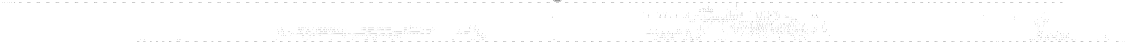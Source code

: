 # Network structure generated by ABC

digraph network {
size = "7.5,10";
center = true;
edge [dir = back];

{
  node [shape = plaintext];
  edge [style = invis];
  LevelTitle1 [label=""];
  LevelTitle2 [label=""];
  Level21 [label = ""];
  Level20 [label = ""];
  Level19 [label = ""];
  Level18 [label = ""];
  Level17 [label = ""];
  Level16 [label = ""];
  Level15 [label = ""];
  Level14 [label = ""];
  Level13 [label = ""];
  Level12 [label = ""];
  Level11 [label = ""];
  Level10 [label = ""];
  Level9 [label = ""];
  Level8 [label = ""];
  Level7 [label = ""];
  Level6 [label = ""];
  Level5 [label = ""];
  Level4 [label = ""];
  Level3 [label = ""];
  Level2 [label = ""];
  Level1 [label = ""];
  Level0 [label = ""];
  LevelTitle1 ->  LevelTitle2 ->  Level21 ->  Level20 ->  Level19 ->  Level18 ->  Level17 ->  Level16 ->  Level15 ->  Level14 ->  Level13 ->  Level12 ->  Level11 ->  Level10 ->  Level9 ->  Level8 ->  Level7 ->  Level6 ->  Level5 ->  Level4 ->  Level3 ->  Level2 ->  Level1 ->  Level0;
}

{
  rank = same;
  LevelTitle1;
  title1 [shape=plaintext,
          fontsize=20,
          fontname = "Times-Roman",
          label="Network structure visualized by ABC\nBenchmark \"b12_C.blif\". Time was Thu Oct  8 21:07:30 2020. "
         ];
}

{
  rank = same;
  LevelTitle2;
  title2 [shape=plaintext,
          fontsize=18,
          fontname = "Times-Roman",
          label="The network contains 1072 logic nodes and 0 latches.\n"
         ];
}

{
  rank = same;
  Level21;
  Node126 [label = "NLOSS", shape = invtriangle, color = coral, fillcolor = coral];
  Node127 [label = "NL_3_", shape = invtriangle, color = coral, fillcolor = coral];
  Node128 [label = "NL_2_", shape = invtriangle, color = coral, fillcolor = coral];
  Node129 [label = "NL_1_", shape = invtriangle, color = coral, fillcolor = coral];
  Node130 [label = "NL_0_", shape = invtriangle, color = coral, fillcolor = coral];
  Node131 [label = "SPEAKER", shape = invtriangle, color = coral, fillcolor = coral];
  Node132 [label = "COUNT_REG_0__SCAN_OUT", shape = invtriangle, color = coral, fillcolor = coral];
  Node133 [label = "MEMORY_REG_31__1__SCAN_OUT", shape = invtriangle, color = coral, fillcolor = coral];
  Node134 [label = "MEMORY_REG_31__0__SCAN_OUT", shape = invtriangle, color = coral, fillcolor = coral];
  Node135 [label = "MEMORY_REG_30__1__SCAN_OUT", shape = invtriangle, color = coral, fillcolor = coral];
  Node136 [label = "MEMORY_REG_30__0__SCAN_OUT", shape = invtriangle, color = coral, fillcolor = coral];
  Node137 [label = "MEMORY_REG_29__1__SCAN_OUT", shape = invtriangle, color = coral, fillcolor = coral];
  Node138 [label = "MEMORY_REG_29__0__SCAN_OUT", shape = invtriangle, color = coral, fillcolor = coral];
  Node139 [label = "MEMORY_REG_28__1__SCAN_OUT", shape = invtriangle, color = coral, fillcolor = coral];
  Node140 [label = "MEMORY_REG_28__0__SCAN_OUT", shape = invtriangle, color = coral, fillcolor = coral];
  Node141 [label = "MEMORY_REG_27__1__SCAN_OUT", shape = invtriangle, color = coral, fillcolor = coral];
  Node142 [label = "MEMORY_REG_27__0__SCAN_OUT", shape = invtriangle, color = coral, fillcolor = coral];
  Node143 [label = "MEMORY_REG_26__1__SCAN_OUT", shape = invtriangle, color = coral, fillcolor = coral];
  Node144 [label = "MEMORY_REG_26__0__SCAN_OUT", shape = invtriangle, color = coral, fillcolor = coral];
  Node145 [label = "MEMORY_REG_25__1__SCAN_OUT", shape = invtriangle, color = coral, fillcolor = coral];
  Node146 [label = "MEMORY_REG_25__0__SCAN_OUT", shape = invtriangle, color = coral, fillcolor = coral];
  Node147 [label = "MEMORY_REG_24__1__SCAN_OUT", shape = invtriangle, color = coral, fillcolor = coral];
  Node148 [label = "MEMORY_REG_24__0__SCAN_OUT", shape = invtriangle, color = coral, fillcolor = coral];
  Node149 [label = "MEMORY_REG_23__1__SCAN_OUT", shape = invtriangle, color = coral, fillcolor = coral];
  Node150 [label = "MEMORY_REG_23__0__SCAN_OUT", shape = invtriangle, color = coral, fillcolor = coral];
  Node151 [label = "MEMORY_REG_22__1__SCAN_OUT", shape = invtriangle, color = coral, fillcolor = coral];
  Node152 [label = "MEMORY_REG_22__0__SCAN_OUT", shape = invtriangle, color = coral, fillcolor = coral];
  Node153 [label = "MEMORY_REG_21__1__SCAN_OUT", shape = invtriangle, color = coral, fillcolor = coral];
  Node154 [label = "MEMORY_REG_21__0__SCAN_OUT", shape = invtriangle, color = coral, fillcolor = coral];
  Node155 [label = "MEMORY_REG_20__1__SCAN_OUT", shape = invtriangle, color = coral, fillcolor = coral];
  Node156 [label = "MEMORY_REG_20__0__SCAN_OUT", shape = invtriangle, color = coral, fillcolor = coral];
  Node157 [label = "MEMORY_REG_19__1__SCAN_OUT", shape = invtriangle, color = coral, fillcolor = coral];
  Node158 [label = "MEMORY_REG_19__0__SCAN_OUT", shape = invtriangle, color = coral, fillcolor = coral];
  Node159 [label = "MEMORY_REG_18__1__SCAN_OUT", shape = invtriangle, color = coral, fillcolor = coral];
  Node160 [label = "MEMORY_REG_18__0__SCAN_OUT", shape = invtriangle, color = coral, fillcolor = coral];
  Node161 [label = "MEMORY_REG_17__1__SCAN_OUT", shape = invtriangle, color = coral, fillcolor = coral];
  Node162 [label = "MEMORY_REG_17__0__SCAN_OUT", shape = invtriangle, color = coral, fillcolor = coral];
  Node163 [label = "MEMORY_REG_16__1__SCAN_OUT", shape = invtriangle, color = coral, fillcolor = coral];
  Node164 [label = "MEMORY_REG_16__0__SCAN_OUT", shape = invtriangle, color = coral, fillcolor = coral];
  Node165 [label = "MEMORY_REG_15__1__SCAN_OUT", shape = invtriangle, color = coral, fillcolor = coral];
  Node166 [label = "MEMORY_REG_15__0__SCAN_OUT", shape = invtriangle, color = coral, fillcolor = coral];
  Node167 [label = "MEMORY_REG_14__1__SCAN_OUT", shape = invtriangle, color = coral, fillcolor = coral];
  Node168 [label = "MEMORY_REG_14__0__SCAN_OUT", shape = invtriangle, color = coral, fillcolor = coral];
  Node169 [label = "MEMORY_REG_13__1__SCAN_OUT", shape = invtriangle, color = coral, fillcolor = coral];
  Node170 [label = "MEMORY_REG_13__0__SCAN_OUT", shape = invtriangle, color = coral, fillcolor = coral];
  Node171 [label = "MEMORY_REG_12__1__SCAN_OUT", shape = invtriangle, color = coral, fillcolor = coral];
  Node172 [label = "MEMORY_REG_12__0__SCAN_OUT", shape = invtriangle, color = coral, fillcolor = coral];
  Node173 [label = "MEMORY_REG_11__1__SCAN_OUT", shape = invtriangle, color = coral, fillcolor = coral];
  Node174 [label = "MEMORY_REG_11__0__SCAN_OUT", shape = invtriangle, color = coral, fillcolor = coral];
  Node175 [label = "MEMORY_REG_10__1__SCAN_OUT", shape = invtriangle, color = coral, fillcolor = coral];
  Node176 [label = "MEMORY_REG_10__0__SCAN_OUT", shape = invtriangle, color = coral, fillcolor = coral];
  Node177 [label = "MEMORY_REG_9__1__SCAN_OUT", shape = invtriangle, color = coral, fillcolor = coral];
  Node178 [label = "MEMORY_REG_9__0__SCAN_OUT", shape = invtriangle, color = coral, fillcolor = coral];
  Node179 [label = "MEMORY_REG_8__1__SCAN_OUT", shape = invtriangle, color = coral, fillcolor = coral];
  Node180 [label = "MEMORY_REG_8__0__SCAN_OUT", shape = invtriangle, color = coral, fillcolor = coral];
  Node181 [label = "MEMORY_REG_7__1__SCAN_OUT", shape = invtriangle, color = coral, fillcolor = coral];
  Node182 [label = "MEMORY_REG_7__0__SCAN_OUT", shape = invtriangle, color = coral, fillcolor = coral];
  Node183 [label = "MEMORY_REG_6__1__SCAN_OUT", shape = invtriangle, color = coral, fillcolor = coral];
  Node184 [label = "MEMORY_REG_6__0__SCAN_OUT", shape = invtriangle, color = coral, fillcolor = coral];
  Node185 [label = "MEMORY_REG_5__1__SCAN_OUT", shape = invtriangle, color = coral, fillcolor = coral];
  Node186 [label = "MEMORY_REG_5__0__SCAN_OUT", shape = invtriangle, color = coral, fillcolor = coral];
  Node187 [label = "MEMORY_REG_4__1__SCAN_OUT", shape = invtriangle, color = coral, fillcolor = coral];
  Node188 [label = "MEMORY_REG_4__0__SCAN_OUT", shape = invtriangle, color = coral, fillcolor = coral];
  Node189 [label = "MEMORY_REG_3__1__SCAN_OUT", shape = invtriangle, color = coral, fillcolor = coral];
  Node190 [label = "MEMORY_REG_3__0__SCAN_OUT", shape = invtriangle, color = coral, fillcolor = coral];
  Node191 [label = "MEMORY_REG_2__1__SCAN_OUT", shape = invtriangle, color = coral, fillcolor = coral];
  Node192 [label = "MEMORY_REG_2__0__SCAN_OUT", shape = invtriangle, color = coral, fillcolor = coral];
  Node193 [label = "MEMORY_REG_1__1__SCAN_OUT", shape = invtriangle, color = coral, fillcolor = coral];
  Node194 [label = "MEMORY_REG_1__0__SCAN_OUT", shape = invtriangle, color = coral, fillcolor = coral];
  Node195 [label = "MEMORY_REG_0__1__SCAN_OUT", shape = invtriangle, color = coral, fillcolor = coral];
  Node196 [label = "MEMORY_REG_0__0__SCAN_OUT", shape = invtriangle, color = coral, fillcolor = coral];
  Node197 [label = "NL_REG_3__SCAN_OUT", shape = invtriangle, color = coral, fillcolor = coral];
  Node198 [label = "NL_REG_2__SCAN_OUT", shape = invtriangle, color = coral, fillcolor = coral];
  Node199 [label = "NL_REG_1__SCAN_OUT", shape = invtriangle, color = coral, fillcolor = coral];
  Node200 [label = "NL_REG_0__SCAN_OUT", shape = invtriangle, color = coral, fillcolor = coral];
  Node201 [label = "SCAN_REG_4__SCAN_OUT", shape = invtriangle, color = coral, fillcolor = coral];
  Node202 [label = "SCAN_REG_3__SCAN_OUT", shape = invtriangle, color = coral, fillcolor = coral];
  Node203 [label = "SCAN_REG_2__SCAN_OUT", shape = invtriangle, color = coral, fillcolor = coral];
  Node204 [label = "SCAN_REG_1__SCAN_OUT", shape = invtriangle, color = coral, fillcolor = coral];
  Node205 [label = "SCAN_REG_0__SCAN_OUT", shape = invtriangle, color = coral, fillcolor = coral];
  Node206 [label = "MAX_REG_4__SCAN_OUT", shape = invtriangle, color = coral, fillcolor = coral];
  Node207 [label = "MAX_REG_3__SCAN_OUT", shape = invtriangle, color = coral, fillcolor = coral];
  Node208 [label = "MAX_REG_2__SCAN_OUT", shape = invtriangle, color = coral, fillcolor = coral];
  Node209 [label = "MAX_REG_1__SCAN_OUT", shape = invtriangle, color = coral, fillcolor = coral];
  Node210 [label = "MAX_REG_0__SCAN_OUT", shape = invtriangle, color = coral, fillcolor = coral];
  Node211 [label = "IND_REG_1__SCAN_OUT", shape = invtriangle, color = coral, fillcolor = coral];
  Node212 [label = "IND_REG_0__SCAN_OUT", shape = invtriangle, color = coral, fillcolor = coral];
  Node213 [label = "TIMEBASE_REG_5__SCAN_OUT", shape = invtriangle, color = coral, fillcolor = coral];
  Node214 [label = "TIMEBASE_REG_4__SCAN_OUT", shape = invtriangle, color = coral, fillcolor = coral];
  Node215 [label = "TIMEBASE_REG_3__SCAN_OUT", shape = invtriangle, color = coral, fillcolor = coral];
  Node216 [label = "TIMEBASE_REG_2__SCAN_OUT", shape = invtriangle, color = coral, fillcolor = coral];
  Node217 [label = "TIMEBASE_REG_1__SCAN_OUT", shape = invtriangle, color = coral, fillcolor = coral];
  Node218 [label = "TIMEBASE_REG_0__SCAN_OUT", shape = invtriangle, color = coral, fillcolor = coral];
  Node219 [label = "COUNT_REG2_5__SCAN_OUT", shape = invtriangle, color = coral, fillcolor = coral];
  Node220 [label = "COUNT_REG2_4__SCAN_OUT", shape = invtriangle, color = coral, fillcolor = coral];
  Node221 [label = "COUNT_REG2_3__SCAN_OUT", shape = invtriangle, color = coral, fillcolor = coral];
  Node222 [label = "COUNT_REG2_2__SCAN_OUT", shape = invtriangle, color = coral, fillcolor = coral];
  Node223 [label = "COUNT_REG2_1__SCAN_OUT", shape = invtriangle, color = coral, fillcolor = coral];
  Node224 [label = "COUNT_REG2_0__SCAN_OUT", shape = invtriangle, color = coral, fillcolor = coral];
  Node225 [label = "SOUND_REG_2__SCAN_OUT", shape = invtriangle, color = coral, fillcolor = coral];
  Node226 [label = "SOUND_REG_1__SCAN_OUT", shape = invtriangle, color = coral, fillcolor = coral];
  Node227 [label = "SOUND_REG_0__SCAN_OUT", shape = invtriangle, color = coral, fillcolor = coral];
  Node228 [label = "ADDRESS_REG_4__SCAN_OUT", shape = invtriangle, color = coral, fillcolor = coral];
  Node229 [label = "ADDRESS_REG_3__SCAN_OUT", shape = invtriangle, color = coral, fillcolor = coral];
  Node230 [label = "ADDRESS_REG_2__SCAN_OUT", shape = invtriangle, color = coral, fillcolor = coral];
  Node231 [label = "ADDRESS_REG_1__SCAN_OUT", shape = invtriangle, color = coral, fillcolor = coral];
  Node232 [label = "ADDRESS_REG_0__SCAN_OUT", shape = invtriangle, color = coral, fillcolor = coral];
  Node233 [label = "DATA_IN_REG_1__SCAN_OUT", shape = invtriangle, color = coral, fillcolor = coral];
  Node234 [label = "DATA_IN_REG_0__SCAN_OUT", shape = invtriangle, color = coral, fillcolor = coral];
  Node235 [label = "S_REG_SCAN_OUT", shape = invtriangle, color = coral, fillcolor = coral];
  Node236 [label = "PLAY_REG_SCAN_OUT", shape = invtriangle, color = coral, fillcolor = coral];
  Node237 [label = "NLOSS_REG_SCAN_OUT", shape = invtriangle, color = coral, fillcolor = coral];
  Node238 [label = "SPEAKER_REG_SCAN_OUT", shape = invtriangle, color = coral, fillcolor = coral];
  Node239 [label = "WR_REG_SCAN_OUT", shape = invtriangle, color = coral, fillcolor = coral];
  Node240 [label = "COUNTER_REG_2__SCAN_OUT", shape = invtriangle, color = coral, fillcolor = coral];
  Node241 [label = "COUNTER_REG_1__SCAN_OUT", shape = invtriangle, color = coral, fillcolor = coral];
  Node242 [label = "COUNTER_REG_0__SCAN_OUT", shape = invtriangle, color = coral, fillcolor = coral];
  Node243 [label = "COUNT_REG_1__SCAN_OUT", shape = invtriangle, color = coral, fillcolor = coral];
  Node244 [label = "NUM_REG_1__SCAN_OUT", shape = invtriangle, color = coral, fillcolor = coral];
  Node245 [label = "NUM_REG_0__SCAN_OUT", shape = invtriangle, color = coral, fillcolor = coral];
  Node246 [label = "DATA_OUT_REG_1__SCAN_OUT", shape = invtriangle, color = coral, fillcolor = coral];
  Node247 [label = "DATA_OUT_REG_0__SCAN_OUT", shape = invtriangle, color = coral, fillcolor = coral];
  Node248 [label = "GAMMA_REG_4__SCAN_OUT", shape = invtriangle, color = coral, fillcolor = coral];
  Node249 [label = "GAMMA_REG_3__SCAN_OUT", shape = invtriangle, color = coral, fillcolor = coral];
  Node250 [label = "GAMMA_REG_2__SCAN_OUT", shape = invtriangle, color = coral, fillcolor = coral];
  Node251 [label = "GAMMA_REG_1__SCAN_OUT", shape = invtriangle, color = coral, fillcolor = coral];
  Node252 [label = "GAMMA_REG_0__SCAN_OUT", shape = invtriangle, color = coral, fillcolor = coral];
}

{
  rank = same;
  Level20;
  Node340 [label = "340\n1 1", shape = ellipse];
  Node346 [label = "346\n1 1", shape = ellipse];
}

{
  rank = same;
  Level19;
  Node479 [label = "479\n0-- 1\n-0- 1\n--0 1", shape = ellipse];
  Node641 [label = "641\n0- 1\n-0 1", shape = ellipse];
}

{
  rank = same;
  Level18;
  Node1204 [label = "1204\n0- 1\n-0 1", shape = ellipse];
  Node1212 [label = "1212\n0- 1\n-0 1", shape = ellipse];
}

{
  rank = same;
  Level17;
  Node333 [label = "333\n1 1", shape = ellipse];
  Node334 [label = "334\n1 1", shape = ellipse];
  Node335 [label = "335\n1 1", shape = ellipse];
  Node336 [label = "336\n1 1", shape = ellipse];
  Node337 [label = "337\n1 1", shape = ellipse];
  Node960 [label = "960\n0- 1\n-0 1", shape = ellipse];
  Node998 [label = "998\n0- 1\n-0 1", shape = ellipse];
}

{
  rank = same;
  Level16;
  Node341 [label = "341\n1 1", shape = ellipse];
  Node347 [label = "347\n1 1", shape = ellipse];
  Node348 [label = "348\n1 1", shape = ellipse];
  Node484 [label = "484\n0- 1\n-0 1", shape = ellipse];
  Node485 [label = "485\n0- 1\n-0 1", shape = ellipse];
  Node486 [label = "486\n0- 1\n-0 1", shape = ellipse];
  Node487 [label = "487\n0- 1\n-0 1", shape = ellipse];
  Node488 [label = "488\n0- 1\n-0 1", shape = ellipse];
  Node615 [label = "615\n0 1", shape = ellipse];
  Node996 [label = "996\n0- 1\n-0 1", shape = ellipse];
}

{
  rank = same;
  Level15;
  Node349 [label = "349\n1 1", shape = ellipse];
  Node350 [label = "350\n1 1", shape = ellipse];
  Node351 [label = "351\n1 1", shape = ellipse];
  Node352 [label = "352\n1 1", shape = ellipse];
  Node353 [label = "353\n1 1", shape = ellipse];
  Node354 [label = "354\n1 1", shape = ellipse];
  Node363 [label = "363\n1 1", shape = ellipse];
  Node478 [label = "478\n0-- 1\n-0- 1\n--0 1", shape = ellipse];
  Node483 [label = "483\n0- 1\n-0 1", shape = ellipse];
  Node643 [label = "643\n0- 1\n-0 1", shape = ellipse];
  Node947 [label = "947\n0- 1\n-0 1", shape = ellipse];
  Node948 [label = "948\n0- 1\n-0 1", shape = ellipse];
  Node949 [label = "949\n0- 1\n-0 1", shape = ellipse];
  Node950 [label = "950\n0- 1\n-0 1", shape = ellipse];
  Node951 [label = "951\n0- 1\n-0 1", shape = ellipse];
  Node952 [label = "952\n0- 1\n-0 1", shape = ellipse];
  Node953 [label = "953\n0- 1\n-0 1", shape = ellipse];
  Node954 [label = "954\n0- 1\n-0 1", shape = ellipse];
  Node955 [label = "955\n0- 1\n-0 1", shape = ellipse];
  Node956 [label = "956\n0- 1\n-0 1", shape = ellipse];
  Node1262 [label = "1262\n0- 1\n-0 1", shape = ellipse];
}

{
  rank = same;
  Level14;
  Node324 [label = "324\n1 1", shape = ellipse];
  Node325 [label = "325\n1 1", shape = ellipse];
  Node326 [label = "326\n1 1", shape = ellipse];
  Node327 [label = "327\n1 1", shape = ellipse];
  Node342 [label = "342\n1 1", shape = ellipse];
  Node376 [label = "376\n1 1", shape = ellipse];
  Node378 [label = "378\n1 1", shape = ellipse];
  Node379 [label = "379\n1 1", shape = ellipse];
  Node388 [label = "388\n11 1", shape = ellipse];
  Node475 [label = "475\n0-- 1\n-0- 1\n--0 1", shape = ellipse];
  Node476 [label = "476\n0-- 1\n-0- 1\n--0 1", shape = ellipse];
  Node477 [label = "477\n0-- 1\n-0- 1\n--0 1", shape = ellipse];
  Node644 [label = "644\n0- 1\n-0 1", shape = ellipse];
  Node645 [label = "645\n0- 1\n-0 1", shape = ellipse];
  Node646 [label = "646\n0- 1\n-0 1", shape = ellipse];
  Node649 [label = "649\n0- 1\n-0 1", shape = ellipse];
  Node946 [label = "946\n0 1", shape = ellipse];
  Node961 [label = "961\n0- 1\n-0 1", shape = ellipse];
  Node1008 [label = "1008\n0- 1\n-0 1", shape = ellipse];
  Node1214 [label = "1214\n0- 1\n-0 1", shape = ellipse];
  Node1275 [label = "1275\n0- 1\n-0 1", shape = ellipse];
}

{
  rank = same;
  Level13;
  Node328 [label = "328\n1 1", shape = ellipse];
  Node329 [label = "329\n1 1", shape = ellipse];
  Node330 [label = "330\n1 1", shape = ellipse];
  Node331 [label = "331\n1 1", shape = ellipse];
  Node332 [label = "332\n1 1", shape = ellipse];
  Node343 [label = "343\n1 1", shape = ellipse];
  Node344 [label = "344\n1 1", shape = ellipse];
  Node345 [label = "345\n1 1", shape = ellipse];
  Node362 [label = "362\n1 1", shape = ellipse];
  Node364 [label = "364\n1 1", shape = ellipse];
  Node377 [label = "377\n1 1", shape = ellipse];
  Node460 [label = "460\n0---- 1\n-0--- 1\n--0-- 1\n---0- 1\n----0 1", shape = ellipse];
  Node462 [label = "462\n0---- 1\n-0--- 1\n--0-- 1\n---0- 1\n----0 1", shape = ellipse];
  Node463 [label = "463\n0---- 1\n-0--- 1\n--0-- 1\n---0- 1\n----0 1", shape = ellipse];
  Node482 [label = "482\n0- 1\n-0 1", shape = ellipse];
  Node494 [label = "494\n0--- 1\n-0-- 1\n--0- 1\n---0 1", shape = ellipse];
  Node495 [label = "495\n0--- 1\n-0-- 1\n--0- 1\n---0 1", shape = ellipse];
  Node496 [label = "496\n0--- 1\n-0-- 1\n--0- 1\n---0 1", shape = ellipse];
  Node497 [label = "497\n0--- 1\n-0-- 1\n--0- 1\n---0 1", shape = ellipse];
  Node608 [label = "608\n0- 1\n-0 1", shape = ellipse];
  Node1007 [label = "1007\n0- 1\n-0 1", shape = ellipse];
  Node1009 [label = "1009\n0- 1\n-0 1", shape = ellipse];
  Node1016 [label = "1016\n0-- 1\n-0- 1\n--0 1", shape = ellipse];
  Node1017 [label = "1017\n0- 1\n-0 1", shape = ellipse];
  Node1018 [label = "1018\n0- 1\n-0 1", shape = ellipse];
  Node1019 [label = "1019\n0- 1\n-0 1", shape = ellipse];
  Node1020 [label = "1020\n0- 1\n-0 1", shape = ellipse];
  Node1021 [label = "1021\n0- 1\n-0 1", shape = ellipse];
  Node1022 [label = "1022\n0- 1\n-0 1", shape = ellipse];
  Node1211 [label = "1211\n0- 1\n-0 1", shape = ellipse];
  Node1213 [label = "1213\n0- 1\n-0 1", shape = ellipse];
  Node1215 [label = "1215\n0- 1\n-0 1", shape = ellipse];
  Node1217 [label = "1217\n0- 1\n-0 1", shape = ellipse];
  Node1219 [label = "1219\n0- 1\n-0 1", shape = ellipse];
  Node1221 [label = "1221\n0- 1\n-0 1", shape = ellipse];
  Node1231 [label = "1231\n0- 1\n-0 1", shape = ellipse];
  Node1263 [label = "1263\n0- 1\n-0 1", shape = ellipse];
  Node1270 [label = "1270\n0 1", shape = ellipse];
  Node1274 [label = "1274\n0- 1\n-0 1", shape = ellipse];
}

{
  rank = same;
  Level12;
  Node338 [label = "338\n1 1", shape = ellipse];
  Node339 [label = "339\n1 1", shape = ellipse];
  Node355 [label = "355\n1 1", shape = ellipse];
  Node356 [label = "356\n1 1", shape = ellipse];
  Node357 [label = "357\n1 1", shape = ellipse];
  Node358 [label = "358\n1 1", shape = ellipse];
  Node359 [label = "359\n1 1", shape = ellipse];
  Node365 [label = "365\n1 1", shape = ellipse];
  Node375 [label = "375\n1 1", shape = ellipse];
  Node397 [label = "397\n11 1", shape = ellipse];
  Node398 [label = "398\n11 1", shape = ellipse];
  Node449 [label = "449\n1111 1", shape = ellipse];
  Node461 [label = "461\n0-- 1\n-0- 1\n--0 1", shape = ellipse];
  Node469 [label = "469\n0- 1\n-0 1", shape = ellipse];
  Node480 [label = "480\n0- 1\n-0 1", shape = ellipse];
  Node481 [label = "481\n0- 1\n-0 1", shape = ellipse];
  Node489 [label = "489\n0- 1\n-0 1", shape = ellipse];
  Node490 [label = "490\n0- 1\n-0 1", shape = ellipse];
  Node491 [label = "491\n0- 1\n-0 1", shape = ellipse];
  Node492 [label = "492\n0- 1\n-0 1", shape = ellipse];
  Node493 [label = "493\n0- 1\n-0 1", shape = ellipse];
  Node642 [label = "642\n0- 1\n-0 1", shape = ellipse];
  Node650 [label = "650\n0- 1\n-0 1", shape = ellipse];
  Node722 [label = "722\n0-- 1\n-0- 1\n--0 1", shape = ellipse];
  Node913 [label = "913\n0-- 1\n-0- 1\n--0 1", shape = ellipse];
  Node914 [label = "914\n0- 1\n-0 1", shape = ellipse];
  Node915 [label = "915\n0- 1\n-0 1", shape = ellipse];
  Node916 [label = "916\n0-- 1\n-0- 1\n--0 1", shape = ellipse];
  Node917 [label = "917\n0-- 1\n-0- 1\n--0 1", shape = ellipse];
  Node918 [label = "918\n0- 1\n-0 1", shape = ellipse];
  Node920 [label = "920\n0-- 1\n-0- 1\n--0 1", shape = ellipse];
  Node921 [label = "921\n0- 1\n-0 1", shape = ellipse];
  Node922 [label = "922\n0- 1\n-0 1", shape = ellipse];
  Node923 [label = "923\n0-- 1\n-0- 1\n--0 1", shape = ellipse];
  Node924 [label = "924\n0-- 1\n-0- 1\n--0 1", shape = ellipse];
  Node925 [label = "925\n0- 1\n-0 1", shape = ellipse];
  Node945 [label = "945\n0- 1\n-0 1", shape = ellipse];
  Node963 [label = "963\n0- 1\n-0 1", shape = ellipse];
  Node981 [label = "981\n0 1", shape = ellipse];
  Node1014 [label = "1014\n0- 1\n-0 1", shape = ellipse];
  Node1029 [label = "1029\n0 1", shape = ellipse];
  Node1075 [label = "1075\n0 1", shape = ellipse];
  Node1187 [label = "1187\n0- 1\n-0 1", shape = ellipse];
  Node1216 [label = "1216\n0- 1\n-0 1", shape = ellipse];
  Node1218 [label = "1218\n0- 1\n-0 1", shape = ellipse];
  Node1220 [label = "1220\n0- 1\n-0 1", shape = ellipse];
  Node1222 [label = "1222\n0- 1\n-0 1", shape = ellipse];
  Node1232 [label = "1232\n0- 1\n-0 1", shape = ellipse];
  Node1246 [label = "1246\n0- 1\n-0 1", shape = ellipse];
  Node1265 [label = "1265\n0- 1\n-0 1", shape = ellipse];
  Node1277 [label = "1277\n0- 1\n-0 1", shape = ellipse];
}

{
  rank = same;
  Level11;
  Node367 [label = "367\n1 1", shape = ellipse];
  Node368 [label = "368\n1 1", shape = ellipse];
  Node369 [label = "369\n1 1", shape = ellipse];
  Node384 [label = "384\n111 1", shape = ellipse];
  Node394 [label = "394\n11 1", shape = ellipse];
  Node448 [label = "448\n11 1", shape = ellipse];
  Node459 [label = "459\n0-- 1\n-0- 1\n--0 1", shape = ellipse];
  Node468 [label = "468\n0- 1\n-0 1", shape = ellipse];
  Node470 [label = "470\n0-- 1\n-0- 1\n--0 1", shape = ellipse];
  Node471 [label = "471\n0-- 1\n-0- 1\n--0 1", shape = ellipse];
  Node472 [label = "472\n0-- 1\n-0- 1\n--0 1", shape = ellipse];
  Node473 [label = "473\n0-- 1\n-0- 1\n--0 1", shape = ellipse];
  Node474 [label = "474\n0-- 1\n-0- 1\n--0 1", shape = ellipse];
  Node616 [label = "616\n0--- 1\n-0-- 1\n--0- 1\n---0 1", shape = ellipse];
  Node639 [label = "639\n0- 1\n-0 1", shape = ellipse];
  Node640 [label = "640\n0- 1\n-0 1", shape = ellipse];
  Node679 [label = "679\n0-- 1\n-0- 1\n--0 1", shape = ellipse];
  Node682 [label = "682\n0-- 1\n-0- 1\n--0 1", shape = ellipse];
  Node714 [label = "714\n0-- 1\n-0- 1\n--0 1", shape = ellipse];
  Node911 [label = "911\n0-- 1\n-0- 1\n--0 1", shape = ellipse];
  Node929 [label = "929\n0- 1\n-0 1", shape = ellipse];
  Node930 [label = "930\n0- 1\n-0 1", shape = ellipse];
  Node931 [label = "931\n0- 1\n-0 1", shape = ellipse];
  Node932 [label = "932\n0- 1\n-0 1", shape = ellipse];
  Node933 [label = "933\n0- 1\n-0 1", shape = ellipse];
  Node934 [label = "934\n0- 1\n-0 1", shape = ellipse];
  Node935 [label = "935\n0- 1\n-0 1", shape = ellipse];
  Node936 [label = "936\n0- 1\n-0 1", shape = ellipse];
  Node937 [label = "937\n0- 1\n-0 1", shape = ellipse];
  Node938 [label = "938\n0- 1\n-0 1", shape = ellipse];
  Node944 [label = "944\n0- 1\n-0 1", shape = ellipse];
  Node962 [label = "962\n0- 1\n-0 1", shape = ellipse];
  Node964 [label = "964\n0- 1\n-0 1", shape = ellipse];
  Node965 [label = "965\n0- 1\n-0 1", shape = ellipse];
  Node966 [label = "966\n0- 1\n-0 1", shape = ellipse];
  Node967 [label = "967\n0- 1\n-0 1", shape = ellipse];
  Node968 [label = "968\n0- 1\n-0 1", shape = ellipse];
  Node1006 [label = "1006\n0- 1\n-0 1", shape = ellipse];
  Node1025 [label = "1025\n0- 1\n-0 1", shape = ellipse];
  Node1071 [label = "1071\n0- 1\n-0 1", shape = ellipse];
  Node1095 [label = "1095\n0- 1\n-0 1", shape = ellipse];
  Node1107 [label = "1107\n0---- 1\n-0--- 1\n--0-- 1\n---0- 1\n----0 1", shape = ellipse];
  Node1203 [label = "1203\n0- 1\n-0 1", shape = ellipse];
  Node1205 [label = "1205\n0- 1\n-0 1", shape = ellipse];
  Node1237 [label = "1237\n0- 1\n-0 1", shape = ellipse];
  Node1247 [label = "1247\n0- 1\n-0 1", shape = ellipse];
  Node1255 [label = "1255\n0- 1\n-0 1", shape = ellipse];
  Node1269 [label = "1269\n0 1", shape = ellipse];
  Node1276 [label = "1276\n0- 1\n-0 1", shape = ellipse];
}

{
  rank = same;
  Level10;
  Node360 [label = "360\n1 1", shape = ellipse];
  Node361 [label = "361\n1 1", shape = ellipse];
  Node391 [label = "391\n111 1", shape = ellipse];
  Node392 [label = "392\n11 1", shape = ellipse];
  Node444 [label = "444\n11 1", shape = ellipse];
  Node445 [label = "445\n11 1", shape = ellipse];
  Node447 [label = "447\n1111 1", shape = ellipse];
  Node456 [label = "456\n11 1", shape = ellipse];
  Node457 [label = "457\n11 1", shape = ellipse];
  Node458 [label = "458\n11 1", shape = ellipse];
  Node657 [label = "657\n1111 1", shape = ellipse];
  Node658 [label = "658\n11111 1", shape = ellipse];
  Node733 [label = "733\n0-- 1\n-0- 1\n--0 1", shape = ellipse];
  Node905 [label = "905\n0---- 1\n-0--- 1\n--0-- 1\n---0- 1\n----0 1", shape = ellipse];
  Node908 [label = "908\n0 1", shape = ellipse];
  Node928 [label = "928\n0 1", shape = ellipse];
  Node941 [label = "941\n0 1", shape = ellipse];
  Node980 [label = "980\n0- 1\n-0 1", shape = ellipse];
  Node997 [label = "997\n0- 1\n-0 1", shape = ellipse];
  Node1005 [label = "1005\n0 1", shape = ellipse];
  Node1015 [label = "1015\n0- 1\n-0 1", shape = ellipse];
  Node1023 [label = "1023\n0- 1\n-0 1", shape = ellipse];
  Node1024 [label = "1024\n0- 1\n-0 1", shape = ellipse];
  Node1043 [label = "1043\n0- 1\n-0 1", shape = ellipse];
  Node1044 [label = "1044\n0- 1\n-0 1", shape = ellipse];
  Node1045 [label = "1045\n0- 1\n-0 1", shape = ellipse];
  Node1046 [label = "1046\n0- 1\n-0 1", shape = ellipse];
  Node1047 [label = "1047\n0- 1\n-0 1", shape = ellipse];
  Node1048 [label = "1048\n0- 1\n-0 1", shape = ellipse];
  Node1049 [label = "1049\n0- 1\n-0 1", shape = ellipse];
  Node1050 [label = "1050\n0- 1\n-0 1", shape = ellipse];
  Node1051 [label = "1051\n0- 1\n-0 1", shape = ellipse];
  Node1052 [label = "1052\n0- 1\n-0 1", shape = ellipse];
  Node1053 [label = "1053\n0- 1\n-0 1", shape = ellipse];
  Node1054 [label = "1054\n0- 1\n-0 1", shape = ellipse];
  Node1055 [label = "1055\n0- 1\n-0 1", shape = ellipse];
  Node1056 [label = "1056\n0- 1\n-0 1", shape = ellipse];
  Node1057 [label = "1057\n0- 1\n-0 1", shape = ellipse];
  Node1070 [label = "1070\n0- 1\n-0 1", shape = ellipse];
  Node1074 [label = "1074\n0- 1\n-0 1", shape = ellipse];
  Node1087 [label = "1087\n0 1", shape = ellipse];
  Node1092 [label = "1092\n0 1", shape = ellipse];
  Node1093 [label = "1093\n0- 1\n-0 1", shape = ellipse];
  Node1099 [label = "1099\n0- 1\n-0 1", shape = ellipse];
  Node1109 [label = "1109\n0--- 1\n-0-- 1\n--0- 1\n---0 1", shape = ellipse];
  Node1200 [label = "1200\n0- 1\n-0 1", shape = ellipse];
  Node1202 [label = "1202\n0-- 1\n-0- 1\n--0 1", shape = ellipse];
  Node1206 [label = "1206\n0- 1\n-0 1", shape = ellipse];
  Node1238 [label = "1238\n0- 1\n-0 1", shape = ellipse];
  Node1259 [label = "1259\n0- 1\n-0 1", shape = ellipse];
}

{
  rank = same;
  Level9;
  Node386 [label = "386\n111 1", shape = ellipse];
  Node389 [label = "389\n11 1", shape = ellipse];
  Node390 [label = "390\n11 1", shape = ellipse];
  Node597 [label = "597\n0-- 1\n-0- 1\n--0 1", shape = ellipse];
  Node602 [label = "602\n0-- 1\n-0- 1\n--0 1", shape = ellipse];
  Node607 [label = "607\n0- 1\n-0 1", shape = ellipse];
  Node618 [label = "618\n0-- 1\n-0- 1\n--0 1", shape = ellipse];
  Node635 [label = "635\n0- 1\n-0 1", shape = ellipse];
  Node647 [label = "647\n0- 1\n-0 1", shape = ellipse];
  Node648 [label = "648\n0- 1\n-0 1", shape = ellipse];
  Node654 [label = "654\n1111 1", shape = ellipse];
  Node655 [label = "655\n1111 1", shape = ellipse];
  Node656 [label = "656\n11111 1", shape = ellipse];
  Node683 [label = "683\n0-- 1\n-0- 1\n--0 1", shape = ellipse];
  Node707 [label = "707\n0 1", shape = ellipse];
  Node717 [label = "717\n0- 1\n-0 1", shape = ellipse];
  Node719 [label = "719\n0- 1\n-0 1", shape = ellipse];
  Node903 [label = "903\n0-- 1\n-0- 1\n--0 1", shape = ellipse];
  Node942 [label = "942\n0- 1\n-0 1", shape = ellipse];
  Node958 [label = "958\n0 1", shape = ellipse];
  Node970 [label = "970\n0 1", shape = ellipse];
  Node971 [label = "971\n0- 1\n-0 1", shape = ellipse];
  Node986 [label = "986\n0---- 1\n-0--- 1\n--0-- 1\n---0- 1\n----0 1", shape = ellipse];
  Node995 [label = "995\n0-- 1\n-0- 1\n--0 1", shape = ellipse];
  Node1001 [label = "1001\n0-- 1\n-0- 1\n--0 1", shape = ellipse];
  Node1041 [label = "1041\n0 1", shape = ellipse];
  Node1069 [label = "1069\n0 1", shape = ellipse];
  Node1073 [label = "1073\n0-- 1\n-0- 1\n--0 1", shape = ellipse];
  Node1081 [label = "1081\n0-- 1\n-0- 1\n--0 1", shape = ellipse];
  Node1088 [label = "1088\n0-- 1\n-0- 1\n--0 1", shape = ellipse];
  Node1098 [label = "1098\n0- 1\n-0 1", shape = ellipse];
  Node1199 [label = "1199\n0- 1\n-0 1", shape = ellipse];
  Node1201 [label = "1201\n0- 1\n-0 1", shape = ellipse];
  Node1253 [label = "1253\n0- 1\n-0 1", shape = ellipse];
  Node1268 [label = "1268\n0 1", shape = ellipse];
  Node1271 [label = "1271\n0- 1\n-0 1", shape = ellipse];
}

{
  rank = same;
  Level8;
  Node366 [label = "366\n1 1", shape = ellipse];
  Node373 [label = "373\n1 1", shape = ellipse];
  Node374 [label = "374\n1 1", shape = ellipse];
  Node443 [label = "443\n11 1", shape = ellipse];
  Node613 [label = "613\n0- 1\n-0 1", shape = ellipse];
  Node626 [label = "626\n0- 1\n-0 1", shape = ellipse];
  Node630 [label = "630\n0- 1\n-0 1", shape = ellipse];
  Node636 [label = "636\n0- 1\n-0 1", shape = ellipse];
  Node675 [label = "675\n0-- 1\n-0- 1\n--0 1", shape = ellipse];
  Node708 [label = "708\n0 1", shape = ellipse];
  Node709 [label = "709\n0- 1\n-0 1", shape = ellipse];
  Node712 [label = "712\n0-- 1\n-0- 1\n--0 1", shape = ellipse];
  Node713 [label = "713\n0-- 1\n-0- 1\n--0 1", shape = ellipse];
  Node716 [label = "716\n0-- 1\n-0- 1\n--0 1", shape = ellipse];
  Node720 [label = "720\n0-- 1\n-0- 1\n--0 1", shape = ellipse];
  Node723 [label = "723\n0- 1\n-0 1", shape = ellipse];
  Node732 [label = "732\n0 1", shape = ellipse];
  Node901 [label = "901\n0-- 1\n-0- 1\n--0 1", shape = ellipse];
  Node969 [label = "969\n0- 1\n-0 1", shape = ellipse];
  Node979 [label = "979\n0- 1\n-0 1", shape = ellipse];
  Node984 [label = "984\n0- 1\n-0 1", shape = ellipse];
  Node990 [label = "990\n0- 1\n-0 1", shape = ellipse];
  Node1004 [label = "1004\n0- 1\n-0 1", shape = ellipse];
  Node1013 [label = "1013\n0- 1\n-0 1", shape = ellipse];
  Node1028 [label = "1028\n0- 1\n-0 1", shape = ellipse];
  Node1034 [label = "1034\n0- 1\n-0 1", shape = ellipse];
  Node1067 [label = "1067\n0 1", shape = ellipse];
  Node1079 [label = "1079\n0- 1\n-0 1", shape = ellipse];
  Node1080 [label = "1080\n0- 1\n-0 1", shape = ellipse];
  Node1085 [label = "1085\n0- 1\n-0 1", shape = ellipse];
  Node1096 [label = "1096\n0- 1\n-0 1", shape = ellipse];
  Node1103 [label = "1103\n0- 1\n-0 1", shape = ellipse];
  Node1108 [label = "1108\n0-- 1\n-0- 1\n--0 1", shape = ellipse];
  Node1186 [label = "1186\n0- 1\n-0 1", shape = ellipse];
  Node1224 [label = "1224\n0- 1\n-0 1", shape = ellipse];
  Node1226 [label = "1226\n0- 1\n-0 1", shape = ellipse];
  Node1258 [label = "1258\n0- 1\n-0 1", shape = ellipse];
  Node1284 [label = "1284\n0- 1\n-0 1", shape = ellipse];
  Node1307 [label = "1307\n0- 1\n-0 1", shape = ellipse];
}

{
  rank = same;
  Level7;
  Node262 [label = "262\n1 1", shape = ellipse];
  Node263 [label = "263\n1 1", shape = ellipse];
  Node264 [label = "264\n1 1", shape = ellipse];
  Node265 [label = "265\n1 1", shape = ellipse];
  Node266 [label = "266\n1 1", shape = ellipse];
  Node267 [label = "267\n1 1", shape = ellipse];
  Node268 [label = "268\n1 1", shape = ellipse];
  Node269 [label = "269\n1 1", shape = ellipse];
  Node272 [label = "272\n1 1", shape = ellipse];
  Node273 [label = "273\n1 1", shape = ellipse];
  Node274 [label = "274\n1 1", shape = ellipse];
  Node275 [label = "275\n1 1", shape = ellipse];
  Node276 [label = "276\n1 1", shape = ellipse];
  Node277 [label = "277\n1 1", shape = ellipse];
  Node278 [label = "278\n1 1", shape = ellipse];
  Node279 [label = "279\n1 1", shape = ellipse];
  Node280 [label = "280\n1 1", shape = ellipse];
  Node281 [label = "281\n1 1", shape = ellipse];
  Node282 [label = "282\n1 1", shape = ellipse];
  Node283 [label = "283\n1 1", shape = ellipse];
  Node284 [label = "284\n1 1", shape = ellipse];
  Node285 [label = "285\n1 1", shape = ellipse];
  Node286 [label = "286\n1 1", shape = ellipse];
  Node287 [label = "287\n1 1", shape = ellipse];
  Node288 [label = "288\n1 1", shape = ellipse];
  Node289 [label = "289\n1 1", shape = ellipse];
  Node290 [label = "290\n1 1", shape = ellipse];
  Node291 [label = "291\n1 1", shape = ellipse];
  Node292 [label = "292\n1 1", shape = ellipse];
  Node293 [label = "293\n1 1", shape = ellipse];
  Node294 [label = "294\n1 1", shape = ellipse];
  Node295 [label = "295\n1 1", shape = ellipse];
  Node296 [label = "296\n1 1", shape = ellipse];
  Node297 [label = "297\n1 1", shape = ellipse];
  Node298 [label = "298\n1 1", shape = ellipse];
  Node299 [label = "299\n1 1", shape = ellipse];
  Node300 [label = "300\n1 1", shape = ellipse];
  Node301 [label = "301\n1 1", shape = ellipse];
  Node302 [label = "302\n1 1", shape = ellipse];
  Node303 [label = "303\n1 1", shape = ellipse];
  Node304 [label = "304\n1 1", shape = ellipse];
  Node305 [label = "305\n1 1", shape = ellipse];
  Node306 [label = "306\n1 1", shape = ellipse];
  Node307 [label = "307\n1 1", shape = ellipse];
  Node308 [label = "308\n1 1", shape = ellipse];
  Node309 [label = "309\n1 1", shape = ellipse];
  Node310 [label = "310\n1 1", shape = ellipse];
  Node311 [label = "311\n1 1", shape = ellipse];
  Node314 [label = "314\n1 1", shape = ellipse];
  Node315 [label = "315\n1 1", shape = ellipse];
  Node316 [label = "316\n1 1", shape = ellipse];
  Node317 [label = "317\n1 1", shape = ellipse];
  Node318 [label = "318\n1 1", shape = ellipse];
  Node319 [label = "319\n1 1", shape = ellipse];
  Node320 [label = "320\n1 1", shape = ellipse];
  Node321 [label = "321\n1 1", shape = ellipse];
  Node464 [label = "464\n0--- 1\n-0-- 1\n--0- 1\n---0 1", shape = ellipse];
  Node465 [label = "465\n0--- 1\n-0-- 1\n--0- 1\n---0 1", shape = ellipse];
  Node467 [label = "467\n0- 1\n-0 1", shape = ellipse];
  Node604 [label = "604\n0- 1\n-0 1", shape = ellipse];
  Node623 [label = "623\n0 1", shape = ellipse];
  Node624 [label = "624\n0- 1\n-0 1", shape = ellipse];
  Node637 [label = "637\n0- 1\n-0 1", shape = ellipse];
  Node692 [label = "692\n0 1", shape = ellipse];
  Node695 [label = "695\n0 1", shape = ellipse];
  Node703 [label = "703\n0 1", shape = ellipse];
  Node704 [label = "704\n0- 1\n-0 1", shape = ellipse];
  Node705 [label = "705\n0 1", shape = ellipse];
  Node900 [label = "900\n0- 1\n-0 1", shape = ellipse];
  Node904 [label = "904\n0-- 1\n-0- 1\n--0 1", shape = ellipse];
  Node907 [label = "907\n0- 1\n-0 1", shape = ellipse];
  Node926 [label = "926\n0 1", shape = ellipse];
  Node927 [label = "927\n0- 1\n-0 1", shape = ellipse];
  Node940 [label = "940\n0- 1\n-0 1", shape = ellipse];
  Node972 [label = "972\n0--- 1\n-0-- 1\n--0- 1\n---0 1", shape = ellipse];
  Node978 [label = "978\n0- 1\n-0 1", shape = ellipse];
  Node982 [label = "982\n0- 1\n-0 1", shape = ellipse];
  Node989 [label = "989\n0- 1\n-0 1", shape = ellipse];
  Node1002 [label = "1002\n0 1", shape = ellipse];
  Node1012 [label = "1012\n0-- 1\n-0- 1\n--0 1", shape = ellipse];
  Node1026 [label = "1026\n0--- 1\n-0-- 1\n--0- 1\n---0 1", shape = ellipse];
  Node1027 [label = "1027\n0- 1\n-0 1", shape = ellipse];
  Node1033 [label = "1033\n0- 1\n-0 1", shape = ellipse];
  Node1040 [label = "1040\n0- 1\n-0 1", shape = ellipse];
  Node1077 [label = "1077\n0- 1\n-0 1", shape = ellipse];
  Node1086 [label = "1086\n0- 1\n-0 1", shape = ellipse];
  Node1094 [label = "1094\n0- 1\n-0 1", shape = ellipse];
  Node1097 [label = "1097\n0- 1\n-0 1", shape = ellipse];
  Node1100 [label = "1100\n0- 1\n-0 1", shape = ellipse];
  Node1105 [label = "1105\n0- 1\n-0 1", shape = ellipse];
  Node1223 [label = "1223\n0- 1\n-0 1", shape = ellipse];
  Node1225 [label = "1225\n0- 1\n-0 1", shape = ellipse];
  Node1256 [label = "1256\n0- 1\n-0 1", shape = ellipse];
  Node1267 [label = "1267\n0 1", shape = ellipse];
  Node1272 [label = "1272\n0- 1\n-0 1", shape = ellipse];
  Node1294 [label = "1294\n0- 1\n-0 1", shape = ellipse];
  Node1317 [label = "1317\n0- 1\n-0 1", shape = ellipse];
}

{
  rank = same;
  Level6;
  Node260 [label = "260\n1 1", shape = ellipse];
  Node261 [label = "261\n1 1", shape = ellipse];
  Node270 [label = "270\n1 1", shape = ellipse];
  Node271 [label = "271\n1 1", shape = ellipse];
  Node312 [label = "312\n1 1", shape = ellipse];
  Node313 [label = "313\n1 1", shape = ellipse];
  Node322 [label = "322\n1 1", shape = ellipse];
  Node323 [label = "323\n1 1", shape = ellipse];
  Node380 [label = "380\n11 1", shape = ellipse];
  Node385 [label = "385\n11 1", shape = ellipse];
  Node446 [label = "446\n111 1", shape = ellipse];
  Node500 [label = "500\n0- 1\n-0 1", shape = ellipse];
  Node501 [label = "501\n0- 1\n-0 1", shape = ellipse];
  Node502 [label = "502\n0- 1\n-0 1", shape = ellipse];
  Node503 [label = "503\n0- 1\n-0 1", shape = ellipse];
  Node504 [label = "504\n0- 1\n-0 1", shape = ellipse];
  Node505 [label = "505\n0- 1\n-0 1", shape = ellipse];
  Node506 [label = "506\n0- 1\n-0 1", shape = ellipse];
  Node507 [label = "507\n0- 1\n-0 1", shape = ellipse];
  Node510 [label = "510\n0- 1\n-0 1", shape = ellipse];
  Node511 [label = "511\n0- 1\n-0 1", shape = ellipse];
  Node512 [label = "512\n0- 1\n-0 1", shape = ellipse];
  Node513 [label = "513\n0- 1\n-0 1", shape = ellipse];
  Node514 [label = "514\n0- 1\n-0 1", shape = ellipse];
  Node515 [label = "515\n0- 1\n-0 1", shape = ellipse];
  Node516 [label = "516\n0- 1\n-0 1", shape = ellipse];
  Node517 [label = "517\n0- 1\n-0 1", shape = ellipse];
  Node518 [label = "518\n0- 1\n-0 1", shape = ellipse];
  Node519 [label = "519\n0- 1\n-0 1", shape = ellipse];
  Node520 [label = "520\n0- 1\n-0 1", shape = ellipse];
  Node521 [label = "521\n0- 1\n-0 1", shape = ellipse];
  Node522 [label = "522\n0- 1\n-0 1", shape = ellipse];
  Node523 [label = "523\n0- 1\n-0 1", shape = ellipse];
  Node524 [label = "524\n0- 1\n-0 1", shape = ellipse];
  Node525 [label = "525\n0- 1\n-0 1", shape = ellipse];
  Node526 [label = "526\n0- 1\n-0 1", shape = ellipse];
  Node527 [label = "527\n0- 1\n-0 1", shape = ellipse];
  Node528 [label = "528\n0- 1\n-0 1", shape = ellipse];
  Node529 [label = "529\n0- 1\n-0 1", shape = ellipse];
  Node530 [label = "530\n0- 1\n-0 1", shape = ellipse];
  Node531 [label = "531\n0- 1\n-0 1", shape = ellipse];
  Node532 [label = "532\n0- 1\n-0 1", shape = ellipse];
  Node533 [label = "533\n0- 1\n-0 1", shape = ellipse];
  Node534 [label = "534\n0- 1\n-0 1", shape = ellipse];
  Node535 [label = "535\n0- 1\n-0 1", shape = ellipse];
  Node536 [label = "536\n0- 1\n-0 1", shape = ellipse];
  Node537 [label = "537\n0- 1\n-0 1", shape = ellipse];
  Node538 [label = "538\n0- 1\n-0 1", shape = ellipse];
  Node539 [label = "539\n0- 1\n-0 1", shape = ellipse];
  Node540 [label = "540\n0- 1\n-0 1", shape = ellipse];
  Node541 [label = "541\n0- 1\n-0 1", shape = ellipse];
  Node542 [label = "542\n0- 1\n-0 1", shape = ellipse];
  Node543 [label = "543\n0- 1\n-0 1", shape = ellipse];
  Node544 [label = "544\n0- 1\n-0 1", shape = ellipse];
  Node545 [label = "545\n0- 1\n-0 1", shape = ellipse];
  Node546 [label = "546\n0- 1\n-0 1", shape = ellipse];
  Node547 [label = "547\n0- 1\n-0 1", shape = ellipse];
  Node548 [label = "548\n0- 1\n-0 1", shape = ellipse];
  Node549 [label = "549\n0- 1\n-0 1", shape = ellipse];
  Node552 [label = "552\n0- 1\n-0 1", shape = ellipse];
  Node553 [label = "553\n0- 1\n-0 1", shape = ellipse];
  Node554 [label = "554\n0- 1\n-0 1", shape = ellipse];
  Node555 [label = "555\n0- 1\n-0 1", shape = ellipse];
  Node556 [label = "556\n0- 1\n-0 1", shape = ellipse];
  Node557 [label = "557\n0- 1\n-0 1", shape = ellipse];
  Node558 [label = "558\n0- 1\n-0 1", shape = ellipse];
  Node559 [label = "559\n0- 1\n-0 1", shape = ellipse];
  Node573 [label = "573\n0- 1\n-0 1", shape = ellipse];
  Node599 [label = "599\n0- 1\n-0 1", shape = ellipse];
  Node609 [label = "609\n0-- 1\n-0- 1\n--0 1", shape = ellipse];
  Node612 [label = "612\n0- 1\n-0 1", shape = ellipse];
  Node617 [label = "617\n0- 1\n-0 1", shape = ellipse];
  Node660 [label = "660\n11111 1", shape = ellipse];
  Node662 [label = "662\n11111 1", shape = ellipse];
  Node664 [label = "664\n11111 1", shape = ellipse];
  Node666 [label = "666\n11111 1", shape = ellipse];
  Node668 [label = "668\n11111 1", shape = ellipse];
  Node670 [label = "670\n11111 1", shape = ellipse];
  Node672 [label = "672\n11111 1", shape = ellipse];
  Node674 [label = "674\n11111 1", shape = ellipse];
  Node681 [label = "681\n0-- 1\n-0- 1\n--0 1", shape = ellipse];
  Node685 [label = "685\n0 1", shape = ellipse];
  Node698 [label = "698\n0- 1\n-0 1", shape = ellipse];
  Node699 [label = "699\n0- 1\n-0 1", shape = ellipse];
  Node701 [label = "701\n0- 1\n-0 1", shape = ellipse];
  Node702 [label = "702\n0 1", shape = ellipse];
  Node706 [label = "706\n0- 1\n-0 1", shape = ellipse];
  Node715 [label = "715\n0- 1\n-0 1", shape = ellipse];
  Node718 [label = "718\n0- 1\n-0 1", shape = ellipse];
  Node727 [label = "727\n0 1", shape = ellipse];
  Node897 [label = "897\n0-- 1\n-0- 1\n--0 1", shape = ellipse];
  Node902 [label = "902\n0-- 1\n-0- 1\n--0 1", shape = ellipse];
  Node906 [label = "906\n0- 1\n-0 1", shape = ellipse];
  Node910 [label = "910\n0- 1\n-0 1", shape = ellipse];
  Node976 [label = "976\n0-- 1\n-0- 1\n--0 1", shape = ellipse];
  Node993 [label = "993\n0- 1\n-0 1", shape = ellipse];
  Node1011 [label = "1011\n0- 1\n-0 1", shape = ellipse];
  Node1037 [label = "1037\n0-- 1\n-0- 1\n--0 1", shape = ellipse];
  Node1039 [label = "1039\n0- 1\n-0 1", shape = ellipse];
  Node1042 [label = "1042\n0- 1\n-0 1", shape = ellipse];
  Node1066 [label = "1066\n0- 1\n-0 1", shape = ellipse];
  Node1072 [label = "1072\n0-- 1\n-0- 1\n--0 1", shape = ellipse];
  Node1076 [label = "1076\n0- 1\n-0 1", shape = ellipse];
  Node1078 [label = "1078\n0-- 1\n-0- 1\n--0 1", shape = ellipse];
  Node1090 [label = "1090\n0- 1\n-0 1", shape = ellipse];
  Node1101 [label = "1101\n0- 1\n-0 1", shape = ellipse];
  Node1102 [label = "1102\n0-- 1\n-0- 1\n--0 1", shape = ellipse];
  Node1207 [label = "1207\n0-- 1\n-0- 1\n--0 1", shape = ellipse];
  Node1210 [label = "1210\n0- 1\n-0 1", shape = ellipse];
  Node1254 [label = "1254\n0 1", shape = ellipse];
  Node1257 [label = "1257\n1- 1\n-1 1", shape = ellipse];
  Node1260 [label = "1260\n0 1", shape = ellipse];
  Node1261 [label = "1261\n0 1", shape = ellipse];
  Node1264 [label = "1264\n0 1", shape = ellipse];
  Node1266 [label = "1266\n0 1", shape = ellipse];
  Node1273 [label = "1273\n0- 1\n-0 1", shape = ellipse];
  Node1285 [label = "1285\n0- 1\n-0 1", shape = ellipse];
  Node1292 [label = "1292\n0 1", shape = ellipse];
  Node1293 [label = "1293\n0- 1\n-0 1", shape = ellipse];
  Node1308 [label = "1308\n0- 1\n-0 1", shape = ellipse];
  Node1315 [label = "1315\n0 1", shape = ellipse];
  Node1316 [label = "1316\n0- 1\n-0 1", shape = ellipse];
}

{
  rank = same;
  Level5;
  Node450 [label = "450\n0- 1\n-0 1", shape = ellipse];
  Node451 [label = "451\n0- 1\n-0 1", shape = ellipse];
  Node452 [label = "452\n0- 1\n-0 1", shape = ellipse];
  Node453 [label = "453\n0- 1\n-0 1", shape = ellipse];
  Node454 [label = "454\n0- 1\n-0 1", shape = ellipse];
  Node455 [label = "455\n0- 1\n-0 1", shape = ellipse];
  Node498 [label = "498\n0- 1\n-0 1", shape = ellipse];
  Node499 [label = "499\n0- 1\n-0 1", shape = ellipse];
  Node508 [label = "508\n0- 1\n-0 1", shape = ellipse];
  Node509 [label = "509\n0- 1\n-0 1", shape = ellipse];
  Node550 [label = "550\n0- 1\n-0 1", shape = ellipse];
  Node551 [label = "551\n0- 1\n-0 1", shape = ellipse];
  Node560 [label = "560\n0- 1\n-0 1", shape = ellipse];
  Node561 [label = "561\n0- 1\n-0 1", shape = ellipse];
  Node578 [label = "578\n0- 1\n-0 1", shape = ellipse];
  Node601 [label = "601\n0-- 1\n-0- 1\n--0 1", shape = ellipse];
  Node603 [label = "603\n0- 1\n-0 1", shape = ellipse];
  Node659 [label = "659\n1111 1", shape = ellipse];
  Node661 [label = "661\n1111 1", shape = ellipse];
  Node663 [label = "663\n1111 1", shape = ellipse];
  Node665 [label = "665\n1111 1", shape = ellipse];
  Node667 [label = "667\n1111 1", shape = ellipse];
  Node669 [label = "669\n1111 1", shape = ellipse];
  Node671 [label = "671\n1111 1", shape = ellipse];
  Node673 [label = "673\n1111 1", shape = ellipse];
  Node688 [label = "688\n0 1", shape = ellipse];
  Node694 [label = "694\n0 1", shape = ellipse];
  Node711 [label = "711\n0- 1\n-0 1", shape = ellipse];
  Node721 [label = "721\n0-- 1\n-0- 1\n--0 1", shape = ellipse];
  Node724 [label = "724\n0-- 1\n-0- 1\n--0 1", shape = ellipse];
  Node725 [label = "725\n0- 1\n-0 1", shape = ellipse];
  Node726 [label = "726\n0 1", shape = ellipse];
  Node728 [label = "728\n0- 1\n-0 1", shape = ellipse];
  Node729 [label = "729\n0 1", shape = ellipse];
  Node730 [label = "730\n0 1", shape = ellipse];
  Node731 [label = "731\n0 1", shape = ellipse];
  Node740 [label = "740\n0- 1\n-0 1", shape = ellipse];
  Node742 [label = "742\n0- 1\n-0 1", shape = ellipse];
  Node745 [label = "745\n0- 1\n-0 1", shape = ellipse];
  Node747 [label = "747\n0- 1\n-0 1", shape = ellipse];
  Node750 [label = "750\n0- 1\n-0 1", shape = ellipse];
  Node752 [label = "752\n0- 1\n-0 1", shape = ellipse];
  Node755 [label = "755\n0- 1\n-0 1", shape = ellipse];
  Node757 [label = "757\n0- 1\n-0 1", shape = ellipse];
  Node765 [label = "765\n0- 1\n-0 1", shape = ellipse];
  Node767 [label = "767\n0- 1\n-0 1", shape = ellipse];
  Node770 [label = "770\n0- 1\n-0 1", shape = ellipse];
  Node772 [label = "772\n0- 1\n-0 1", shape = ellipse];
  Node775 [label = "775\n0- 1\n-0 1", shape = ellipse];
  Node777 [label = "777\n0- 1\n-0 1", shape = ellipse];
  Node780 [label = "780\n0- 1\n-0 1", shape = ellipse];
  Node782 [label = "782\n0- 1\n-0 1", shape = ellipse];
  Node785 [label = "785\n0- 1\n-0 1", shape = ellipse];
  Node787 [label = "787\n0- 1\n-0 1", shape = ellipse];
  Node790 [label = "790\n0- 1\n-0 1", shape = ellipse];
  Node792 [label = "792\n0- 1\n-0 1", shape = ellipse];
  Node795 [label = "795\n0- 1\n-0 1", shape = ellipse];
  Node797 [label = "797\n0- 1\n-0 1", shape = ellipse];
  Node800 [label = "800\n0- 1\n-0 1", shape = ellipse];
  Node802 [label = "802\n0- 1\n-0 1", shape = ellipse];
  Node805 [label = "805\n0- 1\n-0 1", shape = ellipse];
  Node807 [label = "807\n0- 1\n-0 1", shape = ellipse];
  Node810 [label = "810\n0- 1\n-0 1", shape = ellipse];
  Node812 [label = "812\n0- 1\n-0 1", shape = ellipse];
  Node815 [label = "815\n0- 1\n-0 1", shape = ellipse];
  Node817 [label = "817\n0- 1\n-0 1", shape = ellipse];
  Node820 [label = "820\n0- 1\n-0 1", shape = ellipse];
  Node822 [label = "822\n0- 1\n-0 1", shape = ellipse];
  Node825 [label = "825\n0- 1\n-0 1", shape = ellipse];
  Node827 [label = "827\n0- 1\n-0 1", shape = ellipse];
  Node830 [label = "830\n0- 1\n-0 1", shape = ellipse];
  Node832 [label = "832\n0- 1\n-0 1", shape = ellipse];
  Node835 [label = "835\n0- 1\n-0 1", shape = ellipse];
  Node837 [label = "837\n0- 1\n-0 1", shape = ellipse];
  Node840 [label = "840\n0- 1\n-0 1", shape = ellipse];
  Node842 [label = "842\n0- 1\n-0 1", shape = ellipse];
  Node845 [label = "845\n0- 1\n-0 1", shape = ellipse];
  Node847 [label = "847\n0- 1\n-0 1", shape = ellipse];
  Node850 [label = "850\n0- 1\n-0 1", shape = ellipse];
  Node852 [label = "852\n0- 1\n-0 1", shape = ellipse];
  Node855 [label = "855\n0- 1\n-0 1", shape = ellipse];
  Node857 [label = "857\n0- 1\n-0 1", shape = ellipse];
  Node860 [label = "860\n0- 1\n-0 1", shape = ellipse];
  Node862 [label = "862\n0- 1\n-0 1", shape = ellipse];
  Node870 [label = "870\n0- 1\n-0 1", shape = ellipse];
  Node872 [label = "872\n0- 1\n-0 1", shape = ellipse];
  Node875 [label = "875\n0- 1\n-0 1", shape = ellipse];
  Node877 [label = "877\n0- 1\n-0 1", shape = ellipse];
  Node880 [label = "880\n0- 1\n-0 1", shape = ellipse];
  Node882 [label = "882\n0- 1\n-0 1", shape = ellipse];
  Node885 [label = "885\n0- 1\n-0 1", shape = ellipse];
  Node887 [label = "887\n0- 1\n-0 1", shape = ellipse];
  Node896 [label = "896\n0- 1\n-0 1", shape = ellipse];
  Node898 [label = "898\n0 1", shape = ellipse];
  Node909 [label = "909\n0- 1\n-0 1", shape = ellipse];
  Node943 [label = "943\n0-- 1\n-0- 1\n--0 1", shape = ellipse];
  Node974 [label = "974\n0- 1\n-0 1", shape = ellipse];
  Node975 [label = "975\n0- 1\n-0 1", shape = ellipse];
  Node977 [label = "977\n0- 1\n-0 1", shape = ellipse];
  Node985 [label = "985\n0- 1\n-0 1", shape = ellipse];
  Node987 [label = "987\n0- 1\n-0 1", shape = ellipse];
  Node992 [label = "992\n0- 1\n-0 1", shape = ellipse];
  Node994 [label = "994\n0- 1\n-0 1", shape = ellipse];
  Node999 [label = "999\n0-- 1\n-0- 1\n--0 1", shape = ellipse];
  Node1003 [label = "1003\n0-- 1\n-0- 1\n--0 1", shape = ellipse];
  Node1031 [label = "1031\n0- 1\n-0 1", shape = ellipse];
  Node1032 [label = "1032\n0- 1\n-0 1", shape = ellipse];
  Node1036 [label = "1036\n0-- 1\n-0- 1\n--0 1", shape = ellipse];
  Node1064 [label = "1064\n0- 1\n-0 1", shape = ellipse];
  Node1084 [label = "1084\n0-- 1\n-0- 1\n--0 1", shape = ellipse];
  Node1089 [label = "1089\n0- 1\n-0 1", shape = ellipse];
  Node1104 [label = "1104\n0- 1\n-0 1", shape = ellipse];
  Node1106 [label = "1106\n0- 1\n-0 1", shape = ellipse];
  Node1185 [label = "1185\n0- 1\n-0 1", shape = ellipse];
  Node1209 [label = "1209\n0- 1\n-0 1", shape = ellipse];
  Node1230 [label = "1230\n0- 1\n-0 1", shape = ellipse];
  Node1244 [label = "1244\n0- 1\n-0 1", shape = ellipse];
  Node1245 [label = "1245\n0- 1\n-0 1", shape = ellipse];
  Node1289 [label = "1289\n0- 1\n-0 1", shape = ellipse];
  Node1296 [label = "1296\n0- 1\n-0 1", shape = ellipse];
  Node1312 [label = "1312\n0- 1\n-0 1", shape = ellipse];
  Node1319 [label = "1319\n0- 1\n-0 1", shape = ellipse];
}

{
  rank = same;
  Level4;
  Node370 [label = "370\n1 1", shape = ellipse];
  Node371 [label = "371\n1 1", shape = ellipse];
  Node381 [label = "381\n11 1", shape = ellipse];
  Node395 [label = "395\n11 1", shape = ellipse];
  Node396 [label = "396\n11 1", shape = ellipse];
  Node570 [label = "570\n0- 1\n-0 1", shape = ellipse];
  Node572 [label = "572\n0- 1\n-0 1", shape = ellipse];
  Node590 [label = "590\n0--- 1\n-0-- 1\n--0- 1\n---0 1", shape = ellipse];
  Node591 [label = "591\n0- 1\n-0 1", shape = ellipse];
  Node600 [label = "600\n0- 1\n-0 1", shape = ellipse];
  Node605 [label = "605\n0- 1\n-0 1", shape = ellipse];
  Node620 [label = "620\n0- 1\n-0 1", shape = ellipse];
  Node687 [label = "687\n0 1", shape = ellipse];
  Node690 [label = "690\n0 1", shape = ellipse];
  Node696 [label = "696\n0 1", shape = ellipse];
  Node710 [label = "710\n0 1", shape = ellipse];
  Node735 [label = "735\n0- 1\n-0 1", shape = ellipse];
  Node737 [label = "737\n0- 1\n-0 1", shape = ellipse];
  Node739 [label = "739\n0- 1\n-0 1", shape = ellipse];
  Node741 [label = "741\n0- 1\n-0 1", shape = ellipse];
  Node743 [label = "743\n0- 1\n-0 1", shape = ellipse];
  Node744 [label = "744\n0- 1\n-0 1", shape = ellipse];
  Node746 [label = "746\n0- 1\n-0 1", shape = ellipse];
  Node748 [label = "748\n0- 1\n-0 1", shape = ellipse];
  Node749 [label = "749\n0- 1\n-0 1", shape = ellipse];
  Node751 [label = "751\n0- 1\n-0 1", shape = ellipse];
  Node753 [label = "753\n0- 1\n-0 1", shape = ellipse];
  Node754 [label = "754\n0- 1\n-0 1", shape = ellipse];
  Node756 [label = "756\n0- 1\n-0 1", shape = ellipse];
  Node758 [label = "758\n0- 1\n-0 1", shape = ellipse];
  Node760 [label = "760\n0- 1\n-0 1", shape = ellipse];
  Node762 [label = "762\n0- 1\n-0 1", shape = ellipse];
  Node764 [label = "764\n0- 1\n-0 1", shape = ellipse];
  Node766 [label = "766\n0- 1\n-0 1", shape = ellipse];
  Node768 [label = "768\n0- 1\n-0 1", shape = ellipse];
  Node769 [label = "769\n0- 1\n-0 1", shape = ellipse];
  Node771 [label = "771\n0- 1\n-0 1", shape = ellipse];
  Node773 [label = "773\n0- 1\n-0 1", shape = ellipse];
  Node774 [label = "774\n0- 1\n-0 1", shape = ellipse];
  Node776 [label = "776\n0- 1\n-0 1", shape = ellipse];
  Node778 [label = "778\n0- 1\n-0 1", shape = ellipse];
  Node779 [label = "779\n0- 1\n-0 1", shape = ellipse];
  Node781 [label = "781\n0- 1\n-0 1", shape = ellipse];
  Node783 [label = "783\n0- 1\n-0 1", shape = ellipse];
  Node784 [label = "784\n0- 1\n-0 1", shape = ellipse];
  Node786 [label = "786\n0- 1\n-0 1", shape = ellipse];
  Node788 [label = "788\n0- 1\n-0 1", shape = ellipse];
  Node789 [label = "789\n0- 1\n-0 1", shape = ellipse];
  Node791 [label = "791\n0- 1\n-0 1", shape = ellipse];
  Node793 [label = "793\n0- 1\n-0 1", shape = ellipse];
  Node794 [label = "794\n0- 1\n-0 1", shape = ellipse];
  Node796 [label = "796\n0- 1\n-0 1", shape = ellipse];
  Node798 [label = "798\n0- 1\n-0 1", shape = ellipse];
  Node799 [label = "799\n0- 1\n-0 1", shape = ellipse];
  Node801 [label = "801\n0- 1\n-0 1", shape = ellipse];
  Node803 [label = "803\n0- 1\n-0 1", shape = ellipse];
  Node804 [label = "804\n0- 1\n-0 1", shape = ellipse];
  Node806 [label = "806\n0- 1\n-0 1", shape = ellipse];
  Node808 [label = "808\n0- 1\n-0 1", shape = ellipse];
  Node809 [label = "809\n0- 1\n-0 1", shape = ellipse];
  Node811 [label = "811\n0- 1\n-0 1", shape = ellipse];
  Node813 [label = "813\n0- 1\n-0 1", shape = ellipse];
  Node814 [label = "814\n0- 1\n-0 1", shape = ellipse];
  Node816 [label = "816\n0- 1\n-0 1", shape = ellipse];
  Node818 [label = "818\n0- 1\n-0 1", shape = ellipse];
  Node819 [label = "819\n0- 1\n-0 1", shape = ellipse];
  Node821 [label = "821\n0- 1\n-0 1", shape = ellipse];
  Node823 [label = "823\n0- 1\n-0 1", shape = ellipse];
  Node824 [label = "824\n0- 1\n-0 1", shape = ellipse];
  Node826 [label = "826\n0- 1\n-0 1", shape = ellipse];
  Node828 [label = "828\n0- 1\n-0 1", shape = ellipse];
  Node829 [label = "829\n0- 1\n-0 1", shape = ellipse];
  Node831 [label = "831\n0- 1\n-0 1", shape = ellipse];
  Node833 [label = "833\n0- 1\n-0 1", shape = ellipse];
  Node834 [label = "834\n0- 1\n-0 1", shape = ellipse];
  Node836 [label = "836\n0- 1\n-0 1", shape = ellipse];
  Node838 [label = "838\n0- 1\n-0 1", shape = ellipse];
  Node839 [label = "839\n0- 1\n-0 1", shape = ellipse];
  Node841 [label = "841\n0- 1\n-0 1", shape = ellipse];
  Node843 [label = "843\n0- 1\n-0 1", shape = ellipse];
  Node844 [label = "844\n0- 1\n-0 1", shape = ellipse];
  Node846 [label = "846\n0- 1\n-0 1", shape = ellipse];
  Node848 [label = "848\n0- 1\n-0 1", shape = ellipse];
  Node849 [label = "849\n0- 1\n-0 1", shape = ellipse];
  Node851 [label = "851\n0- 1\n-0 1", shape = ellipse];
  Node853 [label = "853\n0- 1\n-0 1", shape = ellipse];
  Node854 [label = "854\n0- 1\n-0 1", shape = ellipse];
  Node856 [label = "856\n0- 1\n-0 1", shape = ellipse];
  Node858 [label = "858\n0- 1\n-0 1", shape = ellipse];
  Node859 [label = "859\n0- 1\n-0 1", shape = ellipse];
  Node861 [label = "861\n0- 1\n-0 1", shape = ellipse];
  Node863 [label = "863\n0- 1\n-0 1", shape = ellipse];
  Node865 [label = "865\n0- 1\n-0 1", shape = ellipse];
  Node867 [label = "867\n0- 1\n-0 1", shape = ellipse];
  Node869 [label = "869\n0- 1\n-0 1", shape = ellipse];
  Node871 [label = "871\n0- 1\n-0 1", shape = ellipse];
  Node873 [label = "873\n0- 1\n-0 1", shape = ellipse];
  Node874 [label = "874\n0- 1\n-0 1", shape = ellipse];
  Node876 [label = "876\n0- 1\n-0 1", shape = ellipse];
  Node878 [label = "878\n0- 1\n-0 1", shape = ellipse];
  Node879 [label = "879\n0- 1\n-0 1", shape = ellipse];
  Node881 [label = "881\n0- 1\n-0 1", shape = ellipse];
  Node883 [label = "883\n0- 1\n-0 1", shape = ellipse];
  Node884 [label = "884\n0- 1\n-0 1", shape = ellipse];
  Node886 [label = "886\n0- 1\n-0 1", shape = ellipse];
  Node888 [label = "888\n0- 1\n-0 1", shape = ellipse];
  Node890 [label = "890\n0- 1\n-0 1", shape = ellipse];
  Node892 [label = "892\n0- 1\n-0 1", shape = ellipse];
  Node895 [label = "895\n0- 1\n-0 1", shape = ellipse];
  Node899 [label = "899\n0- 1\n-0 1", shape = ellipse];
  Node983 [label = "983\n0- 1\n-0 1", shape = ellipse];
  Node991 [label = "991\n0- 1\n-0 1", shape = ellipse];
  Node1000 [label = "1000\n0-- 1\n-0- 1\n--0 1", shape = ellipse];
  Node1010 [label = "1010\n0- 1\n-0 1", shape = ellipse];
  Node1030 [label = "1030\n0- 1\n-0 1", shape = ellipse];
  Node1038 [label = "1038\n0- 1\n-0 1", shape = ellipse];
  Node1060 [label = "1060\n0- 1\n-0 1", shape = ellipse];
  Node1063 [label = "1063\n0- 1\n-0 1", shape = ellipse];
  Node1083 [label = "1083\n0-- 1\n-0- 1\n--0 1", shape = ellipse];
  Node1091 [label = "1091\n0- 1\n-0 1", shape = ellipse];
  Node1111 [label = "1111\n0- 1\n-0 1", shape = ellipse];
  Node1112 [label = "1112\n0- 1\n-0 1", shape = ellipse];
  Node1113 [label = "1113\n0- 1\n-0 1", shape = ellipse];
  Node1114 [label = "1114\n0- 1\n-0 1", shape = ellipse];
  Node1116 [label = "1116\n0- 1\n-0 1", shape = ellipse];
  Node1117 [label = "1117\n0- 1\n-0 1", shape = ellipse];
  Node1118 [label = "1118\n0- 1\n-0 1", shape = ellipse];
  Node1119 [label = "1119\n0- 1\n-0 1", shape = ellipse];
  Node1120 [label = "1120\n0- 1\n-0 1", shape = ellipse];
  Node1121 [label = "1121\n0- 1\n-0 1", shape = ellipse];
  Node1122 [label = "1122\n0- 1\n-0 1", shape = ellipse];
  Node1123 [label = "1123\n0- 1\n-0 1", shape = ellipse];
  Node1124 [label = "1124\n0- 1\n-0 1", shape = ellipse];
  Node1125 [label = "1125\n0- 1\n-0 1", shape = ellipse];
  Node1126 [label = "1126\n0- 1\n-0 1", shape = ellipse];
  Node1127 [label = "1127\n0- 1\n-0 1", shape = ellipse];
  Node1128 [label = "1128\n0- 1\n-0 1", shape = ellipse];
  Node1129 [label = "1129\n0- 1\n-0 1", shape = ellipse];
  Node1130 [label = "1130\n0- 1\n-0 1", shape = ellipse];
  Node1131 [label = "1131\n0- 1\n-0 1", shape = ellipse];
  Node1132 [label = "1132\n0- 1\n-0 1", shape = ellipse];
  Node1133 [label = "1133\n0- 1\n-0 1", shape = ellipse];
  Node1134 [label = "1134\n0- 1\n-0 1", shape = ellipse];
  Node1135 [label = "1135\n0- 1\n-0 1", shape = ellipse];
  Node1137 [label = "1137\n0- 1\n-0 1", shape = ellipse];
  Node1138 [label = "1138\n0- 1\n-0 1", shape = ellipse];
  Node1139 [label = "1139\n0- 1\n-0 1", shape = ellipse];
  Node1140 [label = "1140\n0- 1\n-0 1", shape = ellipse];
  Node1143 [label = "1143\n0- 1\n-0 1", shape = ellipse];
  Node1144 [label = "1144\n0- 1\n-0 1", shape = ellipse];
  Node1145 [label = "1145\n0- 1\n-0 1", shape = ellipse];
  Node1146 [label = "1146\n0- 1\n-0 1", shape = ellipse];
  Node1148 [label = "1148\n0- 1\n-0 1", shape = ellipse];
  Node1149 [label = "1149\n0- 1\n-0 1", shape = ellipse];
  Node1150 [label = "1150\n0- 1\n-0 1", shape = ellipse];
  Node1151 [label = "1151\n0- 1\n-0 1", shape = ellipse];
  Node1152 [label = "1152\n0- 1\n-0 1", shape = ellipse];
  Node1153 [label = "1153\n0- 1\n-0 1", shape = ellipse];
  Node1154 [label = "1154\n0- 1\n-0 1", shape = ellipse];
  Node1155 [label = "1155\n0- 1\n-0 1", shape = ellipse];
  Node1156 [label = "1156\n0- 1\n-0 1", shape = ellipse];
  Node1157 [label = "1157\n0- 1\n-0 1", shape = ellipse];
  Node1158 [label = "1158\n0- 1\n-0 1", shape = ellipse];
  Node1159 [label = "1159\n0- 1\n-0 1", shape = ellipse];
  Node1160 [label = "1160\n0- 1\n-0 1", shape = ellipse];
  Node1161 [label = "1161\n0- 1\n-0 1", shape = ellipse];
  Node1162 [label = "1162\n0- 1\n-0 1", shape = ellipse];
  Node1163 [label = "1163\n0- 1\n-0 1", shape = ellipse];
  Node1164 [label = "1164\n0- 1\n-0 1", shape = ellipse];
  Node1165 [label = "1165\n0- 1\n-0 1", shape = ellipse];
  Node1166 [label = "1166\n0- 1\n-0 1", shape = ellipse];
  Node1167 [label = "1167\n0- 1\n-0 1", shape = ellipse];
  Node1169 [label = "1169\n0- 1\n-0 1", shape = ellipse];
  Node1170 [label = "1170\n0- 1\n-0 1", shape = ellipse];
  Node1171 [label = "1171\n0- 1\n-0 1", shape = ellipse];
  Node1172 [label = "1172\n0- 1\n-0 1", shape = ellipse];
  Node1175 [label = "1175\n0- 1\n-0 1", shape = ellipse];
  Node1176 [label = "1176\n0- 1\n-0 1", shape = ellipse];
  Node1177 [label = "1177\n0- 1\n-0 1", shape = ellipse];
  Node1178 [label = "1178\n0- 1\n-0 1", shape = ellipse];
  Node1179 [label = "1179\n0- 1\n-0 1", shape = ellipse];
  Node1180 [label = "1180\n0- 1\n-0 1", shape = ellipse];
  Node1184 [label = "1184\n0-- 1\n-0- 1\n--0 1", shape = ellipse];
  Node1208 [label = "1208\n0-- 1\n-0- 1\n--0 1", shape = ellipse];
  Node1229 [label = "1229\n0- 1\n-0 1", shape = ellipse];
  Node1241 [label = "1241\n0- 1\n-0 1", shape = ellipse];
  Node1286 [label = "1286\n0- 1\n-0 1", shape = ellipse];
  Node1291 [label = "1291\n0 1", shape = ellipse];
  Node1295 [label = "1295\n0- 1\n-0 1", shape = ellipse];
  Node1309 [label = "1309\n0- 1\n-0 1", shape = ellipse];
  Node1314 [label = "1314\n0 1", shape = ellipse];
  Node1318 [label = "1318\n0- 1\n-0 1", shape = ellipse];
}

{
  rank = same;
  Level3;
  Node387 [label = "387\n11 1", shape = ellipse];
  Node403 [label = "403\n11 1", shape = ellipse];
  Node405 [label = "405\n11 1", shape = ellipse];
  Node406 [label = "406\n11 1", shape = ellipse];
  Node408 [label = "408\n11 1", shape = ellipse];
  Node411 [label = "411\n11 1", shape = ellipse];
  Node412 [label = "412\n11 1", shape = ellipse];
  Node414 [label = "414\n11 1", shape = ellipse];
  Node415 [label = "415\n11 1", shape = ellipse];
  Node417 [label = "417\n11 1", shape = ellipse];
  Node418 [label = "418\n11 1", shape = ellipse];
  Node419 [label = "419\n11 1", shape = ellipse];
  Node420 [label = "420\n11 1", shape = ellipse];
  Node421 [label = "421\n11 1", shape = ellipse];
  Node422 [label = "422\n11 1", shape = ellipse];
  Node424 [label = "424\n11 1", shape = ellipse];
  Node425 [label = "425\n11 1", shape = ellipse];
  Node427 [label = "427\n11 1", shape = ellipse];
  Node428 [label = "428\n11 1", shape = ellipse];
  Node429 [label = "429\n11 1", shape = ellipse];
  Node430 [label = "430\n11 1", shape = ellipse];
  Node431 [label = "431\n11 1", shape = ellipse];
  Node432 [label = "432\n11 1", shape = ellipse];
  Node434 [label = "434\n11 1", shape = ellipse];
  Node435 [label = "435\n11 1", shape = ellipse];
  Node438 [label = "438\n11 1", shape = ellipse];
  Node439 [label = "439\n11 1", shape = ellipse];
  Node440 [label = "440\n11 1", shape = ellipse];
  Node441 [label = "441\n11 1", shape = ellipse];
  Node574 [label = "574\n0- 1\n-0 1", shape = ellipse];
  Node577 [label = "577\n0- 1\n-0 1", shape = ellipse];
  Node579 [label = "579\n0- 1\n-0 1", shape = ellipse];
  Node606 [label = "606\n0- 1\n-0 1", shape = ellipse];
  Node638 [label = "638\n0- 1\n-0 1", shape = ellipse];
  Node651 [label = "651\n1111 1", shape = ellipse];
  Node652 [label = "652\n1111 1", shape = ellipse];
  Node686 [label = "686\n0 1", shape = ellipse];
  Node689 [label = "689\n0 1", shape = ellipse];
  Node691 [label = "691\n0 1", shape = ellipse];
  Node693 [label = "693\n0 1", shape = ellipse];
  Node697 [label = "697\n0 1", shape = ellipse];
  Node734 [label = "734\n0- 1\n-0 1", shape = ellipse];
  Node736 [label = "736\n0- 1\n-0 1", shape = ellipse];
  Node738 [label = "738\n0- 1\n-0 1", shape = ellipse];
  Node759 [label = "759\n0- 1\n-0 1", shape = ellipse];
  Node761 [label = "761\n0- 1\n-0 1", shape = ellipse];
  Node763 [label = "763\n0- 1\n-0 1", shape = ellipse];
  Node864 [label = "864\n0- 1\n-0 1", shape = ellipse];
  Node866 [label = "866\n0- 1\n-0 1", shape = ellipse];
  Node868 [label = "868\n0- 1\n-0 1", shape = ellipse];
  Node889 [label = "889\n0- 1\n-0 1", shape = ellipse];
  Node891 [label = "891\n0- 1\n-0 1", shape = ellipse];
  Node893 [label = "893\n0- 1\n-0 1", shape = ellipse];
  Node919 [label = "919\n0 1", shape = ellipse];
  Node957 [label = "957\n0 1", shape = ellipse];
  Node973 [label = "973\n0-- 1\n-0- 1\n--0 1", shape = ellipse];
  Node988 [label = "988\n0- 1\n-0 1", shape = ellipse];
  Node1035 [label = "1035\n0- 1\n-0 1", shape = ellipse];
  Node1059 [label = "1059\n0- 1\n-0 1", shape = ellipse];
  Node1061 [label = "1061\n0-- 1\n-0- 1\n--0 1", shape = ellipse];
  Node1065 [label = "1065\n0-- 1\n-0- 1\n--0 1", shape = ellipse];
  Node1110 [label = "1110\n0- 1\n-0 1", shape = ellipse];
  Node1115 [label = "1115\n0- 1\n-0 1", shape = ellipse];
  Node1136 [label = "1136\n0- 1\n-0 1", shape = ellipse];
  Node1141 [label = "1141\n0- 1\n-0 1", shape = ellipse];
  Node1142 [label = "1142\n0- 1\n-0 1", shape = ellipse];
  Node1147 [label = "1147\n0- 1\n-0 1", shape = ellipse];
  Node1168 [label = "1168\n0- 1\n-0 1", shape = ellipse];
  Node1173 [label = "1173\n0- 1\n-0 1", shape = ellipse];
  Node1233 [label = "1233\n0- 1\n-0 1", shape = ellipse];
  Node1236 [label = "1236\n0-- 1\n-0- 1\n--0 1", shape = ellipse];
  Node1240 [label = "1240\n0- 1\n-0 1", shape = ellipse];
  Node1243 [label = "1243\n0- 1\n-0 1", shape = ellipse];
  Node1250 [label = "1250\n0- 1\n-0 1", shape = ellipse];
  Node1282 [label = "1282\n0- 1\n-0 1", shape = ellipse];
  Node1287 [label = "1287\n0- 1\n-0 1", shape = ellipse];
  Node1298 [label = "1298\n0- 1\n-0 1", shape = ellipse];
  Node1305 [label = "1305\n0- 1\n-0 1", shape = ellipse];
  Node1310 [label = "1310\n0- 1\n-0 1", shape = ellipse];
  Node1321 [label = "1321\n0- 1\n-0 1", shape = ellipse];
}

{
  rank = same;
  Level2;
  Node259 [label = "259\n1 1", shape = ellipse];
  Node372 [label = "372\n1 1", shape = ellipse];
  Node401 [label = "401\n11 1", shape = ellipse];
  Node402 [label = "402\n11 1", shape = ellipse];
  Node404 [label = "404\n111 1", shape = ellipse];
  Node407 [label = "407\n11 1", shape = ellipse];
  Node410 [label = "410\n11 1", shape = ellipse];
  Node413 [label = "413\n111 1", shape = ellipse];
  Node416 [label = "416\n111 1", shape = ellipse];
  Node423 [label = "423\n111 1", shape = ellipse];
  Node426 [label = "426\n111 1", shape = ellipse];
  Node433 [label = "433\n111 1", shape = ellipse];
  Node437 [label = "437\n11 1", shape = ellipse];
  Node442 [label = "442\n11 1", shape = ellipse];
  Node567 [label = "567\n0- 1\n-0 1", shape = ellipse];
  Node568 [label = "568\n0- 1\n-0 1", shape = ellipse];
  Node571 [label = "571\n0- 1\n-0 1", shape = ellipse];
  Node575 [label = "575\n0- 1\n-0 1", shape = ellipse];
  Node576 [label = "576\n0--- 1\n-0-- 1\n--0- 1\n---0 1", shape = ellipse];
  Node598 [label = "598\n0- 1\n-0 1", shape = ellipse];
  Node614 [label = "614\n0-- 1\n-0- 1\n--0 1", shape = ellipse];
  Node894 [label = "894\n0 1", shape = ellipse];
  Node912 [label = "912\n0 1", shape = ellipse];
  Node939 [label = "939\n0 1", shape = ellipse];
  Node959 [label = "959\n0- 1\n-0 1", shape = ellipse];
  Node1058 [label = "1058\n0- 1\n-0 1", shape = ellipse];
  Node1062 [label = "1062\n0-- 1\n-0- 1\n--0 1", shape = ellipse];
  Node1181 [label = "1181\n0- 1\n-0 1", shape = ellipse];
  Node1182 [label = "1182\n0- 1\n-0 1", shape = ellipse];
  Node1183 [label = "1183\n0- 1\n-0 1", shape = ellipse];
  Node1188 [label = "1188\n0- 1\n-0 1", shape = ellipse];
  Node1189 [label = "1189\n0- 1\n-0 1", shape = ellipse];
  Node1190 [label = "1190\n0- 1\n-0 1", shape = ellipse];
  Node1191 [label = "1191\n0- 1\n-0 1", shape = ellipse];
  Node1192 [label = "1192\n0- 1\n-0 1", shape = ellipse];
  Node1193 [label = "1193\n0- 1\n-0 1", shape = ellipse];
  Node1194 [label = "1194\n0- 1\n-0 1", shape = ellipse];
  Node1195 [label = "1195\n0- 1\n-0 1", shape = ellipse];
  Node1196 [label = "1196\n0- 1\n-0 1", shape = ellipse];
  Node1197 [label = "1197\n0- 1\n-0 1", shape = ellipse];
  Node1198 [label = "1198\n0- 1\n-0 1", shape = ellipse];
  Node1227 [label = "1227\n0- 1\n-0 1", shape = ellipse];
  Node1234 [label = "1234\n0-- 1\n-0- 1\n--0 1", shape = ellipse];
  Node1235 [label = "1235\n0- 1\n-0 1", shape = ellipse];
  Node1248 [label = "1248\n0- 1\n-0 1", shape = ellipse];
  Node1249 [label = "1249\n0- 1\n-0 1", shape = ellipse];
  Node1251 [label = "1251\n0- 1\n-0 1", shape = ellipse];
  Node1252 [label = "1252\n0- 1\n-0 1", shape = ellipse];
  Node1290 [label = "1290\n0 1", shape = ellipse];
  Node1297 [label = "1297\n0- 1\n-0 1", shape = ellipse];
  Node1299 [label = "1299\n0- 1\n-0 1", shape = ellipse];
  Node1300 [label = "1300\n0- 1\n-0 1", shape = ellipse];
  Node1313 [label = "1313\n0 1", shape = ellipse];
  Node1320 [label = "1320\n0- 1\n-0 1", shape = ellipse];
  Node1322 [label = "1322\n0- 1\n-0 1", shape = ellipse];
  Node1323 [label = "1323\n0- 1\n-0 1", shape = ellipse];
}

{
  rank = same;
  Level1;
  Node253 [label = "253\n1 1", shape = ellipse];
  Node254 [label = "254\n1 1", shape = ellipse];
  Node255 [label = "255\n1 1", shape = ellipse];
  Node256 [label = "256\n1 1", shape = ellipse];
  Node257 [label = "257\n1 1", shape = ellipse];
  Node258 [label = "258\n1 1", shape = ellipse];
  Node382 [label = "382\n11 1", shape = ellipse];
  Node383 [label = "383\n11 1", shape = ellipse];
  Node393 [label = "393\n00 1", shape = ellipse];
  Node399 [label = "399\n111 1", shape = ellipse];
  Node400 [label = "400\n11 1", shape = ellipse];
  Node409 [label = "409\n00 1", shape = ellipse];
  Node436 [label = "436\n000 1", shape = ellipse];
  Node466 [label = "466\n0 1", shape = ellipse];
  Node562 [label = "562\n0 1", shape = ellipse];
  Node563 [label = "563\n0 1", shape = ellipse];
  Node564 [label = "564\n0 1", shape = ellipse];
  Node565 [label = "565\n0 1", shape = ellipse];
  Node566 [label = "566\n0 1", shape = ellipse];
  Node569 [label = "569\n1- 1\n-1 1", shape = ellipse];
  Node580 [label = "580\n0 1", shape = ellipse];
  Node581 [label = "581\n0 1", shape = ellipse];
  Node582 [label = "582\n0 1", shape = ellipse];
  Node583 [label = "583\n0 1", shape = ellipse];
  Node584 [label = "584\n0 1", shape = ellipse];
  Node585 [label = "585\n0 1", shape = ellipse];
  Node586 [label = "586\n0 1", shape = ellipse];
  Node587 [label = "587\n0 1", shape = ellipse];
  Node588 [label = "588\n0 1", shape = ellipse];
  Node589 [label = "589\n0 1", shape = ellipse];
  Node592 [label = "592\n0 1", shape = ellipse];
  Node593 [label = "593\n0 1", shape = ellipse];
  Node594 [label = "594\n0 1", shape = ellipse];
  Node595 [label = "595\n0 1", shape = ellipse];
  Node596 [label = "596\n0- 1\n-0 1", shape = ellipse];
  Node610 [label = "610\n0 1", shape = ellipse];
  Node611 [label = "611\n0---- 1\n-0--- 1\n--0-- 1\n---0- 1\n----0 1", shape = ellipse];
  Node619 [label = "619\n0 1", shape = ellipse];
  Node621 [label = "621\n0 1", shape = ellipse];
  Node622 [label = "622\n0 1", shape = ellipse];
  Node625 [label = "625\n0 1", shape = ellipse];
  Node627 [label = "627\n0 1", shape = ellipse];
  Node628 [label = "628\n0 1", shape = ellipse];
  Node629 [label = "629\n0 1", shape = ellipse];
  Node631 [label = "631\n0 1", shape = ellipse];
  Node632 [label = "632\n0 1", shape = ellipse];
  Node633 [label = "633\n0 1", shape = ellipse];
  Node634 [label = "634\n0 1", shape = ellipse];
  Node653 [label = "653\n000 1", shape = ellipse];
  Node676 [label = "676\n0 1", shape = ellipse];
  Node677 [label = "677\n0 1", shape = ellipse];
  Node678 [label = "678\n0 1", shape = ellipse];
  Node680 [label = "680\n0 1", shape = ellipse];
  Node684 [label = "684\n0 1", shape = ellipse];
  Node700 [label = "700\n0 1", shape = ellipse];
  Node1068 [label = "1068\n0- 1\n-0 1", shape = ellipse];
  Node1082 [label = "1082\n1- 1\n-1 1", shape = ellipse];
  Node1174 [label = "1174\n0- 1\n-0 1", shape = ellipse];
  Node1228 [label = "1228\n0- 1\n-0 1", shape = ellipse];
  Node1239 [label = "1239\n1- 1\n-1 1", shape = ellipse];
  Node1242 [label = "1242\n1- 1\n-1 1", shape = ellipse];
  Node1278 [label = "1278\n0 1", shape = ellipse];
  Node1279 [label = "1279\n0 1", shape = ellipse];
  Node1280 [label = "1280\n0- 1\n-0 1", shape = ellipse];
  Node1281 [label = "1281\n0 1", shape = ellipse];
  Node1283 [label = "1283\n0 1", shape = ellipse];
  Node1288 [label = "1288\n0 1", shape = ellipse];
  Node1301 [label = "1301\n0 1", shape = ellipse];
  Node1302 [label = "1302\n0 1", shape = ellipse];
  Node1303 [label = "1303\n0- 1\n-0 1", shape = ellipse];
  Node1304 [label = "1304\n0 1", shape = ellipse];
  Node1306 [label = "1306\n0 1", shape = ellipse];
  Node1311 [label = "1311\n0 1", shape = ellipse];
}

{
  rank = same;
  Level0;
  Node1 [label = "START", shape = triangle, color = coral, fillcolor = coral];
  Node2 [label = "K_3_", shape = triangle, color = coral, fillcolor = coral];
  Node3 [label = "K_2_", shape = triangle, color = coral, fillcolor = coral];
  Node4 [label = "K_1_", shape = triangle, color = coral, fillcolor = coral];
  Node5 [label = "K_0_", shape = triangle, color = coral, fillcolor = coral];
  Node6 [label = "COUNT_REG_0__SCAN_IN", shape = triangle, color = coral, fillcolor = coral];
  Node7 [label = "MEMORY_REG_31__1__SCAN_IN", shape = triangle, color = coral, fillcolor = coral];
  Node8 [label = "MEMORY_REG_31__0__SCAN_IN", shape = triangle, color = coral, fillcolor = coral];
  Node9 [label = "MEMORY_REG_30__1__SCAN_IN", shape = triangle, color = coral, fillcolor = coral];
  Node10 [label = "MEMORY_REG_30__0__SCAN_IN", shape = triangle, color = coral, fillcolor = coral];
  Node11 [label = "MEMORY_REG_29__1__SCAN_IN", shape = triangle, color = coral, fillcolor = coral];
  Node12 [label = "MEMORY_REG_29__0__SCAN_IN", shape = triangle, color = coral, fillcolor = coral];
  Node13 [label = "MEMORY_REG_28__1__SCAN_IN", shape = triangle, color = coral, fillcolor = coral];
  Node14 [label = "MEMORY_REG_28__0__SCAN_IN", shape = triangle, color = coral, fillcolor = coral];
  Node15 [label = "MEMORY_REG_27__1__SCAN_IN", shape = triangle, color = coral, fillcolor = coral];
  Node16 [label = "MEMORY_REG_27__0__SCAN_IN", shape = triangle, color = coral, fillcolor = coral];
  Node17 [label = "MEMORY_REG_26__1__SCAN_IN", shape = triangle, color = coral, fillcolor = coral];
  Node18 [label = "MEMORY_REG_26__0__SCAN_IN", shape = triangle, color = coral, fillcolor = coral];
  Node19 [label = "MEMORY_REG_25__1__SCAN_IN", shape = triangle, color = coral, fillcolor = coral];
  Node20 [label = "MEMORY_REG_25__0__SCAN_IN", shape = triangle, color = coral, fillcolor = coral];
  Node21 [label = "MEMORY_REG_24__1__SCAN_IN", shape = triangle, color = coral, fillcolor = coral];
  Node22 [label = "MEMORY_REG_24__0__SCAN_IN", shape = triangle, color = coral, fillcolor = coral];
  Node23 [label = "MEMORY_REG_23__1__SCAN_IN", shape = triangle, color = coral, fillcolor = coral];
  Node24 [label = "MEMORY_REG_23__0__SCAN_IN", shape = triangle, color = coral, fillcolor = coral];
  Node25 [label = "MEMORY_REG_22__1__SCAN_IN", shape = triangle, color = coral, fillcolor = coral];
  Node26 [label = "MEMORY_REG_22__0__SCAN_IN", shape = triangle, color = coral, fillcolor = coral];
  Node27 [label = "MEMORY_REG_21__1__SCAN_IN", shape = triangle, color = coral, fillcolor = coral];
  Node28 [label = "MEMORY_REG_21__0__SCAN_IN", shape = triangle, color = coral, fillcolor = coral];
  Node29 [label = "MEMORY_REG_20__1__SCAN_IN", shape = triangle, color = coral, fillcolor = coral];
  Node30 [label = "MEMORY_REG_20__0__SCAN_IN", shape = triangle, color = coral, fillcolor = coral];
  Node31 [label = "MEMORY_REG_19__1__SCAN_IN", shape = triangle, color = coral, fillcolor = coral];
  Node32 [label = "MEMORY_REG_19__0__SCAN_IN", shape = triangle, color = coral, fillcolor = coral];
  Node33 [label = "MEMORY_REG_18__1__SCAN_IN", shape = triangle, color = coral, fillcolor = coral];
  Node34 [label = "MEMORY_REG_18__0__SCAN_IN", shape = triangle, color = coral, fillcolor = coral];
  Node35 [label = "MEMORY_REG_17__1__SCAN_IN", shape = triangle, color = coral, fillcolor = coral];
  Node36 [label = "MEMORY_REG_17__0__SCAN_IN", shape = triangle, color = coral, fillcolor = coral];
  Node37 [label = "MEMORY_REG_16__1__SCAN_IN", shape = triangle, color = coral, fillcolor = coral];
  Node38 [label = "MEMORY_REG_16__0__SCAN_IN", shape = triangle, color = coral, fillcolor = coral];
  Node39 [label = "MEMORY_REG_15__1__SCAN_IN", shape = triangle, color = coral, fillcolor = coral];
  Node40 [label = "MEMORY_REG_15__0__SCAN_IN", shape = triangle, color = coral, fillcolor = coral];
  Node41 [label = "MEMORY_REG_14__1__SCAN_IN", shape = triangle, color = coral, fillcolor = coral];
  Node42 [label = "MEMORY_REG_14__0__SCAN_IN", shape = triangle, color = coral, fillcolor = coral];
  Node43 [label = "MEMORY_REG_13__1__SCAN_IN", shape = triangle, color = coral, fillcolor = coral];
  Node44 [label = "MEMORY_REG_13__0__SCAN_IN", shape = triangle, color = coral, fillcolor = coral];
  Node45 [label = "MEMORY_REG_12__1__SCAN_IN", shape = triangle, color = coral, fillcolor = coral];
  Node46 [label = "MEMORY_REG_12__0__SCAN_IN", shape = triangle, color = coral, fillcolor = coral];
  Node47 [label = "MEMORY_REG_11__1__SCAN_IN", shape = triangle, color = coral, fillcolor = coral];
  Node48 [label = "MEMORY_REG_11__0__SCAN_IN", shape = triangle, color = coral, fillcolor = coral];
  Node49 [label = "MEMORY_REG_10__1__SCAN_IN", shape = triangle, color = coral, fillcolor = coral];
  Node50 [label = "MEMORY_REG_10__0__SCAN_IN", shape = triangle, color = coral, fillcolor = coral];
  Node51 [label = "MEMORY_REG_9__1__SCAN_IN", shape = triangle, color = coral, fillcolor = coral];
  Node52 [label = "MEMORY_REG_9__0__SCAN_IN", shape = triangle, color = coral, fillcolor = coral];
  Node53 [label = "MEMORY_REG_8__1__SCAN_IN", shape = triangle, color = coral, fillcolor = coral];
  Node54 [label = "MEMORY_REG_8__0__SCAN_IN", shape = triangle, color = coral, fillcolor = coral];
  Node55 [label = "MEMORY_REG_7__1__SCAN_IN", shape = triangle, color = coral, fillcolor = coral];
  Node56 [label = "MEMORY_REG_7__0__SCAN_IN", shape = triangle, color = coral, fillcolor = coral];
  Node57 [label = "MEMORY_REG_6__1__SCAN_IN", shape = triangle, color = coral, fillcolor = coral];
  Node58 [label = "MEMORY_REG_6__0__SCAN_IN", shape = triangle, color = coral, fillcolor = coral];
  Node59 [label = "MEMORY_REG_5__1__SCAN_IN", shape = triangle, color = coral, fillcolor = coral];
  Node60 [label = "MEMORY_REG_5__0__SCAN_IN", shape = triangle, color = coral, fillcolor = coral];
  Node61 [label = "MEMORY_REG_4__1__SCAN_IN", shape = triangle, color = coral, fillcolor = coral];
  Node62 [label = "MEMORY_REG_4__0__SCAN_IN", shape = triangle, color = coral, fillcolor = coral];
  Node63 [label = "MEMORY_REG_3__1__SCAN_IN", shape = triangle, color = coral, fillcolor = coral];
  Node64 [label = "MEMORY_REG_3__0__SCAN_IN", shape = triangle, color = coral, fillcolor = coral];
  Node65 [label = "MEMORY_REG_2__1__SCAN_IN", shape = triangle, color = coral, fillcolor = coral];
  Node66 [label = "MEMORY_REG_2__0__SCAN_IN", shape = triangle, color = coral, fillcolor = coral];
  Node67 [label = "MEMORY_REG_1__1__SCAN_IN", shape = triangle, color = coral, fillcolor = coral];
  Node68 [label = "MEMORY_REG_1__0__SCAN_IN", shape = triangle, color = coral, fillcolor = coral];
  Node69 [label = "MEMORY_REG_0__1__SCAN_IN", shape = triangle, color = coral, fillcolor = coral];
  Node70 [label = "MEMORY_REG_0__0__SCAN_IN", shape = triangle, color = coral, fillcolor = coral];
  Node71 [label = "NL_REG_3__SCAN_IN", shape = triangle, color = coral, fillcolor = coral];
  Node72 [label = "NL_REG_2__SCAN_IN", shape = triangle, color = coral, fillcolor = coral];
  Node73 [label = "NL_REG_1__SCAN_IN", shape = triangle, color = coral, fillcolor = coral];
  Node74 [label = "NL_REG_0__SCAN_IN", shape = triangle, color = coral, fillcolor = coral];
  Node75 [label = "SCAN_REG_4__SCAN_IN", shape = triangle, color = coral, fillcolor = coral];
  Node76 [label = "SCAN_REG_3__SCAN_IN", shape = triangle, color = coral, fillcolor = coral];
  Node77 [label = "SCAN_REG_2__SCAN_IN", shape = triangle, color = coral, fillcolor = coral];
  Node78 [label = "SCAN_REG_1__SCAN_IN", shape = triangle, color = coral, fillcolor = coral];
  Node79 [label = "SCAN_REG_0__SCAN_IN", shape = triangle, color = coral, fillcolor = coral];
  Node80 [label = "MAX_REG_4__SCAN_IN", shape = triangle, color = coral, fillcolor = coral];
  Node81 [label = "MAX_REG_3__SCAN_IN", shape = triangle, color = coral, fillcolor = coral];
  Node82 [label = "MAX_REG_2__SCAN_IN", shape = triangle, color = coral, fillcolor = coral];
  Node83 [label = "MAX_REG_1__SCAN_IN", shape = triangle, color = coral, fillcolor = coral];
  Node84 [label = "MAX_REG_0__SCAN_IN", shape = triangle, color = coral, fillcolor = coral];
  Node85 [label = "IND_REG_1__SCAN_IN", shape = triangle, color = coral, fillcolor = coral];
  Node86 [label = "IND_REG_0__SCAN_IN", shape = triangle, color = coral, fillcolor = coral];
  Node87 [label = "TIMEBASE_REG_5__SCAN_IN", shape = triangle, color = coral, fillcolor = coral];
  Node88 [label = "TIMEBASE_REG_4__SCAN_IN", shape = triangle, color = coral, fillcolor = coral];
  Node89 [label = "TIMEBASE_REG_3__SCAN_IN", shape = triangle, color = coral, fillcolor = coral];
  Node90 [label = "TIMEBASE_REG_2__SCAN_IN", shape = triangle, color = coral, fillcolor = coral];
  Node91 [label = "TIMEBASE_REG_1__SCAN_IN", shape = triangle, color = coral, fillcolor = coral];
  Node92 [label = "TIMEBASE_REG_0__SCAN_IN", shape = triangle, color = coral, fillcolor = coral];
  Node93 [label = "COUNT_REG2_5__SCAN_IN", shape = triangle, color = coral, fillcolor = coral];
  Node94 [label = "COUNT_REG2_4__SCAN_IN", shape = triangle, color = coral, fillcolor = coral];
  Node95 [label = "COUNT_REG2_3__SCAN_IN", shape = triangle, color = coral, fillcolor = coral];
  Node96 [label = "COUNT_REG2_2__SCAN_IN", shape = triangle, color = coral, fillcolor = coral];
  Node97 [label = "COUNT_REG2_1__SCAN_IN", shape = triangle, color = coral, fillcolor = coral];
  Node98 [label = "COUNT_REG2_0__SCAN_IN", shape = triangle, color = coral, fillcolor = coral];
  Node99 [label = "SOUND_REG_2__SCAN_IN", shape = triangle, color = coral, fillcolor = coral];
  Node100 [label = "SOUND_REG_1__SCAN_IN", shape = triangle, color = coral, fillcolor = coral];
  Node101 [label = "SOUND_REG_0__SCAN_IN", shape = triangle, color = coral, fillcolor = coral];
  Node102 [label = "ADDRESS_REG_4__SCAN_IN", shape = triangle, color = coral, fillcolor = coral];
  Node103 [label = "ADDRESS_REG_3__SCAN_IN", shape = triangle, color = coral, fillcolor = coral];
  Node104 [label = "ADDRESS_REG_2__SCAN_IN", shape = triangle, color = coral, fillcolor = coral];
  Node105 [label = "ADDRESS_REG_1__SCAN_IN", shape = triangle, color = coral, fillcolor = coral];
  Node106 [label = "ADDRESS_REG_0__SCAN_IN", shape = triangle, color = coral, fillcolor = coral];
  Node107 [label = "DATA_IN_REG_1__SCAN_IN", shape = triangle, color = coral, fillcolor = coral];
  Node108 [label = "DATA_IN_REG_0__SCAN_IN", shape = triangle, color = coral, fillcolor = coral];
  Node109 [label = "S_REG_SCAN_IN", shape = triangle, color = coral, fillcolor = coral];
  Node110 [label = "PLAY_REG_SCAN_IN", shape = triangle, color = coral, fillcolor = coral];
  Node111 [label = "NLOSS_REG_SCAN_IN", shape = triangle, color = coral, fillcolor = coral];
  Node112 [label = "SPEAKER_REG_SCAN_IN", shape = triangle, color = coral, fillcolor = coral];
  Node113 [label = "WR_REG_SCAN_IN", shape = triangle, color = coral, fillcolor = coral];
  Node114 [label = "COUNTER_REG_2__SCAN_IN", shape = triangle, color = coral, fillcolor = coral];
  Node115 [label = "COUNTER_REG_1__SCAN_IN", shape = triangle, color = coral, fillcolor = coral];
  Node116 [label = "COUNTER_REG_0__SCAN_IN", shape = triangle, color = coral, fillcolor = coral];
  Node117 [label = "COUNT_REG_1__SCAN_IN", shape = triangle, color = coral, fillcolor = coral];
  Node118 [label = "NUM_REG_1__SCAN_IN", shape = triangle, color = coral, fillcolor = coral];
  Node119 [label = "NUM_REG_0__SCAN_IN", shape = triangle, color = coral, fillcolor = coral];
  Node120 [label = "DATA_OUT_REG_1__SCAN_IN", shape = triangle, color = coral, fillcolor = coral];
  Node121 [label = "DATA_OUT_REG_0__SCAN_IN", shape = triangle, color = coral, fillcolor = coral];
  Node122 [label = "GAMMA_REG_4__SCAN_IN", shape = triangle, color = coral, fillcolor = coral];
  Node123 [label = "GAMMA_REG_3__SCAN_IN", shape = triangle, color = coral, fillcolor = coral];
  Node124 [label = "GAMMA_REG_2__SCAN_IN", shape = triangle, color = coral, fillcolor = coral];
  Node125 [label = "GAMMA_REG_1__SCAN_IN", shape = triangle, color = coral, fillcolor = coral];
  Node1324 [label = "Const0", shape = ellipse, color = coral, fillcolor = coral];
}

title1 -> title2 [style = invis];
title2 -> Node126 [style = invis];
title2 -> Node127 [style = invis];
title2 -> Node128 [style = invis];
title2 -> Node129 [style = invis];
title2 -> Node130 [style = invis];
title2 -> Node131 [style = invis];
title2 -> Node132 [style = invis];
title2 -> Node133 [style = invis];
title2 -> Node134 [style = invis];
title2 -> Node135 [style = invis];
title2 -> Node136 [style = invis];
title2 -> Node137 [style = invis];
title2 -> Node138 [style = invis];
title2 -> Node139 [style = invis];
title2 -> Node140 [style = invis];
title2 -> Node141 [style = invis];
title2 -> Node142 [style = invis];
title2 -> Node143 [style = invis];
title2 -> Node144 [style = invis];
title2 -> Node145 [style = invis];
title2 -> Node146 [style = invis];
title2 -> Node147 [style = invis];
title2 -> Node148 [style = invis];
title2 -> Node149 [style = invis];
title2 -> Node150 [style = invis];
title2 -> Node151 [style = invis];
title2 -> Node152 [style = invis];
title2 -> Node153 [style = invis];
title2 -> Node154 [style = invis];
title2 -> Node155 [style = invis];
title2 -> Node156 [style = invis];
title2 -> Node157 [style = invis];
title2 -> Node158 [style = invis];
title2 -> Node159 [style = invis];
title2 -> Node160 [style = invis];
title2 -> Node161 [style = invis];
title2 -> Node162 [style = invis];
title2 -> Node163 [style = invis];
title2 -> Node164 [style = invis];
title2 -> Node165 [style = invis];
title2 -> Node166 [style = invis];
title2 -> Node167 [style = invis];
title2 -> Node168 [style = invis];
title2 -> Node169 [style = invis];
title2 -> Node170 [style = invis];
title2 -> Node171 [style = invis];
title2 -> Node172 [style = invis];
title2 -> Node173 [style = invis];
title2 -> Node174 [style = invis];
title2 -> Node175 [style = invis];
title2 -> Node176 [style = invis];
title2 -> Node177 [style = invis];
title2 -> Node178 [style = invis];
title2 -> Node179 [style = invis];
title2 -> Node180 [style = invis];
title2 -> Node181 [style = invis];
title2 -> Node182 [style = invis];
title2 -> Node183 [style = invis];
title2 -> Node184 [style = invis];
title2 -> Node185 [style = invis];
title2 -> Node186 [style = invis];
title2 -> Node187 [style = invis];
title2 -> Node188 [style = invis];
title2 -> Node189 [style = invis];
title2 -> Node190 [style = invis];
title2 -> Node191 [style = invis];
title2 -> Node192 [style = invis];
title2 -> Node193 [style = invis];
title2 -> Node194 [style = invis];
title2 -> Node195 [style = invis];
title2 -> Node196 [style = invis];
title2 -> Node197 [style = invis];
title2 -> Node198 [style = invis];
title2 -> Node199 [style = invis];
title2 -> Node200 [style = invis];
title2 -> Node201 [style = invis];
title2 -> Node202 [style = invis];
title2 -> Node203 [style = invis];
title2 -> Node204 [style = invis];
title2 -> Node205 [style = invis];
title2 -> Node206 [style = invis];
title2 -> Node207 [style = invis];
title2 -> Node208 [style = invis];
title2 -> Node209 [style = invis];
title2 -> Node210 [style = invis];
title2 -> Node211 [style = invis];
title2 -> Node212 [style = invis];
title2 -> Node213 [style = invis];
title2 -> Node214 [style = invis];
title2 -> Node215 [style = invis];
title2 -> Node216 [style = invis];
title2 -> Node217 [style = invis];
title2 -> Node218 [style = invis];
title2 -> Node219 [style = invis];
title2 -> Node220 [style = invis];
title2 -> Node221 [style = invis];
title2 -> Node222 [style = invis];
title2 -> Node223 [style = invis];
title2 -> Node224 [style = invis];
title2 -> Node225 [style = invis];
title2 -> Node226 [style = invis];
title2 -> Node227 [style = invis];
title2 -> Node228 [style = invis];
title2 -> Node229 [style = invis];
title2 -> Node230 [style = invis];
title2 -> Node231 [style = invis];
title2 -> Node232 [style = invis];
title2 -> Node233 [style = invis];
title2 -> Node234 [style = invis];
title2 -> Node235 [style = invis];
title2 -> Node236 [style = invis];
title2 -> Node237 [style = invis];
title2 -> Node238 [style = invis];
title2 -> Node239 [style = invis];
title2 -> Node240 [style = invis];
title2 -> Node241 [style = invis];
title2 -> Node242 [style = invis];
title2 -> Node243 [style = invis];
title2 -> Node244 [style = invis];
title2 -> Node245 [style = invis];
title2 -> Node246 [style = invis];
title2 -> Node247 [style = invis];
title2 -> Node248 [style = invis];
title2 -> Node249 [style = invis];
title2 -> Node250 [style = invis];
title2 -> Node251 [style = invis];
title2 -> Node252 [style = invis];
Node126 -> Node127 [style = invis];
Node127 -> Node128 [style = invis];
Node128 -> Node129 [style = invis];
Node129 -> Node130 [style = invis];
Node130 -> Node131 [style = invis];
Node131 -> Node132 [style = invis];
Node132 -> Node133 [style = invis];
Node133 -> Node134 [style = invis];
Node134 -> Node135 [style = invis];
Node135 -> Node136 [style = invis];
Node136 -> Node137 [style = invis];
Node137 -> Node138 [style = invis];
Node138 -> Node139 [style = invis];
Node139 -> Node140 [style = invis];
Node140 -> Node141 [style = invis];
Node141 -> Node142 [style = invis];
Node142 -> Node143 [style = invis];
Node143 -> Node144 [style = invis];
Node144 -> Node145 [style = invis];
Node145 -> Node146 [style = invis];
Node146 -> Node147 [style = invis];
Node147 -> Node148 [style = invis];
Node148 -> Node149 [style = invis];
Node149 -> Node150 [style = invis];
Node150 -> Node151 [style = invis];
Node151 -> Node152 [style = invis];
Node152 -> Node153 [style = invis];
Node153 -> Node154 [style = invis];
Node154 -> Node155 [style = invis];
Node155 -> Node156 [style = invis];
Node156 -> Node157 [style = invis];
Node157 -> Node158 [style = invis];
Node158 -> Node159 [style = invis];
Node159 -> Node160 [style = invis];
Node160 -> Node161 [style = invis];
Node161 -> Node162 [style = invis];
Node162 -> Node163 [style = invis];
Node163 -> Node164 [style = invis];
Node164 -> Node165 [style = invis];
Node165 -> Node166 [style = invis];
Node166 -> Node167 [style = invis];
Node167 -> Node168 [style = invis];
Node168 -> Node169 [style = invis];
Node169 -> Node170 [style = invis];
Node170 -> Node171 [style = invis];
Node171 -> Node172 [style = invis];
Node172 -> Node173 [style = invis];
Node173 -> Node174 [style = invis];
Node174 -> Node175 [style = invis];
Node175 -> Node176 [style = invis];
Node176 -> Node177 [style = invis];
Node177 -> Node178 [style = invis];
Node178 -> Node179 [style = invis];
Node179 -> Node180 [style = invis];
Node180 -> Node181 [style = invis];
Node181 -> Node182 [style = invis];
Node182 -> Node183 [style = invis];
Node183 -> Node184 [style = invis];
Node184 -> Node185 [style = invis];
Node185 -> Node186 [style = invis];
Node186 -> Node187 [style = invis];
Node187 -> Node188 [style = invis];
Node188 -> Node189 [style = invis];
Node189 -> Node190 [style = invis];
Node190 -> Node191 [style = invis];
Node191 -> Node192 [style = invis];
Node192 -> Node193 [style = invis];
Node193 -> Node194 [style = invis];
Node194 -> Node195 [style = invis];
Node195 -> Node196 [style = invis];
Node196 -> Node197 [style = invis];
Node197 -> Node198 [style = invis];
Node198 -> Node199 [style = invis];
Node199 -> Node200 [style = invis];
Node200 -> Node201 [style = invis];
Node201 -> Node202 [style = invis];
Node202 -> Node203 [style = invis];
Node203 -> Node204 [style = invis];
Node204 -> Node205 [style = invis];
Node205 -> Node206 [style = invis];
Node206 -> Node207 [style = invis];
Node207 -> Node208 [style = invis];
Node208 -> Node209 [style = invis];
Node209 -> Node210 [style = invis];
Node210 -> Node211 [style = invis];
Node211 -> Node212 [style = invis];
Node212 -> Node213 [style = invis];
Node213 -> Node214 [style = invis];
Node214 -> Node215 [style = invis];
Node215 -> Node216 [style = invis];
Node216 -> Node217 [style = invis];
Node217 -> Node218 [style = invis];
Node218 -> Node219 [style = invis];
Node219 -> Node220 [style = invis];
Node220 -> Node221 [style = invis];
Node221 -> Node222 [style = invis];
Node222 -> Node223 [style = invis];
Node223 -> Node224 [style = invis];
Node224 -> Node225 [style = invis];
Node225 -> Node226 [style = invis];
Node226 -> Node227 [style = invis];
Node227 -> Node228 [style = invis];
Node228 -> Node229 [style = invis];
Node229 -> Node230 [style = invis];
Node230 -> Node231 [style = invis];
Node231 -> Node232 [style = invis];
Node232 -> Node233 [style = invis];
Node233 -> Node234 [style = invis];
Node234 -> Node235 [style = invis];
Node235 -> Node236 [style = invis];
Node236 -> Node237 [style = invis];
Node237 -> Node238 [style = invis];
Node238 -> Node239 [style = invis];
Node239 -> Node240 [style = invis];
Node240 -> Node241 [style = invis];
Node241 -> Node242 [style = invis];
Node242 -> Node243 [style = invis];
Node243 -> Node244 [style = invis];
Node244 -> Node245 [style = invis];
Node245 -> Node246 [style = invis];
Node246 -> Node247 [style = invis];
Node247 -> Node248 [style = invis];
Node248 -> Node249 [style = invis];
Node249 -> Node250 [style = invis];
Node250 -> Node251 [style = invis];
Node251 -> Node252 [style = invis];
Node126 -> Node253 [style = solid];
Node127 -> Node254 [style = solid];
Node128 -> Node255 [style = solid];
Node129 -> Node256 [style = solid];
Node130 -> Node257 [style = solid];
Node131 -> Node258 [style = solid];
Node132 -> Node259 [style = solid];
Node133 -> Node260 [style = solid];
Node134 -> Node261 [style = solid];
Node135 -> Node262 [style = solid];
Node136 -> Node263 [style = solid];
Node137 -> Node264 [style = solid];
Node138 -> Node265 [style = solid];
Node139 -> Node266 [style = solid];
Node140 -> Node267 [style = solid];
Node141 -> Node268 [style = solid];
Node142 -> Node269 [style = solid];
Node143 -> Node270 [style = solid];
Node144 -> Node271 [style = solid];
Node145 -> Node272 [style = solid];
Node146 -> Node273 [style = solid];
Node147 -> Node274 [style = solid];
Node148 -> Node275 [style = solid];
Node149 -> Node276 [style = solid];
Node150 -> Node277 [style = solid];
Node151 -> Node278 [style = solid];
Node152 -> Node279 [style = solid];
Node153 -> Node280 [style = solid];
Node154 -> Node281 [style = solid];
Node155 -> Node282 [style = solid];
Node156 -> Node283 [style = solid];
Node157 -> Node284 [style = solid];
Node158 -> Node285 [style = solid];
Node159 -> Node286 [style = solid];
Node160 -> Node287 [style = solid];
Node161 -> Node288 [style = solid];
Node162 -> Node289 [style = solid];
Node163 -> Node290 [style = solid];
Node164 -> Node291 [style = solid];
Node165 -> Node292 [style = solid];
Node166 -> Node293 [style = solid];
Node167 -> Node294 [style = solid];
Node168 -> Node295 [style = solid];
Node169 -> Node296 [style = solid];
Node170 -> Node297 [style = solid];
Node171 -> Node298 [style = solid];
Node172 -> Node299 [style = solid];
Node173 -> Node300 [style = solid];
Node174 -> Node301 [style = solid];
Node175 -> Node302 [style = solid];
Node176 -> Node303 [style = solid];
Node177 -> Node304 [style = solid];
Node178 -> Node305 [style = solid];
Node179 -> Node306 [style = solid];
Node180 -> Node307 [style = solid];
Node181 -> Node308 [style = solid];
Node182 -> Node309 [style = solid];
Node183 -> Node310 [style = solid];
Node184 -> Node311 [style = solid];
Node185 -> Node312 [style = solid];
Node186 -> Node313 [style = solid];
Node187 -> Node314 [style = solid];
Node188 -> Node315 [style = solid];
Node189 -> Node316 [style = solid];
Node190 -> Node317 [style = solid];
Node191 -> Node318 [style = solid];
Node192 -> Node319 [style = solid];
Node193 -> Node320 [style = solid];
Node194 -> Node321 [style = solid];
Node195 -> Node322 [style = solid];
Node196 -> Node323 [style = solid];
Node197 -> Node324 [style = solid];
Node198 -> Node325 [style = solid];
Node199 -> Node326 [style = solid];
Node200 -> Node327 [style = solid];
Node201 -> Node328 [style = solid];
Node202 -> Node329 [style = solid];
Node203 -> Node330 [style = solid];
Node204 -> Node331 [style = solid];
Node205 -> Node332 [style = solid];
Node206 -> Node333 [style = solid];
Node207 -> Node334 [style = solid];
Node208 -> Node335 [style = solid];
Node209 -> Node336 [style = solid];
Node210 -> Node337 [style = solid];
Node211 -> Node338 [style = solid];
Node212 -> Node339 [style = solid];
Node213 -> Node340 [style = solid];
Node214 -> Node341 [style = solid];
Node215 -> Node342 [style = solid];
Node216 -> Node343 [style = solid];
Node217 -> Node344 [style = solid];
Node218 -> Node345 [style = solid];
Node219 -> Node346 [style = solid];
Node220 -> Node347 [style = solid];
Node221 -> Node348 [style = solid];
Node222 -> Node349 [style = solid];
Node223 -> Node350 [style = solid];
Node224 -> Node351 [style = solid];
Node225 -> Node352 [style = solid];
Node226 -> Node353 [style = solid];
Node227 -> Node354 [style = solid];
Node228 -> Node355 [style = solid];
Node229 -> Node356 [style = solid];
Node230 -> Node357 [style = solid];
Node231 -> Node358 [style = solid];
Node232 -> Node359 [style = solid];
Node233 -> Node360 [style = solid];
Node234 -> Node361 [style = solid];
Node235 -> Node362 [style = solid];
Node236 -> Node363 [style = solid];
Node237 -> Node364 [style = solid];
Node238 -> Node365 [style = solid];
Node239 -> Node366 [style = solid];
Node240 -> Node367 [style = solid];
Node241 -> Node368 [style = solid];
Node242 -> Node369 [style = solid];
Node243 -> Node370 [style = solid];
Node244 -> Node371 [style = solid];
Node245 -> Node372 [style = solid];
Node246 -> Node373 [style = solid];
Node247 -> Node374 [style = solid];
Node248 -> Node375 [style = solid];
Node249 -> Node376 [style = solid];
Node250 -> Node377 [style = solid];
Node251 -> Node378 [style = solid];
Node252 -> Node379 [style = solid];
Node253 -> Node111 [style = solid];
Node254 -> Node71 [style = solid];
Node255 -> Node72 [style = solid];
Node256 -> Node73 [style = solid];
Node257 -> Node74 [style = solid];
Node258 -> Node112 [style = solid];
Node259 -> Node466 [style = solid];
Node260 -> Node561 [style = solid];
Node261 -> Node560 [style = solid];
Node262 -> Node559 [style = solid];
Node263 -> Node558 [style = solid];
Node264 -> Node557 [style = solid];
Node265 -> Node556 [style = solid];
Node266 -> Node555 [style = solid];
Node267 -> Node554 [style = solid];
Node268 -> Node553 [style = solid];
Node269 -> Node552 [style = solid];
Node270 -> Node551 [style = solid];
Node271 -> Node550 [style = solid];
Node272 -> Node549 [style = solid];
Node273 -> Node548 [style = solid];
Node274 -> Node547 [style = solid];
Node275 -> Node546 [style = solid];
Node276 -> Node545 [style = solid];
Node277 -> Node544 [style = solid];
Node278 -> Node543 [style = solid];
Node279 -> Node542 [style = solid];
Node280 -> Node541 [style = solid];
Node281 -> Node540 [style = solid];
Node282 -> Node539 [style = solid];
Node283 -> Node538 [style = solid];
Node284 -> Node537 [style = solid];
Node285 -> Node536 [style = solid];
Node286 -> Node535 [style = solid];
Node287 -> Node534 [style = solid];
Node288 -> Node533 [style = solid];
Node289 -> Node532 [style = solid];
Node290 -> Node531 [style = solid];
Node291 -> Node530 [style = solid];
Node292 -> Node529 [style = solid];
Node293 -> Node528 [style = solid];
Node294 -> Node527 [style = solid];
Node295 -> Node526 [style = solid];
Node296 -> Node525 [style = solid];
Node297 -> Node524 [style = solid];
Node298 -> Node523 [style = solid];
Node299 -> Node522 [style = solid];
Node300 -> Node521 [style = solid];
Node301 -> Node520 [style = solid];
Node302 -> Node519 [style = solid];
Node303 -> Node518 [style = solid];
Node304 -> Node517 [style = solid];
Node305 -> Node516 [style = solid];
Node306 -> Node515 [style = solid];
Node307 -> Node514 [style = solid];
Node308 -> Node513 [style = solid];
Node309 -> Node512 [style = solid];
Node310 -> Node511 [style = solid];
Node311 -> Node510 [style = solid];
Node312 -> Node509 [style = solid];
Node313 -> Node508 [style = solid];
Node314 -> Node507 [style = solid];
Node315 -> Node506 [style = solid];
Node316 -> Node505 [style = solid];
Node317 -> Node504 [style = solid];
Node318 -> Node503 [style = solid];
Node319 -> Node502 [style = solid];
Node320 -> Node501 [style = solid];
Node321 -> Node500 [style = solid];
Node322 -> Node499 [style = solid];
Node323 -> Node498 [style = solid];
Node324 -> Node497 [style = solid];
Node325 -> Node496 [style = solid];
Node326 -> Node495 [style = solid];
Node327 -> Node494 [style = solid];
Node328 -> Node493 [style = solid];
Node329 -> Node492 [style = solid];
Node330 -> Node491 [style = solid];
Node331 -> Node490 [style = solid];
Node332 -> Node489 [style = solid];
Node333 -> Node488 [style = solid];
Node334 -> Node487 [style = solid];
Node335 -> Node486 [style = solid];
Node336 -> Node485 [style = solid];
Node337 -> Node484 [style = solid];
Node338 -> Node639 [style = solid];
Node339 -> Node640 [style = solid];
Node340 -> Node641 [style = solid];
Node341 -> Node483 [style = solid];
Node342 -> Node482 [style = solid];
Node343 -> Node481 [style = solid];
Node344 -> Node480 [style = solid];
Node345 -> Node642 [style = solid];
Node346 -> Node479 [style = solid];
Node347 -> Node478 [style = solid];
Node348 -> Node643 [style = solid];
Node349 -> Node477 [style = solid];
Node350 -> Node476 [style = solid];
Node351 -> Node475 [style = solid];
Node352 -> Node644 [style = solid];
Node353 -> Node645 [style = solid];
Node354 -> Node646 [style = solid];
Node355 -> Node474 [style = solid];
Node356 -> Node473 [style = solid];
Node357 -> Node472 [style = solid];
Node358 -> Node471 [style = solid];
Node359 -> Node470 [style = solid];
Node360 -> Node647 [style = solid];
Node361 -> Node648 [style = solid];
Node362 -> Node469 [style = solid];
Node363 -> Node649 [style = solid];
Node364 -> Node650 [style = solid];
Node365 -> Node468 [style = solid];
Node366 -> Node467 [style = solid];
Node367 -> Node456 [style = solid];
Node368 -> Node457 [style = solid];
Node369 -> Node458 [style = solid];
Node370 -> Node638 [style = solid];
Node371 -> Node638 [style = solid];
Node372 -> Node466 [style = solid];
Node373 -> Node465 [style = solid];
Node374 -> Node464 [style = solid];
Node375 -> Node459 [style = solid];
Node376 -> Node460 [style = solid];
Node377 -> Node461 [style = solid];
Node378 -> Node462 [style = solid];
Node379 -> Node463 [style = solid];
Node380 -> Node729 [style = solid];
Node380 -> Node894 [style = solid];
Node381 -> Node387 [style = solid];
Node381 -> Node569 [style = solid];
Node382 -> Node108 [style = solid];
Node382 -> Node113 [style = solid];
Node383 -> Node107 [style = solid];
Node383 -> Node113 [style = solid];
Node384 -> Node909 [style = solid];
Node384 -> Node686 [style = solid];
Node384 -> Node905 [style = solid];
Node385 -> Node898 [style = solid];
Node385 -> Node697 [style = solid];
Node386 -> Node1068 [style = solid];
Node386 -> Node1067 [style = solid];
Node386 -> Node110 [style = solid];
Node387 -> Node567 [style = solid];
Node387 -> Node568 [style = solid];
Node388 -> Node691 [style = solid];
Node388 -> Node608 [style = solid];
Node389 -> Node1185 [style = solid];
Node389 -> Node626 [style = solid];
Node390 -> Node1042 [style = solid];
Node390 -> Node626 [style = solid];
Node391 -> Node691 [style = solid];
Node391 -> Node590 [style = solid];
Node391 -> Node602 [style = solid];
Node392 -> Node686 [style = solid];
Node392 -> Node607 [style = solid];
Node393 -> Node5 [style = solid];
Node393 -> Node4 [style = solid];
Node394 -> Node597 [style = solid];
Node394 -> Node905 [style = solid];
Node395 -> Node689 [style = solid];
Node395 -> Node575 [style = solid];
Node396 -> Node691 [style = solid];
Node396 -> Node571 [style = solid];
Node397 -> Node1001 [style = solid];
Node397 -> Node616 [style = solid];
Node398 -> Node1006 [style = solid];
Node398 -> Node616 [style = solid];
Node399 -> Node102 [style = solid];
Node399 -> Node103 [style = solid];
Node399 -> Node105 [style = solid];
Node400 -> Node104 [style = solid];
Node400 -> Node106 [style = solid];
Node401 -> Node399 [style = solid];
Node401 -> Node400 [style = solid];
Node402 -> Node566 [style = solid];
Node402 -> Node104 [style = solid];
Node403 -> Node402 [style = solid];
Node403 -> Node399 [style = solid];
Node404 -> Node564 [style = solid];
Node404 -> Node102 [style = solid];
Node404 -> Node103 [style = solid];
Node405 -> Node404 [style = solid];
Node405 -> Node400 [style = solid];
Node406 -> Node404 [style = solid];
Node406 -> Node402 [style = solid];
Node407 -> Node565 [style = solid];
Node407 -> Node106 [style = solid];
Node408 -> Node407 [style = solid];
Node408 -> Node399 [style = solid];
Node409 -> Node104 [style = solid];
Node409 -> Node106 [style = solid];
Node410 -> Node409 [style = solid];
Node410 -> Node399 [style = solid];
Node411 -> Node407 [style = solid];
Node411 -> Node404 [style = solid];
Node412 -> Node409 [style = solid];
Node412 -> Node404 [style = solid];
Node413 -> Node563 [style = solid];
Node413 -> Node102 [style = solid];
Node413 -> Node105 [style = solid];
Node414 -> Node413 [style = solid];
Node414 -> Node400 [style = solid];
Node415 -> Node413 [style = solid];
Node415 -> Node402 [style = solid];
Node416 -> Node563 [style = solid];
Node416 -> Node564 [style = solid];
Node416 -> Node102 [style = solid];
Node417 -> Node416 [style = solid];
Node417 -> Node400 [style = solid];
Node418 -> Node416 [style = solid];
Node418 -> Node402 [style = solid];
Node419 -> Node413 [style = solid];
Node419 -> Node407 [style = solid];
Node420 -> Node413 [style = solid];
Node420 -> Node409 [style = solid];
Node421 -> Node416 [style = solid];
Node421 -> Node407 [style = solid];
Node422 -> Node416 [style = solid];
Node422 -> Node409 [style = solid];
Node423 -> Node562 [style = solid];
Node423 -> Node103 [style = solid];
Node423 -> Node105 [style = solid];
Node424 -> Node423 [style = solid];
Node424 -> Node400 [style = solid];
Node425 -> Node423 [style = solid];
Node425 -> Node402 [style = solid];
Node426 -> Node562 [style = solid];
Node426 -> Node564 [style = solid];
Node426 -> Node103 [style = solid];
Node427 -> Node426 [style = solid];
Node427 -> Node400 [style = solid];
Node428 -> Node426 [style = solid];
Node428 -> Node402 [style = solid];
Node429 -> Node423 [style = solid];
Node429 -> Node407 [style = solid];
Node430 -> Node423 [style = solid];
Node430 -> Node409 [style = solid];
Node431 -> Node426 [style = solid];
Node431 -> Node407 [style = solid];
Node432 -> Node426 [style = solid];
Node432 -> Node409 [style = solid];
Node433 -> Node562 [style = solid];
Node433 -> Node563 [style = solid];
Node433 -> Node105 [style = solid];
Node434 -> Node433 [style = solid];
Node434 -> Node400 [style = solid];
Node435 -> Node433 [style = solid];
Node435 -> Node402 [style = solid];
Node436 -> Node102 [style = solid];
Node436 -> Node103 [style = solid];
Node436 -> Node105 [style = solid];
Node437 -> Node436 [style = solid];
Node437 -> Node400 [style = solid];
Node438 -> Node436 [style = solid];
Node438 -> Node402 [style = solid];
Node439 -> Node433 [style = solid];
Node439 -> Node407 [style = solid];
Node440 -> Node433 [style = solid];
Node440 -> Node409 [style = solid];
Node441 -> Node436 [style = solid];
Node441 -> Node407 [style = solid];
Node442 -> Node436 [style = solid];
Node442 -> Node409 [style = solid];
Node443 -> Node624 [style = solid];
Node443 -> Node897 [style = solid];
Node444 -> Node609 [style = solid];
Node444 -> Node942 [style = solid];
Node445 -> Node719 [style = solid];
Node445 -> Node971 [style = solid];
Node446 -> Node603 [style = solid];
Node446 -> Node570 [style = solid];
Node446 -> Node987 [style = solid];
Node447 -> Node1026 [style = solid];
Node447 -> Node675 [style = solid];
Node447 -> Node723 [style = solid];
Node447 -> Node719 [style = solid];
Node448 -> Node706 [style = solid];
Node448 -> Node1099 [style = solid];
Node449 -> Node1101 [style = solid];
Node449 -> Node1102 [style = solid];
Node449 -> Node1100 [style = solid];
Node449 -> Node448 [style = solid];
Node450 -> Node1175 [style = solid];
Node450 -> Node676 [style = solid];
Node451 -> Node1176 [style = solid];
Node451 -> Node619 [style = solid];
Node452 -> Node1177 [style = solid];
Node452 -> Node677 [style = solid];
Node453 -> Node1178 [style = solid];
Node453 -> Node621 [style = solid];
Node454 -> Node1179 [style = solid];
Node454 -> Node622 [style = solid];
Node455 -> Node1180 [style = solid];
Node455 -> Node678 [style = solid];
Node456 -> Node386 [style = solid];
Node456 -> Node1188 [style = solid];
Node457 -> Node386 [style = solid];
Node457 -> Node1250 [style = solid];
Node458 -> Node386 [style = solid];
Node458 -> Node628 [style = solid];
Node459 -> Node1093 [style = solid];
Node459 -> Node712 [style = solid];
Node459 -> Node567 [style = solid];
Node460 -> Node1097 [style = solid];
Node460 -> Node1096 [style = solid];
Node460 -> Node655 [style = solid];
Node460 -> Node1187 [style = solid];
Node460 -> Node1186 [style = solid];
Node461 -> Node448 [style = solid];
Node461 -> Node445 [style = solid];
Node461 -> Node657 [style = solid];
Node462 -> Node1104 [style = solid];
Node462 -> Node1105 [style = solid];
Node462 -> Node1103 [style = solid];
Node462 -> Node658 [style = solid];
Node462 -> Node449 [style = solid];
Node463 -> Node721 [style = solid];
Node463 -> Node718 [style = solid];
Node463 -> Node449 [style = solid];
Node463 -> Node1247 [style = solid];
Node463 -> Node1246 [style = solid];
Node464 -> Node674 [style = solid];
Node464 -> Node672 [style = solid];
Node464 -> Node670 [style = solid];
Node464 -> Node668 [style = solid];
Node465 -> Node666 [style = solid];
Node465 -> Node664 [style = solid];
Node465 -> Node662 [style = solid];
Node465 -> Node660 [style = solid];
Node466 -> Node6 [style = solid];
Node467 -> Node681 [style = solid];
Node467 -> Node1090 [style = solid];
Node468 -> Node733 [style = solid];
Node468 -> Node1088 [style = solid];
Node469 -> Node733 [style = solid];
Node469 -> Node1071 [style = solid];
Node470 -> Node1056 [style = solid];
Node470 -> Node1055 [style = solid];
Node470 -> Node1057 [style = solid];
Node471 -> Node1053 [style = solid];
Node471 -> Node1052 [style = solid];
Node471 -> Node1054 [style = solid];
Node472 -> Node1050 [style = solid];
Node472 -> Node1049 [style = solid];
Node472 -> Node1051 [style = solid];
Node473 -> Node1047 [style = solid];
Node473 -> Node1046 [style = solid];
Node473 -> Node1048 [style = solid];
Node474 -> Node1044 [style = solid];
Node474 -> Node1043 [style = solid];
Node474 -> Node1045 [style = solid];
Node475 -> Node1216 [style = solid];
Node475 -> Node1215 [style = solid];
Node475 -> Node722 [style = solid];
Node476 -> Node1021 [style = solid];
Node476 -> Node1020 [style = solid];
Node476 -> Node1022 [style = solid];
Node477 -> Node1018 [style = solid];
Node477 -> Node1017 [style = solid];
Node477 -> Node1019 [style = solid];
Node478 -> Node1008 [style = solid];
Node478 -> Node1007 [style = solid];
Node478 -> Node1009 [style = solid];
Node479 -> Node1212 [style = solid];
Node479 -> Node1211 [style = solid];
Node479 -> Node722 [style = solid];
Node480 -> Node968 [style = solid];
Node480 -> Node967 [style = solid];
Node481 -> Node966 [style = solid];
Node481 -> Node965 [style = solid];
Node482 -> Node964 [style = solid];
Node482 -> Node963 [style = solid];
Node483 -> Node962 [style = solid];
Node483 -> Node961 [style = solid];
Node484 -> Node956 [style = solid];
Node484 -> Node955 [style = solid];
Node485 -> Node954 [style = solid];
Node485 -> Node953 [style = solid];
Node486 -> Node952 [style = solid];
Node486 -> Node951 [style = solid];
Node487 -> Node950 [style = solid];
Node487 -> Node949 [style = solid];
Node488 -> Node948 [style = solid];
Node488 -> Node947 [style = solid];
Node489 -> Node938 [style = solid];
Node489 -> Node937 [style = solid];
Node490 -> Node936 [style = solid];
Node490 -> Node935 [style = solid];
Node491 -> Node934 [style = solid];
Node491 -> Node933 [style = solid];
Node492 -> Node932 [style = solid];
Node492 -> Node931 [style = solid];
Node493 -> Node930 [style = solid];
Node493 -> Node929 [style = solid];
Node494 -> Node925 [style = solid];
Node494 -> Node924 [style = solid];
Node494 -> Node923 [style = solid];
Node494 -> Node714 [style = solid];
Node495 -> Node922 [style = solid];
Node495 -> Node921 [style = solid];
Node495 -> Node920 [style = solid];
Node495 -> Node714 [style = solid];
Node496 -> Node918 [style = solid];
Node496 -> Node917 [style = solid];
Node496 -> Node916 [style = solid];
Node496 -> Node714 [style = solid];
Node497 -> Node915 [style = solid];
Node497 -> Node914 [style = solid];
Node497 -> Node913 [style = solid];
Node497 -> Node714 [style = solid];
Node498 -> Node893 [style = solid];
Node498 -> Node892 [style = solid];
Node499 -> Node891 [style = solid];
Node499 -> Node890 [style = solid];
Node500 -> Node888 [style = solid];
Node500 -> Node887 [style = solid];
Node501 -> Node886 [style = solid];
Node501 -> Node885 [style = solid];
Node502 -> Node883 [style = solid];
Node502 -> Node882 [style = solid];
Node503 -> Node881 [style = solid];
Node503 -> Node880 [style = solid];
Node504 -> Node878 [style = solid];
Node504 -> Node877 [style = solid];
Node505 -> Node876 [style = solid];
Node505 -> Node875 [style = solid];
Node506 -> Node873 [style = solid];
Node506 -> Node872 [style = solid];
Node507 -> Node871 [style = solid];
Node507 -> Node870 [style = solid];
Node508 -> Node868 [style = solid];
Node508 -> Node867 [style = solid];
Node509 -> Node866 [style = solid];
Node509 -> Node865 [style = solid];
Node510 -> Node863 [style = solid];
Node510 -> Node862 [style = solid];
Node511 -> Node861 [style = solid];
Node511 -> Node860 [style = solid];
Node512 -> Node858 [style = solid];
Node512 -> Node857 [style = solid];
Node513 -> Node856 [style = solid];
Node513 -> Node855 [style = solid];
Node514 -> Node853 [style = solid];
Node514 -> Node852 [style = solid];
Node515 -> Node851 [style = solid];
Node515 -> Node850 [style = solid];
Node516 -> Node848 [style = solid];
Node516 -> Node847 [style = solid];
Node517 -> Node846 [style = solid];
Node517 -> Node845 [style = solid];
Node518 -> Node843 [style = solid];
Node518 -> Node842 [style = solid];
Node519 -> Node841 [style = solid];
Node519 -> Node840 [style = solid];
Node520 -> Node838 [style = solid];
Node520 -> Node837 [style = solid];
Node521 -> Node836 [style = solid];
Node521 -> Node835 [style = solid];
Node522 -> Node833 [style = solid];
Node522 -> Node832 [style = solid];
Node523 -> Node831 [style = solid];
Node523 -> Node830 [style = solid];
Node524 -> Node828 [style = solid];
Node524 -> Node827 [style = solid];
Node525 -> Node826 [style = solid];
Node525 -> Node825 [style = solid];
Node526 -> Node823 [style = solid];
Node526 -> Node822 [style = solid];
Node527 -> Node821 [style = solid];
Node527 -> Node820 [style = solid];
Node528 -> Node818 [style = solid];
Node528 -> Node817 [style = solid];
Node529 -> Node816 [style = solid];
Node529 -> Node815 [style = solid];
Node530 -> Node813 [style = solid];
Node530 -> Node812 [style = solid];
Node531 -> Node811 [style = solid];
Node531 -> Node810 [style = solid];
Node532 -> Node808 [style = solid];
Node532 -> Node807 [style = solid];
Node533 -> Node806 [style = solid];
Node533 -> Node805 [style = solid];
Node534 -> Node803 [style = solid];
Node534 -> Node802 [style = solid];
Node535 -> Node801 [style = solid];
Node535 -> Node800 [style = solid];
Node536 -> Node798 [style = solid];
Node536 -> Node797 [style = solid];
Node537 -> Node796 [style = solid];
Node537 -> Node795 [style = solid];
Node538 -> Node793 [style = solid];
Node538 -> Node792 [style = solid];
Node539 -> Node791 [style = solid];
Node539 -> Node790 [style = solid];
Node540 -> Node788 [style = solid];
Node540 -> Node787 [style = solid];
Node541 -> Node786 [style = solid];
Node541 -> Node785 [style = solid];
Node542 -> Node783 [style = solid];
Node542 -> Node782 [style = solid];
Node543 -> Node781 [style = solid];
Node543 -> Node780 [style = solid];
Node544 -> Node778 [style = solid];
Node544 -> Node777 [style = solid];
Node545 -> Node776 [style = solid];
Node545 -> Node775 [style = solid];
Node546 -> Node773 [style = solid];
Node546 -> Node772 [style = solid];
Node547 -> Node771 [style = solid];
Node547 -> Node770 [style = solid];
Node548 -> Node768 [style = solid];
Node548 -> Node767 [style = solid];
Node549 -> Node766 [style = solid];
Node549 -> Node765 [style = solid];
Node550 -> Node763 [style = solid];
Node550 -> Node762 [style = solid];
Node551 -> Node761 [style = solid];
Node551 -> Node760 [style = solid];
Node552 -> Node758 [style = solid];
Node552 -> Node757 [style = solid];
Node553 -> Node756 [style = solid];
Node553 -> Node755 [style = solid];
Node554 -> Node753 [style = solid];
Node554 -> Node752 [style = solid];
Node555 -> Node751 [style = solid];
Node555 -> Node750 [style = solid];
Node556 -> Node748 [style = solid];
Node556 -> Node747 [style = solid];
Node557 -> Node746 [style = solid];
Node557 -> Node745 [style = solid];
Node558 -> Node743 [style = solid];
Node558 -> Node742 [style = solid];
Node559 -> Node741 [style = solid];
Node559 -> Node740 [style = solid];
Node560 -> Node738 [style = solid];
Node560 -> Node737 [style = solid];
Node561 -> Node736 [style = solid];
Node561 -> Node735 [style = solid];
Node562 -> Node102 [style = solid];
Node563 -> Node103 [style = solid];
Node564 -> Node105 [style = solid];
Node565 -> Node104 [style = solid];
Node566 -> Node106 [style = solid];
Node567 -> Node700 [style = solid];
Node567 -> Node122 [style = solid];
Node568 -> Node700 [style = solid];
Node568 -> Node123 [style = solid];
Node569 -> Node1 [style = solid];
Node569 -> Node1324 [style = solid];
Node570 -> Node686 [style = solid];
Node570 -> Node689 [style = solid];
Node571 -> Node700 [style = solid];
Node571 -> Node125 [style = solid];
Node572 -> Node693 [style = solid];
Node572 -> Node569 [style = solid];
Node573 -> Node730 [style = solid];
Node573 -> Node689 [style = solid];
Node574 -> Node575 [style = solid];
Node574 -> Node568 [style = solid];
Node575 -> Node700 [style = solid];
Node575 -> Node124 [style = solid];
Node576 -> Node622 [style = solid];
Node576 -> Node621 [style = solid];
Node576 -> Node678 [style = solid];
Node576 -> Node653 [style = solid];
Node577 -> Node569 [style = solid];
Node577 -> Node571 [style = solid];
Node578 -> Node687 [style = solid];
Node578 -> Node568 [style = solid];
Node579 -> Node575 [style = solid];
Node579 -> Node567 [style = solid];
Node580 -> Node79 [style = solid];
Node581 -> Node84 [style = solid];
Node582 -> Node78 [style = solid];
Node583 -> Node83 [style = solid];
Node584 -> Node77 [style = solid];
Node585 -> Node82 [style = solid];
Node586 -> Node76 [style = solid];
Node587 -> Node81 [style = solid];
Node588 -> Node75 [style = solid];
Node589 -> Node80 [style = solid];
Node590 -> Node1190 [style = solid];
Node590 -> Node1189 [style = solid];
Node590 -> Node651 [style = solid];
Node590 -> Node652 [style = solid];
Node591 -> Node691 [style = solid];
Node591 -> Node686 [style = solid];
Node592 -> Node86 [style = solid];
Node593 -> Node85 [style = solid];
Node594 -> Node120 [style = solid];
Node595 -> Node121 [style = solid];
Node596 -> Node120 [style = solid];
Node596 -> Node121 [style = solid];
Node597 -> Node725 [style = solid];
Node597 -> Node907 [style = solid];
Node597 -> Node709 [style = solid];
Node598 -> Node594 [style = solid];
Node598 -> Node121 [style = solid];
Node599 -> Node729 [style = solid];
Node599 -> Node687 [style = solid];
Node600 -> Node387 [style = solid];
Node600 -> Node894 [style = solid];
Node601 -> Node691 [style = solid];
Node601 -> Node693 [style = solid];
Node601 -> Node381 [style = solid];
Node602 -> Node681 [style = solid];
Node602 -> Node927 [style = solid];
Node602 -> Node716 [style = solid];
Node603 -> Node687 [style = solid];
Node603 -> Node689 [style = solid];
Node604 -> Node727 [style = solid];
Node604 -> Node691 [style = solid];
Node605 -> Node693 [style = solid];
Node605 -> Node894 [style = solid];
Node606 -> Node894 [style = solid];
Node606 -> Node571 [style = solid];
Node607 -> Node713 [style = solid];
Node607 -> Node940 [style = solid];
Node608 -> Node941 [style = solid];
Node608 -> Node945 [style = solid];
Node609 -> Node686 [style = solid];
Node609 -> Node575 [style = solid];
Node609 -> Node694 [style = solid];
Node610 -> Node3 [style = solid];
Node611 -> Node80 [style = solid];
Node611 -> Node81 [style = solid];
Node611 -> Node82 [style = solid];
Node611 -> Node83 [style = solid];
Node611 -> Node84 [style = solid];
Node612 -> Node729 [style = solid];
Node612 -> Node693 [style = solid];
Node613 -> Node695 [style = solid];
Node613 -> Node569 [style = solid];
Node614 -> Node632 [style = solid];
Node614 -> Node610 [style = solid];
Node614 -> Node393 [style = solid];
Node615 -> Node1262 [style = solid];
Node616 -> Node980 [style = solid];
Node616 -> Node979 [style = solid];
Node616 -> Node445 [style = solid];
Node616 -> Node654 [style = solid];
Node617 -> Node725 [style = solid];
Node617 -> Node728 [style = solid];
Node618 -> Node1002 [style = solid];
Node618 -> Node1003 [style = solid];
Node618 -> Node1004 [style = solid];
Node619 -> Node94 [style = solid];
Node620 -> Node691 [style = solid];
Node620 -> Node689 [style = solid];
Node621 -> Node96 [style = solid];
Node622 -> Node97 [style = solid];
Node623 -> Node1254 [style = solid];
Node624 -> Node685 [style = solid];
Node624 -> Node567 [style = solid];
Node625 -> Node100 [style = solid];
Node626 -> Node721 [style = solid];
Node626 -> Node1040 [style = solid];
Node627 -> Node114 [style = solid];
Node628 -> Node116 [style = solid];
Node629 -> Node115 [style = solid];
Node630 -> Node637 [style = solid];
Node630 -> Node1068 [style = solid];
Node631 -> Node109 [style = solid];
Node632 -> Node2 [style = solid];
Node633 -> Node4 [style = solid];
Node634 -> Node5 [style = solid];
Node635 -> Node609 [style = solid];
Node635 -> Node613 [style = solid];
Node636 -> Node599 [style = solid];
Node636 -> Node604 [style = solid];
Node637 -> Node1066 [style = solid];
Node637 -> Node1065 [style = solid];
Node638 -> Node1252 [style = solid];
Node638 -> Node1251 [style = solid];
Node639 -> Node1200 [style = solid];
Node639 -> Node1199 [style = solid];
Node640 -> Node1202 [style = solid];
Node640 -> Node1201 [style = solid];
Node641 -> Node1204 [style = solid];
Node641 -> Node1203 [style = solid];
Node642 -> Node1206 [style = solid];
Node642 -> Node1205 [style = solid];
Node643 -> Node1214 [style = solid];
Node643 -> Node1213 [style = solid];
Node644 -> Node1218 [style = solid];
Node644 -> Node1217 [style = solid];
Node645 -> Node1220 [style = solid];
Node645 -> Node1219 [style = solid];
Node646 -> Node1222 [style = solid];
Node646 -> Node1221 [style = solid];
Node647 -> Node1224 [style = solid];
Node647 -> Node1223 [style = solid];
Node648 -> Node1226 [style = solid];
Node648 -> Node1225 [style = solid];
Node649 -> Node1232 [style = solid];
Node649 -> Node1231 [style = solid];
Node650 -> Node1238 [style = solid];
Node650 -> Node1237 [style = solid];
Node651 -> Node1194 [style = solid];
Node651 -> Node1193 [style = solid];
Node651 -> Node1192 [style = solid];
Node651 -> Node1191 [style = solid];
Node652 -> Node1198 [style = solid];
Node652 -> Node1197 [style = solid];
Node652 -> Node1196 [style = solid];
Node652 -> Node1195 [style = solid];
Node653 -> Node93 [style = solid];
Node653 -> Node94 [style = solid];
Node653 -> Node95 [style = solid];
Node654 -> Node978 [style = solid];
Node654 -> Node977 [style = solid];
Node654 -> Node723 [style = solid];
Node654 -> Node712 [style = solid];
Node655 -> Node570 [style = solid];
Node655 -> Node716 [style = solid];
Node655 -> Node706 [style = solid];
Node655 -> Node704 [style = solid];
Node656 -> Node701 [style = solid];
Node656 -> Node699 [style = solid];
Node656 -> Node704 [style = solid];
Node656 -> Node715 [style = solid];
Node656 -> Node709 [style = solid];
Node657 -> Node718 [style = solid];
Node657 -> Node717 [style = solid];
Node657 -> Node720 [style = solid];
Node657 -> Node656 [style = solid];
Node658 -> Node709 [style = solid];
Node658 -> Node701 [style = solid];
Node658 -> Node713 [style = solid];
Node658 -> Node624 [style = solid];
Node658 -> Node719 [style = solid];
Node659 -> Node1113 [style = solid];
Node659 -> Node1112 [style = solid];
Node659 -> Node1111 [style = solid];
Node659 -> Node1110 [style = solid];
Node660 -> Node1117 [style = solid];
Node660 -> Node1116 [style = solid];
Node660 -> Node1115 [style = solid];
Node660 -> Node1114 [style = solid];
Node660 -> Node659 [style = solid];
Node661 -> Node1121 [style = solid];
Node661 -> Node1120 [style = solid];
Node661 -> Node1119 [style = solid];
Node661 -> Node1118 [style = solid];
Node662 -> Node1125 [style = solid];
Node662 -> Node1124 [style = solid];
Node662 -> Node1123 [style = solid];
Node662 -> Node1122 [style = solid];
Node662 -> Node661 [style = solid];
Node663 -> Node1129 [style = solid];
Node663 -> Node1128 [style = solid];
Node663 -> Node1127 [style = solid];
Node663 -> Node1126 [style = solid];
Node664 -> Node1133 [style = solid];
Node664 -> Node1132 [style = solid];
Node664 -> Node1131 [style = solid];
Node664 -> Node1130 [style = solid];
Node664 -> Node663 [style = solid];
Node665 -> Node1137 [style = solid];
Node665 -> Node1136 [style = solid];
Node665 -> Node1135 [style = solid];
Node665 -> Node1134 [style = solid];
Node666 -> Node1141 [style = solid];
Node666 -> Node1140 [style = solid];
Node666 -> Node1139 [style = solid];
Node666 -> Node1138 [style = solid];
Node666 -> Node665 [style = solid];
Node667 -> Node1145 [style = solid];
Node667 -> Node1144 [style = solid];
Node667 -> Node1143 [style = solid];
Node667 -> Node1142 [style = solid];
Node668 -> Node1149 [style = solid];
Node668 -> Node1148 [style = solid];
Node668 -> Node1147 [style = solid];
Node668 -> Node1146 [style = solid];
Node668 -> Node667 [style = solid];
Node669 -> Node1153 [style = solid];
Node669 -> Node1152 [style = solid];
Node669 -> Node1151 [style = solid];
Node669 -> Node1150 [style = solid];
Node670 -> Node1157 [style = solid];
Node670 -> Node1156 [style = solid];
Node670 -> Node1155 [style = solid];
Node670 -> Node1154 [style = solid];
Node670 -> Node669 [style = solid];
Node671 -> Node1161 [style = solid];
Node671 -> Node1160 [style = solid];
Node671 -> Node1159 [style = solid];
Node671 -> Node1158 [style = solid];
Node672 -> Node1165 [style = solid];
Node672 -> Node1164 [style = solid];
Node672 -> Node1163 [style = solid];
Node672 -> Node1162 [style = solid];
Node672 -> Node671 [style = solid];
Node673 -> Node1169 [style = solid];
Node673 -> Node1168 [style = solid];
Node673 -> Node1167 [style = solid];
Node673 -> Node1166 [style = solid];
Node674 -> Node1173 [style = solid];
Node674 -> Node1172 [style = solid];
Node674 -> Node1171 [style = solid];
Node674 -> Node1170 [style = solid];
Node674 -> Node673 [style = solid];
Node675 -> Node614 [style = solid];
Node675 -> Node576 [style = solid];
Node675 -> Node703 [style = solid];
Node676 -> Node93 [style = solid];
Node677 -> Node95 [style = solid];
Node678 -> Node98 [style = solid];
Node679 -> Node1028 [style = solid];
Node679 -> Node717 [style = solid];
Node679 -> Node447 [style = solid];
Node680 -> Node101 [style = solid];
Node681 -> Node693 [style = solid];
Node681 -> Node575 [style = solid];
Node681 -> Node688 [style = solid];
Node682 -> Node443 [style = solid];
Node682 -> Node1074 [style = solid];
Node682 -> Node447 [style = solid];
Node683 -> Node1085 [style = solid];
Node683 -> Node1086 [style = solid];
Node683 -> Node720 [style = solid];
Node684 -> Node117 [style = solid];
Node685 -> Node578 [style = solid];
Node686 -> Node568 [style = solid];
Node687 -> Node577 [style = solid];
Node688 -> Node600 [style = solid];
Node689 -> Node567 [style = solid];
Node690 -> Node574 [style = solid];
Node691 -> Node575 [style = solid];
Node692 -> Node573 [style = solid];
Node693 -> Node571 [style = solid];
Node694 -> Node605 [style = solid];
Node695 -> Node612 [style = solid];
Node696 -> Node579 [style = solid];
Node697 -> Node576 [style = solid];
Node698 -> Node726 [style = solid];
Node698 -> Node569 [style = solid];
Node699 -> Node731 [style = solid];
Node699 -> Node710 [style = solid];
Node700 -> Node1 [style = solid];
Node701 -> Node694 [style = solid];
Node701 -> Node691 [style = solid];
Node702 -> Node601 [style = solid];
Node703 -> Node609 [style = solid];
Node704 -> Node380 [style = solid];
Node704 -> Node571 [style = solid];
Node705 -> Node599 [style = solid];
Node706 -> Node694 [style = solid];
Node706 -> Node729 [style = solid];
Node707 -> Node613 [style = solid];
Node708 -> Node604 [style = solid];
Node709 -> Node691 [style = solid];
Node709 -> Node692 [style = solid];
Node710 -> Node606 [style = solid];
Node711 -> Node1091 [style = solid];
Node711 -> Node575 [style = solid];
Node712 -> Node939 [style = solid];
Node712 -> Node705 [style = solid];
Node712 -> Node385 [style = solid];
Node713 -> Node705 [style = solid];
Node713 -> Node611 [style = solid];
Node713 -> Node385 [style = solid];
Node714 -> Node894 [style = solid];
Node714 -> Node726 [style = solid];
Node714 -> Node905 [style = solid];
Node715 -> Node730 [style = solid];
Node715 -> Node575 [style = solid];
Node716 -> Node697 [style = solid];
Node716 -> Node590 [style = solid];
Node716 -> Node705 [style = solid];
Node717 -> Node732 [style = solid];
Node717 -> Node691 [style = solid];
Node718 -> Node688 [style = solid];
Node718 -> Node396 [style = solid];
Node719 -> Node708 [style = solid];
Node719 -> Node385 [style = solid];
Node720 -> Node703 [style = solid];
Node720 -> Node576 [style = solid];
Node720 -> Node1084 [style = solid];
Node721 -> Node696 [style = solid];
Node721 -> Node686 [style = solid];
Node721 -> Node710 [style = solid];
Node722 -> Node696 [style = solid];
Node722 -> Node571 [style = solid];
Node722 -> Node616 [style = solid];
Node723 -> Node690 [style = solid];
Node723 -> Node692 [style = solid];
Node724 -> Node710 [style = solid];
Node724 -> Node691 [style = solid];
Node724 -> Node697 [style = solid];
Node725 -> Node387 [style = solid];
Node725 -> Node396 [style = solid];
Node726 -> Node570 [style = solid];
Node727 -> Node603 [style = solid];
Node728 -> Node690 [style = solid];
Node728 -> Node693 [style = solid];
Node729 -> Node591 [style = solid];
Node730 -> Node572 [style = solid];
Node731 -> Node620 [style = solid];
Node732 -> Node624 [style = solid];
Node733 -> Node631 [style = solid];
Node733 -> Node1069 [style = solid];
Node733 -> Node110 [style = solid];
Node734 -> Node401 [style = solid];
Node734 -> Node113 [style = solid];
Node735 -> Node734 [style = solid];
Node735 -> Node7 [style = solid];
Node736 -> Node383 [style = solid];
Node736 -> Node401 [style = solid];
Node737 -> Node734 [style = solid];
Node737 -> Node8 [style = solid];
Node738 -> Node382 [style = solid];
Node738 -> Node401 [style = solid];
Node739 -> Node403 [style = solid];
Node739 -> Node113 [style = solid];
Node740 -> Node739 [style = solid];
Node740 -> Node9 [style = solid];
Node741 -> Node403 [style = solid];
Node741 -> Node383 [style = solid];
Node742 -> Node739 [style = solid];
Node742 -> Node10 [style = solid];
Node743 -> Node403 [style = solid];
Node743 -> Node382 [style = solid];
Node744 -> Node405 [style = solid];
Node744 -> Node113 [style = solid];
Node745 -> Node744 [style = solid];
Node745 -> Node11 [style = solid];
Node746 -> Node405 [style = solid];
Node746 -> Node383 [style = solid];
Node747 -> Node744 [style = solid];
Node747 -> Node12 [style = solid];
Node748 -> Node405 [style = solid];
Node748 -> Node382 [style = solid];
Node749 -> Node406 [style = solid];
Node749 -> Node113 [style = solid];
Node750 -> Node749 [style = solid];
Node750 -> Node13 [style = solid];
Node751 -> Node406 [style = solid];
Node751 -> Node383 [style = solid];
Node752 -> Node749 [style = solid];
Node752 -> Node14 [style = solid];
Node753 -> Node406 [style = solid];
Node753 -> Node382 [style = solid];
Node754 -> Node408 [style = solid];
Node754 -> Node113 [style = solid];
Node755 -> Node754 [style = solid];
Node755 -> Node15 [style = solid];
Node756 -> Node408 [style = solid];
Node756 -> Node383 [style = solid];
Node757 -> Node754 [style = solid];
Node757 -> Node16 [style = solid];
Node758 -> Node408 [style = solid];
Node758 -> Node382 [style = solid];
Node759 -> Node410 [style = solid];
Node759 -> Node113 [style = solid];
Node760 -> Node759 [style = solid];
Node760 -> Node17 [style = solid];
Node761 -> Node410 [style = solid];
Node761 -> Node383 [style = solid];
Node762 -> Node759 [style = solid];
Node762 -> Node18 [style = solid];
Node763 -> Node410 [style = solid];
Node763 -> Node382 [style = solid];
Node764 -> Node411 [style = solid];
Node764 -> Node113 [style = solid];
Node765 -> Node764 [style = solid];
Node765 -> Node19 [style = solid];
Node766 -> Node411 [style = solid];
Node766 -> Node383 [style = solid];
Node767 -> Node764 [style = solid];
Node767 -> Node20 [style = solid];
Node768 -> Node411 [style = solid];
Node768 -> Node382 [style = solid];
Node769 -> Node412 [style = solid];
Node769 -> Node113 [style = solid];
Node770 -> Node769 [style = solid];
Node770 -> Node21 [style = solid];
Node771 -> Node412 [style = solid];
Node771 -> Node383 [style = solid];
Node772 -> Node769 [style = solid];
Node772 -> Node22 [style = solid];
Node773 -> Node412 [style = solid];
Node773 -> Node382 [style = solid];
Node774 -> Node414 [style = solid];
Node774 -> Node113 [style = solid];
Node775 -> Node774 [style = solid];
Node775 -> Node23 [style = solid];
Node776 -> Node414 [style = solid];
Node776 -> Node383 [style = solid];
Node777 -> Node774 [style = solid];
Node777 -> Node24 [style = solid];
Node778 -> Node414 [style = solid];
Node778 -> Node382 [style = solid];
Node779 -> Node415 [style = solid];
Node779 -> Node113 [style = solid];
Node780 -> Node779 [style = solid];
Node780 -> Node25 [style = solid];
Node781 -> Node415 [style = solid];
Node781 -> Node383 [style = solid];
Node782 -> Node779 [style = solid];
Node782 -> Node26 [style = solid];
Node783 -> Node415 [style = solid];
Node783 -> Node382 [style = solid];
Node784 -> Node417 [style = solid];
Node784 -> Node113 [style = solid];
Node785 -> Node784 [style = solid];
Node785 -> Node27 [style = solid];
Node786 -> Node417 [style = solid];
Node786 -> Node383 [style = solid];
Node787 -> Node784 [style = solid];
Node787 -> Node28 [style = solid];
Node788 -> Node417 [style = solid];
Node788 -> Node382 [style = solid];
Node789 -> Node418 [style = solid];
Node789 -> Node113 [style = solid];
Node790 -> Node789 [style = solid];
Node790 -> Node29 [style = solid];
Node791 -> Node418 [style = solid];
Node791 -> Node383 [style = solid];
Node792 -> Node789 [style = solid];
Node792 -> Node30 [style = solid];
Node793 -> Node418 [style = solid];
Node793 -> Node382 [style = solid];
Node794 -> Node419 [style = solid];
Node794 -> Node113 [style = solid];
Node795 -> Node794 [style = solid];
Node795 -> Node31 [style = solid];
Node796 -> Node419 [style = solid];
Node796 -> Node383 [style = solid];
Node797 -> Node794 [style = solid];
Node797 -> Node32 [style = solid];
Node798 -> Node419 [style = solid];
Node798 -> Node382 [style = solid];
Node799 -> Node420 [style = solid];
Node799 -> Node113 [style = solid];
Node800 -> Node799 [style = solid];
Node800 -> Node33 [style = solid];
Node801 -> Node420 [style = solid];
Node801 -> Node383 [style = solid];
Node802 -> Node799 [style = solid];
Node802 -> Node34 [style = solid];
Node803 -> Node420 [style = solid];
Node803 -> Node382 [style = solid];
Node804 -> Node421 [style = solid];
Node804 -> Node113 [style = solid];
Node805 -> Node804 [style = solid];
Node805 -> Node35 [style = solid];
Node806 -> Node421 [style = solid];
Node806 -> Node383 [style = solid];
Node807 -> Node804 [style = solid];
Node807 -> Node36 [style = solid];
Node808 -> Node421 [style = solid];
Node808 -> Node382 [style = solid];
Node809 -> Node422 [style = solid];
Node809 -> Node113 [style = solid];
Node810 -> Node809 [style = solid];
Node810 -> Node37 [style = solid];
Node811 -> Node422 [style = solid];
Node811 -> Node383 [style = solid];
Node812 -> Node809 [style = solid];
Node812 -> Node38 [style = solid];
Node813 -> Node422 [style = solid];
Node813 -> Node382 [style = solid];
Node814 -> Node424 [style = solid];
Node814 -> Node113 [style = solid];
Node815 -> Node814 [style = solid];
Node815 -> Node39 [style = solid];
Node816 -> Node424 [style = solid];
Node816 -> Node383 [style = solid];
Node817 -> Node814 [style = solid];
Node817 -> Node40 [style = solid];
Node818 -> Node424 [style = solid];
Node818 -> Node382 [style = solid];
Node819 -> Node425 [style = solid];
Node819 -> Node113 [style = solid];
Node820 -> Node819 [style = solid];
Node820 -> Node41 [style = solid];
Node821 -> Node425 [style = solid];
Node821 -> Node383 [style = solid];
Node822 -> Node819 [style = solid];
Node822 -> Node42 [style = solid];
Node823 -> Node425 [style = solid];
Node823 -> Node382 [style = solid];
Node824 -> Node427 [style = solid];
Node824 -> Node113 [style = solid];
Node825 -> Node824 [style = solid];
Node825 -> Node43 [style = solid];
Node826 -> Node427 [style = solid];
Node826 -> Node383 [style = solid];
Node827 -> Node824 [style = solid];
Node827 -> Node44 [style = solid];
Node828 -> Node427 [style = solid];
Node828 -> Node382 [style = solid];
Node829 -> Node428 [style = solid];
Node829 -> Node113 [style = solid];
Node830 -> Node829 [style = solid];
Node830 -> Node45 [style = solid];
Node831 -> Node428 [style = solid];
Node831 -> Node383 [style = solid];
Node832 -> Node829 [style = solid];
Node832 -> Node46 [style = solid];
Node833 -> Node428 [style = solid];
Node833 -> Node382 [style = solid];
Node834 -> Node429 [style = solid];
Node834 -> Node113 [style = solid];
Node835 -> Node834 [style = solid];
Node835 -> Node47 [style = solid];
Node836 -> Node429 [style = solid];
Node836 -> Node383 [style = solid];
Node837 -> Node834 [style = solid];
Node837 -> Node48 [style = solid];
Node838 -> Node429 [style = solid];
Node838 -> Node382 [style = solid];
Node839 -> Node430 [style = solid];
Node839 -> Node113 [style = solid];
Node840 -> Node839 [style = solid];
Node840 -> Node49 [style = solid];
Node841 -> Node430 [style = solid];
Node841 -> Node383 [style = solid];
Node842 -> Node839 [style = solid];
Node842 -> Node50 [style = solid];
Node843 -> Node430 [style = solid];
Node843 -> Node382 [style = solid];
Node844 -> Node431 [style = solid];
Node844 -> Node113 [style = solid];
Node845 -> Node844 [style = solid];
Node845 -> Node51 [style = solid];
Node846 -> Node431 [style = solid];
Node846 -> Node383 [style = solid];
Node847 -> Node844 [style = solid];
Node847 -> Node52 [style = solid];
Node848 -> Node431 [style = solid];
Node848 -> Node382 [style = solid];
Node849 -> Node432 [style = solid];
Node849 -> Node113 [style = solid];
Node850 -> Node849 [style = solid];
Node850 -> Node53 [style = solid];
Node851 -> Node432 [style = solid];
Node851 -> Node383 [style = solid];
Node852 -> Node849 [style = solid];
Node852 -> Node54 [style = solid];
Node853 -> Node432 [style = solid];
Node853 -> Node382 [style = solid];
Node854 -> Node434 [style = solid];
Node854 -> Node113 [style = solid];
Node855 -> Node854 [style = solid];
Node855 -> Node55 [style = solid];
Node856 -> Node434 [style = solid];
Node856 -> Node383 [style = solid];
Node857 -> Node854 [style = solid];
Node857 -> Node56 [style = solid];
Node858 -> Node434 [style = solid];
Node858 -> Node382 [style = solid];
Node859 -> Node435 [style = solid];
Node859 -> Node113 [style = solid];
Node860 -> Node859 [style = solid];
Node860 -> Node57 [style = solid];
Node861 -> Node435 [style = solid];
Node861 -> Node383 [style = solid];
Node862 -> Node859 [style = solid];
Node862 -> Node58 [style = solid];
Node863 -> Node435 [style = solid];
Node863 -> Node382 [style = solid];
Node864 -> Node437 [style = solid];
Node864 -> Node113 [style = solid];
Node865 -> Node864 [style = solid];
Node865 -> Node59 [style = solid];
Node866 -> Node437 [style = solid];
Node866 -> Node383 [style = solid];
Node867 -> Node864 [style = solid];
Node867 -> Node60 [style = solid];
Node868 -> Node437 [style = solid];
Node868 -> Node382 [style = solid];
Node869 -> Node438 [style = solid];
Node869 -> Node113 [style = solid];
Node870 -> Node869 [style = solid];
Node870 -> Node61 [style = solid];
Node871 -> Node438 [style = solid];
Node871 -> Node383 [style = solid];
Node872 -> Node869 [style = solid];
Node872 -> Node62 [style = solid];
Node873 -> Node438 [style = solid];
Node873 -> Node382 [style = solid];
Node874 -> Node439 [style = solid];
Node874 -> Node113 [style = solid];
Node875 -> Node874 [style = solid];
Node875 -> Node63 [style = solid];
Node876 -> Node439 [style = solid];
Node876 -> Node383 [style = solid];
Node877 -> Node874 [style = solid];
Node877 -> Node64 [style = solid];
Node878 -> Node439 [style = solid];
Node878 -> Node382 [style = solid];
Node879 -> Node440 [style = solid];
Node879 -> Node113 [style = solid];
Node880 -> Node879 [style = solid];
Node880 -> Node65 [style = solid];
Node881 -> Node440 [style = solid];
Node881 -> Node383 [style = solid];
Node882 -> Node879 [style = solid];
Node882 -> Node66 [style = solid];
Node883 -> Node440 [style = solid];
Node883 -> Node382 [style = solid];
Node884 -> Node441 [style = solid];
Node884 -> Node113 [style = solid];
Node885 -> Node884 [style = solid];
Node885 -> Node67 [style = solid];
Node886 -> Node441 [style = solid];
Node886 -> Node383 [style = solid];
Node887 -> Node884 [style = solid];
Node887 -> Node68 [style = solid];
Node888 -> Node441 [style = solid];
Node888 -> Node382 [style = solid];
Node889 -> Node442 [style = solid];
Node889 -> Node113 [style = solid];
Node890 -> Node889 [style = solid];
Node890 -> Node69 [style = solid];
Node891 -> Node442 [style = solid];
Node891 -> Node383 [style = solid];
Node892 -> Node889 [style = solid];
Node892 -> Node70 [style = solid];
Node893 -> Node442 [style = solid];
Node893 -> Node382 [style = solid];
Node894 -> Node569 [style = solid];
Node895 -> Node691 [style = solid];
Node895 -> Node577 [style = solid];
Node896 -> Node568 [style = solid];
Node896 -> Node895 [style = solid];
Node897 -> Node689 [style = solid];
Node897 -> Node896 [style = solid];
Node897 -> Node697 [style = solid];
Node898 -> Node590 [style = solid];
Node899 -> Node686 [style = solid];
Node899 -> Node577 [style = solid];
Node900 -> Node898 [style = solid];
Node900 -> Node685 [style = solid];
Node901 -> Node899 [style = solid];
Node901 -> Node605 [style = solid];
Node901 -> Node900 [style = solid];
Node902 -> Node696 [style = solid];
Node902 -> Node686 [style = solid];
Node902 -> Node730 [style = solid];
Node903 -> Node691 [style = solid];
Node903 -> Node697 [style = solid];
Node903 -> Node901 [style = solid];
Node904 -> Node693 [style = solid];
Node904 -> Node567 [style = solid];
Node904 -> Node380 [style = solid];
Node905 -> Node902 [style = solid];
Node905 -> Node723 [style = solid];
Node905 -> Node903 [style = solid];
Node905 -> Node443 [style = solid];
Node905 -> Node904 [style = solid];
Node906 -> Node578 [style = solid];
Node906 -> Node574 [style = solid];
Node907 -> Node689 [style = solid];
Node907 -> Node906 [style = solid];
Node908 -> Node597 [style = solid];
Node909 -> Node605 [style = solid];
Node909 -> Node579 [style = solid];
Node910 -> Node686 [style = solid];
Node910 -> Node909 [style = solid];
Node911 -> Node910 [style = solid];
Node911 -> Node908 [style = solid];
Node911 -> Node905 [style = solid];
Node912 -> Node596 [style = solid];
Node913 -> Node384 [style = solid];
Node913 -> Node85 [style = solid];
Node913 -> Node86 [style = solid];
Node914 -> Node394 [style = solid];
Node914 -> Node912 [style = solid];
Node915 -> Node911 [style = solid];
Node915 -> Node71 [style = solid];
Node916 -> Node595 [style = solid];
Node916 -> Node394 [style = solid];
Node916 -> Node120 [style = solid];
Node917 -> Node592 [style = solid];
Node917 -> Node384 [style = solid];
Node917 -> Node85 [style = solid];
Node918 -> Node911 [style = solid];
Node918 -> Node72 [style = solid];
Node919 -> Node598 [style = solid];
Node920 -> Node593 [style = solid];
Node920 -> Node384 [style = solid];
Node920 -> Node86 [style = solid];
Node921 -> Node919 [style = solid];
Node921 -> Node394 [style = solid];
Node922 -> Node911 [style = solid];
Node922 -> Node73 [style = solid];
Node923 -> Node594 [style = solid];
Node923 -> Node595 [style = solid];
Node923 -> Node394 [style = solid];
Node924 -> Node592 [style = solid];
Node924 -> Node593 [style = solid];
Node924 -> Node384 [style = solid];
Node925 -> Node911 [style = solid];
Node925 -> Node74 [style = solid];
Node926 -> Node681 [style = solid];
Node927 -> Node702 [style = solid];
Node927 -> Node697 [style = solid];
Node928 -> Node602 [style = solid];
Node929 -> Node1307 [style = solid];
Node929 -> Node391 [style = solid];
Node930 -> Node928 [style = solid];
Node930 -> Node75 [style = solid];
Node931 -> Node1308 [style = solid];
Node931 -> Node391 [style = solid];
Node932 -> Node928 [style = solid];
Node932 -> Node76 [style = solid];
Node933 -> Node1309 [style = solid];
Node933 -> Node391 [style = solid];
Node934 -> Node928 [style = solid];
Node934 -> Node77 [style = solid];
Node935 -> Node1310 [style = solid];
Node935 -> Node391 [style = solid];
Node936 -> Node928 [style = solid];
Node936 -> Node78 [style = solid];
Node937 -> Node1301 [style = solid];
Node937 -> Node391 [style = solid];
Node938 -> Node928 [style = solid];
Node938 -> Node79 [style = solid];
Node939 -> Node611 [style = solid];
Node940 -> Node696 [style = solid];
Node940 -> Node685 [style = solid];
Node941 -> Node607 [style = solid];
Node942 -> Node708 [style = solid];
Node942 -> Node590 [style = solid];
Node943 -> Node690 [style = solid];
Node943 -> Node689 [style = solid];
Node943 -> Node710 [style = solid];
Node944 -> Node444 [style = solid];
Node944 -> Node943 [style = solid];
Node945 -> Node697 [style = solid];
Node945 -> Node944 [style = solid];
Node946 -> Node608 [style = solid];
Node947 -> Node1284 [style = solid];
Node947 -> Node388 [style = solid];
Node948 -> Node946 [style = solid];
Node948 -> Node80 [style = solid];
Node949 -> Node1285 [style = solid];
Node949 -> Node388 [style = solid];
Node950 -> Node946 [style = solid];
Node950 -> Node81 [style = solid];
Node951 -> Node1286 [style = solid];
Node951 -> Node388 [style = solid];
Node952 -> Node946 [style = solid];
Node952 -> Node82 [style = solid];
Node953 -> Node1287 [style = solid];
Node953 -> Node388 [style = solid];
Node954 -> Node946 [style = solid];
Node954 -> Node83 [style = solid];
Node955 -> Node1278 [style = solid];
Node955 -> Node388 [style = solid];
Node956 -> Node946 [style = solid];
Node956 -> Node84 [style = solid];
Node957 -> Node614 [style = solid];
Node958 -> Node675 [style = solid];
Node959 -> Node3 [style = solid];
Node959 -> Node633 [style = solid];
Node960 -> Node686 [style = solid];
Node960 -> Node615 [style = solid];
Node961 -> Node1263 [style = solid];
Node961 -> Node392 [style = solid];
Node962 -> Node941 [style = solid];
Node962 -> Node88 [style = solid];
Node963 -> Node1255 [style = solid];
Node963 -> Node392 [style = solid];
Node964 -> Node941 [style = solid];
Node964 -> Node89 [style = solid];
Node965 -> Node1253 [style = solid];
Node965 -> Node392 [style = solid];
Node966 -> Node941 [style = solid];
Node966 -> Node90 [style = solid];
Node967 -> Node1256 [style = solid];
Node967 -> Node392 [style = solid];
Node968 -> Node941 [style = solid];
Node968 -> Node91 [style = solid];
Node969 -> Node686 [style = solid];
Node969 -> Node623 [style = solid];
Node970 -> Node636 [style = solid];
Node971 -> Node636 [style = solid];
Node971 -> Node576 [style = solid];
Node972 -> Node1210 [style = solid];
Node972 -> Node1209 [style = solid];
Node972 -> Node1208 [style = solid];
Node972 -> Node1207 [style = solid];
Node973 -> Node894 [style = solid];
Node973 -> Node575 [style = solid];
Node973 -> Node576 [style = solid];
Node974 -> Node395 [style = solid];
Node974 -> Node571 [style = solid];
Node975 -> Node710 [style = solid];
Node975 -> Node567 [style = solid];
Node976 -> Node974 [style = solid];
Node976 -> Node975 [style = solid];
Node976 -> Node973 [style = solid];
Node977 -> Node395 [style = solid];
Node977 -> Node710 [style = solid];
Node978 -> Node686 [style = solid];
Node978 -> Node976 [style = solid];
Node979 -> Node691 [style = solid];
Node979 -> Node972 [style = solid];
Node980 -> Node707 [style = solid];
Node980 -> Node567 [style = solid];
Node981 -> Node616 [style = solid];
Node982 -> Node600 [style = solid];
Node982 -> Node612 [style = solid];
Node983 -> Node387 [style = solid];
Node983 -> Node571 [style = solid];
Node984 -> Node697 [style = solid];
Node984 -> Node982 [style = solid];
Node985 -> Node696 [style = solid];
Node985 -> Node614 [style = solid];
Node986 -> Node728 [style = solid];
Node986 -> Node983 [style = solid];
Node986 -> Node724 [style = solid];
Node986 -> Node985 [style = solid];
Node986 -> Node984 [style = solid];
Node987 -> Node687 [style = solid];
Node987 -> Node686 [style = solid];
Node988 -> Node894 [style = solid];
Node988 -> Node568 [style = solid];
Node989 -> Node446 [style = solid];
Node989 -> Node988 [style = solid];
Node990 -> Node989 [style = solid];
Node990 -> Node576 [style = solid];
Node991 -> Node691 [style = solid];
Node991 -> Node693 [style = solid];
Node992 -> Node606 [style = solid];
Node992 -> Node991 [style = solid];
Node993 -> Node992 [style = solid];
Node993 -> Node576 [style = solid];
Node994 -> Node957 [style = solid];
Node994 -> Node696 [style = solid];
Node995 -> Node993 [style = solid];
Node995 -> Node994 [style = solid];
Node995 -> Node990 [style = solid];
Node996 -> Node1262 [style = solid];
Node996 -> Node995 [style = solid];
Node997 -> Node986 [style = solid];
Node997 -> Node87 [style = solid];
Node998 -> Node997 [style = solid];
Node998 -> Node996 [style = solid];
Node999 -> Node696 [style = solid];
Node999 -> Node693 [style = solid];
Node999 -> Node957 [style = solid];
Node1000 -> Node691 [style = solid];
Node1000 -> Node577 [style = solid];
Node1000 -> Node576 [style = solid];
Node1001 -> Node999 [style = solid];
Node1001 -> Node1000 [style = solid];
Node1001 -> Node990 [style = solid];
Node1002 -> Node617 [style = solid];
Node1003 -> Node693 [style = solid];
Node1003 -> Node614 [style = solid];
Node1003 -> Node696 [style = solid];
Node1004 -> Node697 [style = solid];
Node1004 -> Node982 [style = solid];
Node1005 -> Node618 [style = solid];
Node1006 -> Node1005 [style = solid];
Node1006 -> Node724 [style = solid];
Node1007 -> Node398 [style = solid];
Node1007 -> Node88 [style = solid];
Node1008 -> Node397 [style = solid];
Node1008 -> Node1263 [style = solid];
Node1009 -> Node981 [style = solid];
Node1009 -> Node94 [style = solid];
Node1010 -> Node691 [style = solid];
Node1010 -> Node89 [style = solid];
Node1011 -> Node731 [style = solid];
Node1011 -> Node693 [style = solid];
Node1012 -> Node1011 [style = solid];
Node1012 -> Node1010 [style = solid];
Node1012 -> Node446 [style = solid];
Node1013 -> Node697 [style = solid];
Node1013 -> Node1012 [style = solid];
Node1014 -> Node1255 [style = solid];
Node1014 -> Node1001 [style = solid];
Node1015 -> Node618 [style = solid];
Node1015 -> Node89 [style = solid];
Node1016 -> Node1015 [style = solid];
Node1016 -> Node1013 [style = solid];
Node1016 -> Node1014 [style = solid];
Node1017 -> Node398 [style = solid];
Node1017 -> Node90 [style = solid];
Node1018 -> Node397 [style = solid];
Node1018 -> Node1253 [style = solid];
Node1019 -> Node981 [style = solid];
Node1019 -> Node96 [style = solid];
Node1020 -> Node398 [style = solid];
Node1020 -> Node91 [style = solid];
Node1021 -> Node397 [style = solid];
Node1021 -> Node1256 [style = solid];
Node1022 -> Node981 [style = solid];
Node1022 -> Node97 [style = solid];
Node1023 -> Node1254 [style = solid];
Node1023 -> Node995 [style = solid];
Node1024 -> Node986 [style = solid];
Node1024 -> Node92 [style = solid];
Node1025 -> Node1024 [style = solid];
Node1025 -> Node1023 [style = solid];
Node1026 -> Node687 [style = solid];
Node1026 -> Node691 [style = solid];
Node1026 -> Node939 [style = solid];
Node1026 -> Node385 [style = solid];
Node1027 -> Node573 [style = solid];
Node1027 -> Node698 [style = solid];
Node1028 -> Node697 [style = solid];
Node1028 -> Node1027 [style = solid];
Node1029 -> Node679 [style = solid];
Node1030 -> Node689 [style = solid];
Node1030 -> Node574 [style = solid];
Node1031 -> Node591 [style = solid];
Node1031 -> Node1030 [style = solid];
Node1032 -> Node393 [style = solid];
Node1032 -> Node696 [style = solid];
Node1033 -> Node617 [style = solid];
Node1033 -> Node120 [style = solid];
Node1034 -> Node1033 [style = solid];
Node1034 -> Node1032 [style = solid];
Node1035 -> Node568 [style = solid];
Node1035 -> Node121 [style = solid];
Node1036 -> Node959 [style = solid];
Node1036 -> Node634 [style = solid];
Node1036 -> Node696 [style = solid];
Node1037 -> Node1035 [style = solid];
Node1037 -> Node620 [style = solid];
Node1037 -> Node1036 [style = solid];
Node1038 -> Node693 [style = solid];
Node1038 -> Node567 [style = solid];
Node1039 -> Node603 [style = solid];
Node1039 -> Node1038 [style = solid];
Node1040 -> Node690 [style = solid];
Node1040 -> Node1039 [style = solid];
Node1041 -> Node626 [style = solid];
Node1042 -> Node603 [style = solid];
Node1042 -> Node605 [style = solid];
Node1043 -> Node390 [style = solid];
Node1043 -> Node80 [style = solid];
Node1044 -> Node389 [style = solid];
Node1044 -> Node75 [style = solid];
Node1045 -> Node1041 [style = solid];
Node1045 -> Node102 [style = solid];
Node1046 -> Node390 [style = solid];
Node1046 -> Node81 [style = solid];
Node1047 -> Node389 [style = solid];
Node1047 -> Node76 [style = solid];
Node1048 -> Node1041 [style = solid];
Node1048 -> Node103 [style = solid];
Node1049 -> Node390 [style = solid];
Node1049 -> Node82 [style = solid];
Node1050 -> Node389 [style = solid];
Node1050 -> Node77 [style = solid];
Node1051 -> Node1041 [style = solid];
Node1051 -> Node104 [style = solid];
Node1052 -> Node390 [style = solid];
Node1052 -> Node83 [style = solid];
Node1053 -> Node389 [style = solid];
Node1053 -> Node78 [style = solid];
Node1054 -> Node1041 [style = solid];
Node1054 -> Node105 [style = solid];
Node1055 -> Node390 [style = solid];
Node1055 -> Node84 [style = solid];
Node1056 -> Node389 [style = solid];
Node1056 -> Node79 [style = solid];
Node1057 -> Node1041 [style = solid];
Node1057 -> Node106 [style = solid];
Node1058 -> Node680 [style = solid];
Node1058 -> Node99 [style = solid];
Node1059 -> Node1058 [style = solid];
Node1059 -> Node625 [style = solid];
Node1060 -> Node627 [style = solid];
Node1060 -> Node1059 [style = solid];
Node1061 -> Node1228 [style = solid];
Node1061 -> Node1227 [style = solid];
Node1061 -> Node625 [style = solid];
Node1062 -> Node680 [style = solid];
Node1062 -> Node100 [style = solid];
Node1062 -> Node116 [style = solid];
Node1063 -> Node1061 [style = solid];
Node1063 -> Node115 [style = solid];
Node1064 -> Node1063 [style = solid];
Node1064 -> Node1062 [style = solid];
Node1065 -> Node625 [style = solid];
Node1065 -> Node1058 [style = solid];
Node1065 -> Node114 [style = solid];
Node1066 -> Node1064 [style = solid];
Node1066 -> Node1060 [style = solid];
Node1067 -> Node637 [style = solid];
Node1068 -> Node99 [style = solid];
Node1068 -> Node100 [style = solid];
Node1069 -> Node630 [style = solid];
Node1070 -> Node1069 [style = solid];
Node1070 -> Node110 [style = solid];
Node1071 -> Node1070 [style = solid];
Node1071 -> Node109 [style = solid];
Node1072 -> Node691 [style = solid];
Node1072 -> Node568 [style = solid];
Node1072 -> Node694 [style = solid];
Node1073 -> Node613 [style = solid];
Node1073 -> Node704 [style = solid];
Node1073 -> Node1072 [style = solid];
Node1074 -> Node697 [style = solid];
Node1074 -> Node1073 [style = solid];
Node1075 -> Node682 [style = solid];
Node1076 -> Node731 [style = solid];
Node1076 -> Node569 [style = solid];
Node1077 -> Node573 [style = solid];
Node1077 -> Node1076 [style = solid];
Node1078 -> Node1230 [style = solid];
Node1078 -> Node1229 [style = solid];
Node1078 -> Node687 [style = solid];
Node1079 -> Node1077 [style = solid];
Node1079 -> Node568 [style = solid];
Node1080 -> Node703 [style = solid];
Node1080 -> Node567 [style = solid];
Node1081 -> Node1080 [style = solid];
Node1081 -> Node1078 [style = solid];
Node1081 -> Node1079 [style = solid];
Node1082 -> Node120 [style = solid];
Node1082 -> Node121 [style = solid];
Node1083 -> Node1234 [style = solid];
Node1083 -> Node1233 [style = solid];
Node1083 -> Node393 [style = solid];
Node1084 -> Node1236 [style = solid];
Node1084 -> Node1235 [style = solid];
Node1084 -> Node1083 [style = solid];
Node1085 -> Node703 [style = solid];
Node1085 -> Node697 [style = solid];
Node1086 -> Node696 [style = solid];
Node1086 -> Node685 [style = solid];
Node1087 -> Node683 [style = solid];
Node1088 -> Node630 [style = solid];
Node1088 -> Node110 [style = solid];
Node1088 -> Node112 [style = solid];
Node1089 -> Node381 [style = solid];
Node1089 -> Node575 [style = solid];
Node1090 -> Node1089 [style = solid];
Node1090 -> Node113 [style = solid];
Node1091 -> Node577 [style = solid];
Node1091 -> Node606 [style = solid];
Node1092 -> Node635 [style = solid];
Node1093 -> Node697 [style = solid];
Node1093 -> Node635 [style = solid];
Node1094 -> Node711 [style = solid];
Node1094 -> Node715 [style = solid];
Node1095 -> Node1092 [style = solid];
Node1095 -> Node599 [style = solid];
Node1096 -> Node686 [style = solid];
Node1096 -> Node1094 [style = solid];
Node1097 -> Node385 [style = solid];
Node1097 -> Node702 [style = solid];
Node1098 -> Node601 [style = solid];
Node1098 -> Node613 [style = solid];
Node1099 -> Node1098 [style = solid];
Node1099 -> Node576 [style = solid];
Node1100 -> Node702 [style = solid];
Node1100 -> Node590 [style = solid];
Node1101 -> Node694 [style = solid];
Node1101 -> Node690 [style = solid];
Node1102 -> Node689 [style = solid];
Node1102 -> Node575 [style = solid];
Node1102 -> Node694 [style = solid];
Node1103 -> Node703 [style = solid];
Node1103 -> Node576 [style = solid];
Node1104 -> Node696 [style = solid];
Node1104 -> Node687 [style = solid];
Node1105 -> Node685 [style = solid];
Node1105 -> Node575 [style = solid];
Node1106 -> Node395 [style = solid];
Node1106 -> Node710 [style = solid];
Node1107 -> Node701 [style = solid];
Node1107 -> Node699 [style = solid];
Node1107 -> Node704 [style = solid];
Node1107 -> Node1106 [style = solid];
Node1107 -> Node444 [style = solid];
Node1108 -> Node1245 [style = solid];
Node1108 -> Node1244 [style = solid];
Node1108 -> Node703 [style = solid];
Node1109 -> Node970 [style = solid];
Node1109 -> Node1108 [style = solid];
Node1109 -> Node709 [style = solid];
Node1109 -> Node698 [style = solid];
Node1110 -> Node442 [style = solid];
Node1110 -> Node69 [style = solid];
Node1111 -> Node441 [style = solid];
Node1111 -> Node67 [style = solid];
Node1112 -> Node440 [style = solid];
Node1112 -> Node65 [style = solid];
Node1113 -> Node439 [style = solid];
Node1113 -> Node63 [style = solid];
Node1114 -> Node438 [style = solid];
Node1114 -> Node61 [style = solid];
Node1115 -> Node437 [style = solid];
Node1115 -> Node59 [style = solid];
Node1116 -> Node435 [style = solid];
Node1116 -> Node57 [style = solid];
Node1117 -> Node434 [style = solid];
Node1117 -> Node55 [style = solid];
Node1118 -> Node432 [style = solid];
Node1118 -> Node53 [style = solid];
Node1119 -> Node431 [style = solid];
Node1119 -> Node51 [style = solid];
Node1120 -> Node430 [style = solid];
Node1120 -> Node49 [style = solid];
Node1121 -> Node429 [style = solid];
Node1121 -> Node47 [style = solid];
Node1122 -> Node428 [style = solid];
Node1122 -> Node45 [style = solid];
Node1123 -> Node427 [style = solid];
Node1123 -> Node43 [style = solid];
Node1124 -> Node425 [style = solid];
Node1124 -> Node41 [style = solid];
Node1125 -> Node424 [style = solid];
Node1125 -> Node39 [style = solid];
Node1126 -> Node422 [style = solid];
Node1126 -> Node37 [style = solid];
Node1127 -> Node421 [style = solid];
Node1127 -> Node35 [style = solid];
Node1128 -> Node420 [style = solid];
Node1128 -> Node33 [style = solid];
Node1129 -> Node419 [style = solid];
Node1129 -> Node31 [style = solid];
Node1130 -> Node418 [style = solid];
Node1130 -> Node29 [style = solid];
Node1131 -> Node417 [style = solid];
Node1131 -> Node27 [style = solid];
Node1132 -> Node415 [style = solid];
Node1132 -> Node25 [style = solid];
Node1133 -> Node414 [style = solid];
Node1133 -> Node23 [style = solid];
Node1134 -> Node412 [style = solid];
Node1134 -> Node21 [style = solid];
Node1135 -> Node411 [style = solid];
Node1135 -> Node19 [style = solid];
Node1136 -> Node410 [style = solid];
Node1136 -> Node17 [style = solid];
Node1137 -> Node408 [style = solid];
Node1137 -> Node15 [style = solid];
Node1138 -> Node406 [style = solid];
Node1138 -> Node13 [style = solid];
Node1139 -> Node405 [style = solid];
Node1139 -> Node11 [style = solid];
Node1140 -> Node403 [style = solid];
Node1140 -> Node9 [style = solid];
Node1141 -> Node401 [style = solid];
Node1141 -> Node7 [style = solid];
Node1142 -> Node442 [style = solid];
Node1142 -> Node70 [style = solid];
Node1143 -> Node441 [style = solid];
Node1143 -> Node68 [style = solid];
Node1144 -> Node440 [style = solid];
Node1144 -> Node66 [style = solid];
Node1145 -> Node439 [style = solid];
Node1145 -> Node64 [style = solid];
Node1146 -> Node438 [style = solid];
Node1146 -> Node62 [style = solid];
Node1147 -> Node437 [style = solid];
Node1147 -> Node60 [style = solid];
Node1148 -> Node435 [style = solid];
Node1148 -> Node58 [style = solid];
Node1149 -> Node434 [style = solid];
Node1149 -> Node56 [style = solid];
Node1150 -> Node432 [style = solid];
Node1150 -> Node54 [style = solid];
Node1151 -> Node431 [style = solid];
Node1151 -> Node52 [style = solid];
Node1152 -> Node430 [style = solid];
Node1152 -> Node50 [style = solid];
Node1153 -> Node429 [style = solid];
Node1153 -> Node48 [style = solid];
Node1154 -> Node428 [style = solid];
Node1154 -> Node46 [style = solid];
Node1155 -> Node427 [style = solid];
Node1155 -> Node44 [style = solid];
Node1156 -> Node425 [style = solid];
Node1156 -> Node42 [style = solid];
Node1157 -> Node424 [style = solid];
Node1157 -> Node40 [style = solid];
Node1158 -> Node422 [style = solid];
Node1158 -> Node38 [style = solid];
Node1159 -> Node421 [style = solid];
Node1159 -> Node36 [style = solid];
Node1160 -> Node420 [style = solid];
Node1160 -> Node34 [style = solid];
Node1161 -> Node419 [style = solid];
Node1161 -> Node32 [style = solid];
Node1162 -> Node418 [style = solid];
Node1162 -> Node30 [style = solid];
Node1163 -> Node417 [style = solid];
Node1163 -> Node28 [style = solid];
Node1164 -> Node415 [style = solid];
Node1164 -> Node26 [style = solid];
Node1165 -> Node414 [style = solid];
Node1165 -> Node24 [style = solid];
Node1166 -> Node412 [style = solid];
Node1166 -> Node22 [style = solid];
Node1167 -> Node411 [style = solid];
Node1167 -> Node20 [style = solid];
Node1168 -> Node410 [style = solid];
Node1168 -> Node18 [style = solid];
Node1169 -> Node408 [style = solid];
Node1169 -> Node16 [style = solid];
Node1170 -> Node406 [style = solid];
Node1170 -> Node14 [style = solid];
Node1171 -> Node405 [style = solid];
Node1171 -> Node12 [style = solid];
Node1172 -> Node403 [style = solid];
Node1172 -> Node10 [style = solid];
Node1173 -> Node401 [style = solid];
Node1173 -> Node8 [style = solid];
Node1174 -> Node115 [style = solid];
Node1174 -> Node116 [style = solid];
Node1175 -> Node697 [style = solid];
Node1175 -> Node87 [style = solid];
Node1176 -> Node697 [style = solid];
Node1176 -> Node88 [style = solid];
Node1177 -> Node697 [style = solid];
Node1177 -> Node89 [style = solid];
Node1178 -> Node697 [style = solid];
Node1178 -> Node90 [style = solid];
Node1179 -> Node697 [style = solid];
Node1179 -> Node91 [style = solid];
Node1180 -> Node697 [style = solid];
Node1180 -> Node92 [style = solid];
Node1181 -> Node2 [style = solid];
Node1181 -> Node596 [style = solid];
Node1182 -> Node2 [style = solid];
Node1182 -> Node610 [style = solid];
Node1183 -> Node4 [style = solid];
Node1183 -> Node634 [style = solid];
Node1184 -> Node1243 [style = solid];
Node1184 -> Node1242 [style = solid];
Node1184 -> Node393 [style = solid];
Node1185 -> Node572 [style = solid];
Node1185 -> Node568 [style = solid];
Node1186 -> Node939 [style = solid];
Node1186 -> Node705 [style = solid];
Node1187 -> Node1095 [style = solid];
Node1187 -> Node576 [style = solid];
Node1188 -> Node1174 [style = solid];
Node1188 -> Node627 [style = solid];
Node1189 -> Node585 [style = solid];
Node1189 -> Node77 [style = solid];
Node1190 -> Node584 [style = solid];
Node1190 -> Node82 [style = solid];
Node1191 -> Node581 [style = solid];
Node1191 -> Node79 [style = solid];
Node1192 -> Node580 [style = solid];
Node1192 -> Node84 [style = solid];
Node1193 -> Node583 [style = solid];
Node1193 -> Node78 [style = solid];
Node1194 -> Node582 [style = solid];
Node1194 -> Node83 [style = solid];
Node1195 -> Node587 [style = solid];
Node1195 -> Node76 [style = solid];
Node1196 -> Node586 [style = solid];
Node1196 -> Node81 [style = solid];
Node1197 -> Node589 [style = solid];
Node1197 -> Node75 [style = solid];
Node1198 -> Node588 [style = solid];
Node1198 -> Node80 [style = solid];
Node1199 -> Node675 [style = solid];
Node1199 -> Node85 [style = solid];
Node1200 -> Node958 [style = solid];
Node1200 -> Node393 [style = solid];
Node1201 -> Node675 [style = solid];
Node1201 -> Node86 [style = solid];
Node1202 -> Node959 [style = solid];
Node1202 -> Node634 [style = solid];
Node1202 -> Node958 [style = solid];
Node1203 -> Node941 [style = solid];
Node1203 -> Node87 [style = solid];
Node1204 -> Node960 [style = solid];
Node1204 -> Node607 [style = solid];
Node1205 -> Node941 [style = solid];
Node1205 -> Node92 [style = solid];
Node1206 -> Node969 [style = solid];
Node1206 -> Node607 [style = solid];
Node1207 -> Node730 [style = solid];
Node1207 -> Node576 [style = solid];
Node1207 -> Node567 [style = solid];
Node1208 -> Node577 [style = solid];
Node1208 -> Node568 [style = solid];
Node1208 -> Node689 [style = solid];
Node1209 -> Node381 [style = solid];
Node1209 -> Node571 [style = solid];
Node1210 -> Node688 [style = solid];
Node1210 -> Node693 [style = solid];
Node1211 -> Node981 [style = solid];
Node1211 -> Node93 [style = solid];
Node1212 -> Node998 [style = solid];
Node1212 -> Node616 [style = solid];
Node1213 -> Node981 [style = solid];
Node1213 -> Node95 [style = solid];
Node1214 -> Node1016 [style = solid];
Node1214 -> Node616 [style = solid];
Node1215 -> Node981 [style = solid];
Node1215 -> Node98 [style = solid];
Node1216 -> Node1025 [style = solid];
Node1216 -> Node616 [style = solid];
Node1217 -> Node1029 [style = solid];
Node1217 -> Node99 [style = solid];
Node1218 -> Node1031 [style = solid];
Node1218 -> Node679 [style = solid];
Node1219 -> Node1029 [style = solid];
Node1219 -> Node100 [style = solid];
Node1220 -> Node1034 [style = solid];
Node1220 -> Node679 [style = solid];
Node1221 -> Node1029 [style = solid];
Node1221 -> Node101 [style = solid];
Node1222 -> Node1037 [style = solid];
Node1222 -> Node679 [style = solid];
Node1223 -> Node681 [style = solid];
Node1223 -> Node107 [style = solid];
Node1224 -> Node926 [style = solid];
Node1224 -> Node118 [style = solid];
Node1225 -> Node681 [style = solid];
Node1225 -> Node108 [style = solid];
Node1226 -> Node926 [style = solid];
Node1226 -> Node119 [style = solid];
Node1227 -> Node680 [style = solid];
Node1227 -> Node116 [style = solid];
Node1228 -> Node99 [style = solid];
Node1228 -> Node101 [style = solid];
Node1229 -> Node691 [style = solid];
Node1229 -> Node689 [style = solid];
Node1230 -> Node570 [style = solid];
Node1230 -> Node575 [style = solid];
Node1231 -> Node1075 [style = solid];
Node1231 -> Node110 [style = solid];
Node1232 -> Node1081 [style = solid];
Node1232 -> Node682 [style = solid];
Node1233 -> Node1181 [style = solid];
Node1233 -> Node610 [style = solid];
Node1234 -> Node595 [style = solid];
Node1234 -> Node3 [style = solid];
Node1234 -> Node120 [style = solid];
Node1235 -> Node5 [style = solid];
Node1235 -> Node1082 [style = solid];
Node1236 -> Node4 [style = solid];
Node1236 -> Node598 [style = solid];
Node1236 -> Node634 [style = solid];
Node1237 -> Node1087 [style = solid];
Node1237 -> Node111 [style = solid];
Node1238 -> Node686 [style = solid];
Node1238 -> Node683 [style = solid];
Node1239 -> Node5 [style = solid];
Node1239 -> Node121 [style = solid];
Node1240 -> Node1183 [style = solid];
Node1240 -> Node121 [style = solid];
Node1241 -> Node1240 [style = solid];
Node1241 -> Node1239 [style = solid];
Node1242 -> Node3 [style = solid];
Node1242 -> Node121 [style = solid];
Node1243 -> Node1182 [style = solid];
Node1243 -> Node121 [style = solid];
Node1244 -> Node1184 [style = solid];
Node1244 -> Node120 [style = solid];
Node1245 -> Node1241 [style = solid];
Node1245 -> Node594 [style = solid];
Node1246 -> Node697 [style = solid];
Node1246 -> Node1107 [style = solid];
Node1247 -> Node1109 [style = solid];
Node1247 -> Node576 [style = solid];
Node1248 -> Node628 [style = solid];
Node1248 -> Node115 [style = solid];
Node1249 -> Node629 [style = solid];
Node1249 -> Node116 [style = solid];
Node1250 -> Node1249 [style = solid];
Node1250 -> Node1248 [style = solid];
Node1251 -> Node466 [style = solid];
Node1251 -> Node117 [style = solid];
Node1252 -> Node684 [style = solid];
Node1252 -> Node6 [style = solid];
Node1253 -> Node1258 [style = solid];
Node1253 -> Node1272 [style = solid];
Node1254 -> Node455 [style = solid];
Node1255 -> Node1259 [style = solid];
Node1255 -> Node1271 [style = solid];
Node1256 -> Node1257 [style = solid];
Node1256 -> Node1273 [style = solid];
Node1257 -> Node455 [style = solid];
Node1257 -> Node454 [style = solid];
Node1258 -> Node1267 [style = solid];
Node1258 -> Node1261 [style = solid];
Node1259 -> Node1268 [style = solid];
Node1259 -> Node1260 [style = solid];
Node1260 -> Node452 [style = solid];
Node1261 -> Node453 [style = solid];
Node1262 -> Node1275 [style = solid];
Node1262 -> Node1274 [style = solid];
Node1263 -> Node1277 [style = solid];
Node1263 -> Node1276 [style = solid];
Node1264 -> Node450 [style = solid];
Node1265 -> Node1269 [style = solid];
Node1265 -> Node1266 [style = solid];
Node1266 -> Node451 [style = solid];
Node1267 -> Node1257 [style = solid];
Node1268 -> Node1258 [style = solid];
Node1269 -> Node1259 [style = solid];
Node1270 -> Node1265 [style = solid];
Node1271 -> Node452 [style = solid];
Node1271 -> Node1258 [style = solid];
Node1272 -> Node453 [style = solid];
Node1272 -> Node1257 [style = solid];
Node1273 -> Node454 [style = solid];
Node1273 -> Node455 [style = solid];
Node1274 -> Node450 [style = solid];
Node1274 -> Node1265 [style = solid];
Node1275 -> Node1270 [style = solid];
Node1275 -> Node1264 [style = solid];
Node1276 -> Node451 [style = solid];
Node1276 -> Node1259 [style = solid];
Node1277 -> Node1269 [style = solid];
Node1277 -> Node1266 [style = solid];
Node1278 -> Node84 [style = solid];
Node1279 -> Node83 [style = solid];
Node1280 -> Node83 [style = solid];
Node1280 -> Node84 [style = solid];
Node1281 -> Node82 [style = solid];
Node1282 -> Node1290 [style = solid];
Node1282 -> Node82 [style = solid];
Node1283 -> Node81 [style = solid];
Node1284 -> Node1294 [style = solid];
Node1284 -> Node1293 [style = solid];
Node1285 -> Node1296 [style = solid];
Node1285 -> Node1295 [style = solid];
Node1286 -> Node1298 [style = solid];
Node1286 -> Node1297 [style = solid];
Node1287 -> Node1300 [style = solid];
Node1287 -> Node1299 [style = solid];
Node1288 -> Node80 [style = solid];
Node1289 -> Node1291 [style = solid];
Node1289 -> Node81 [style = solid];
Node1290 -> Node1280 [style = solid];
Node1291 -> Node1282 [style = solid];
Node1292 -> Node1289 [style = solid];
Node1293 -> Node1289 [style = solid];
Node1293 -> Node80 [style = solid];
Node1294 -> Node1292 [style = solid];
Node1294 -> Node1288 [style = solid];
Node1295 -> Node1282 [style = solid];
Node1295 -> Node81 [style = solid];
Node1296 -> Node1291 [style = solid];
Node1296 -> Node1283 [style = solid];
Node1297 -> Node1280 [style = solid];
Node1297 -> Node82 [style = solid];
Node1298 -> Node1290 [style = solid];
Node1298 -> Node1281 [style = solid];
Node1299 -> Node1278 [style = solid];
Node1299 -> Node83 [style = solid];
Node1300 -> Node1279 [style = solid];
Node1300 -> Node84 [style = solid];
Node1301 -> Node79 [style = solid];
Node1302 -> Node78 [style = solid];
Node1303 -> Node78 [style = solid];
Node1303 -> Node79 [style = solid];
Node1304 -> Node77 [style = solid];
Node1305 -> Node1313 [style = solid];
Node1305 -> Node77 [style = solid];
Node1306 -> Node76 [style = solid];
Node1307 -> Node1317 [style = solid];
Node1307 -> Node1316 [style = solid];
Node1308 -> Node1319 [style = solid];
Node1308 -> Node1318 [style = solid];
Node1309 -> Node1321 [style = solid];
Node1309 -> Node1320 [style = solid];
Node1310 -> Node1323 [style = solid];
Node1310 -> Node1322 [style = solid];
Node1311 -> Node75 [style = solid];
Node1312 -> Node1314 [style = solid];
Node1312 -> Node76 [style = solid];
Node1313 -> Node1303 [style = solid];
Node1314 -> Node1305 [style = solid];
Node1315 -> Node1312 [style = solid];
Node1316 -> Node1312 [style = solid];
Node1316 -> Node75 [style = solid];
Node1317 -> Node1315 [style = solid];
Node1317 -> Node1311 [style = solid];
Node1318 -> Node1305 [style = solid];
Node1318 -> Node76 [style = solid];
Node1319 -> Node1314 [style = solid];
Node1319 -> Node1306 [style = solid];
Node1320 -> Node1303 [style = solid];
Node1320 -> Node77 [style = solid];
Node1321 -> Node1313 [style = solid];
Node1321 -> Node1304 [style = solid];
Node1322 -> Node1301 [style = solid];
Node1322 -> Node78 [style = solid];
Node1323 -> Node1302 [style = solid];
Node1323 -> Node79 [style = solid];
}


